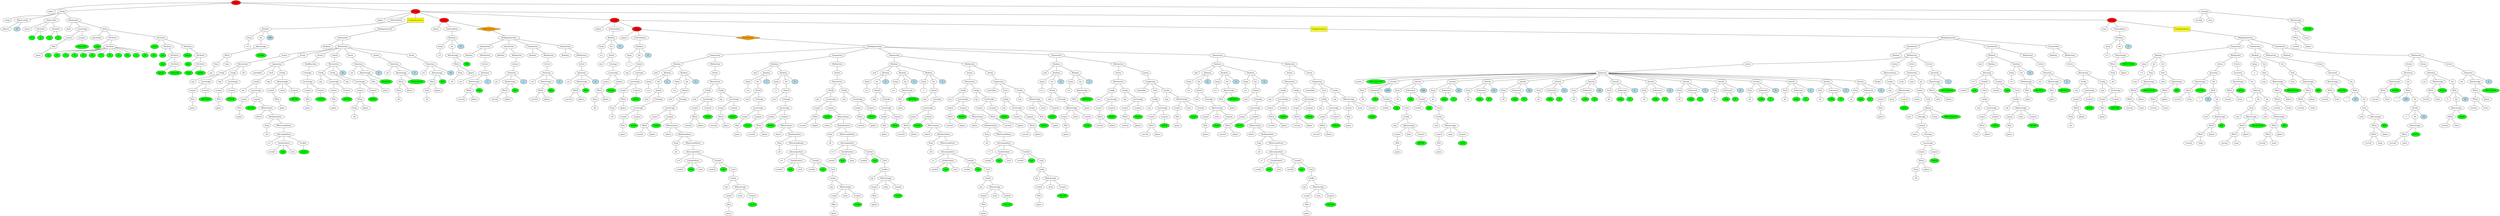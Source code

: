 graph tree{NODE0 [label="Stage" style=filled fillcolor="red"]
NODE0_1 [label="game"]
NODE0 -- NODE0_1
NODE0_2 [label="Setup" ]
NODE0_2_1 [label="setup"]
NODE0_2 -- NODE0_2_1
NODE0_2_2 [label="Playercreate" ]
NODE0_2_2_2 [label="players"]
NODE0_2_2 -- NODE0_2_2_2
NODE0_2_2_3 [label="4" style=filled fillcolor="lightblue"]
NODE0_2_2 -- NODE0_2_2_3
NODE0_2 -- NODE0_2_2
NODE0_2_4 [label="Teamcreate" ]
NODE0_2_4_1 [label="teams"]
NODE0_2_4 -- NODE0_2_4_1
NODE0_2_4_2 [label="Attribute" ]
NODE0_2_4_2_1 [fillcolor="green" style=filled label="0"]
NODE0_2_4_2 -- NODE0_2_4_2_1
NODE0_2_4_2_3 [fillcolor="green" style=filled label="2"]
NODE0_2_4_2 -- NODE0_2_4_2_3
NODE0_2_4 -- NODE0_2_4_2
NODE0_2_4_3 [label="Attribute" ]
NODE0_2_4_3_1 [fillcolor="green" style=filled label="1"]
NODE0_2_4_3 -- NODE0_2_4_3_1
NODE0_2_4_3_3 [fillcolor="green" style=filled label="3"]
NODE0_2_4_3 -- NODE0_2_4_3_3
NODE0_2_4 -- NODE0_2_4_3
NODE0_2 -- NODE0_2_4
NODE0_2_6 [label="Deckcreate" ]
NODE0_2_6_2 [label="deck"]
NODE0_2_6 -- NODE0_2_6_2
NODE0_2_6_3 [label="Locstorage" ]
NODE0_2_6_3_1 [label="Locpre" ]
NODE0_2_6_3_1_0 [label="Who" ]
NODE0_2_6_3_1_0_0 [label="game"]
NODE0_2_6_3_1_0 -- NODE0_2_6_3_1_0_0
NODE0_2_6_3_1 -- NODE0_2_6_3_1_0
NODE0_2_6_3 -- NODE0_2_6_3_1
NODE0_2_6_3_3 [label="Locpost" ]
NODE0_2_6_3_3_0 [fillcolor="green" style=filled label="DISCARD"]
NODE0_2_6_3_3 -- NODE0_2_6_3_3_0
NODE0_2_6_3 -- NODE0_2_6_3_3
NODE0_2_6 -- NODE0_2_6_3
NODE0_2_6_4 [label="Deck" ]
NODE0_2_6_4_1 [label="permdeck"]
NODE0_2_6_4 -- NODE0_2_6_4_1
NODE0_2_6_4_2 [label="Attribute" ]
NODE0_2_6_4_2_1 [fillcolor="green" style=filled label="rank"]
NODE0_2_6_4_2 -- NODE0_2_6_4_2_1
NODE0_2_6_4_2_2 [label="Attribute" ]
NODE0_2_6_4_2_2_1 [fillcolor="green" style=filled label="A"]
NODE0_2_6_4_2_2 -- NODE0_2_6_4_2_2_1
NODE0_2_6_4_2_2_3 [fillcolor="green" style=filled label="2"]
NODE0_2_6_4_2_2 -- NODE0_2_6_4_2_2_3
NODE0_2_6_4_2_2_5 [fillcolor="green" style=filled label="3"]
NODE0_2_6_4_2_2 -- NODE0_2_6_4_2_2_5
NODE0_2_6_4_2_2_7 [fillcolor="green" style=filled label="4"]
NODE0_2_6_4_2_2 -- NODE0_2_6_4_2_2_7
NODE0_2_6_4_2_2_9 [fillcolor="green" style=filled label="5"]
NODE0_2_6_4_2_2 -- NODE0_2_6_4_2_2_9
NODE0_2_6_4_2_2_11 [fillcolor="green" style=filled label="6"]
NODE0_2_6_4_2_2 -- NODE0_2_6_4_2_2_11
NODE0_2_6_4_2_2_13 [fillcolor="green" style=filled label="7"]
NODE0_2_6_4_2_2 -- NODE0_2_6_4_2_2_13
NODE0_2_6_4_2_2_15 [fillcolor="green" style=filled label="8"]
NODE0_2_6_4_2_2 -- NODE0_2_6_4_2_2_15
NODE0_2_6_4_2_2_17 [fillcolor="green" style=filled label="9"]
NODE0_2_6_4_2_2 -- NODE0_2_6_4_2_2_17
NODE0_2_6_4_2_2_19 [fillcolor="green" style=filled label="10"]
NODE0_2_6_4_2_2 -- NODE0_2_6_4_2_2_19
NODE0_2_6_4_2_2_21 [fillcolor="green" style=filled label="J"]
NODE0_2_6_4_2_2 -- NODE0_2_6_4_2_2_21
NODE0_2_6_4_2_2_23 [fillcolor="green" style=filled label="Q"]
NODE0_2_6_4_2_2 -- NODE0_2_6_4_2_2_23
NODE0_2_6_4_2_2_25 [fillcolor="green" style=filled label="K"]
NODE0_2_6_4_2_2 -- NODE0_2_6_4_2_2_25
NODE0_2_6_4_2 -- NODE0_2_6_4_2_2
NODE0_2_6_4 -- NODE0_2_6_4_2
NODE0_2_6_4_3 [label="Attribute" ]
NODE0_2_6_4_3_1 [fillcolor="green" style=filled label="color"]
NODE0_2_6_4_3 -- NODE0_2_6_4_3_1
NODE0_2_6_4_3_2 [label="Attribute" ]
NODE0_2_6_4_3_2_1 [fillcolor="green" style=filled label="red"]
NODE0_2_6_4_3_2 -- NODE0_2_6_4_3_2_1
NODE0_2_6_4_3_2_2 [label="Attribute" ]
NODE0_2_6_4_3_2_2_1 [fillcolor="green" style=filled label="suit"]
NODE0_2_6_4_3_2_2 -- NODE0_2_6_4_3_2_2_1
NODE0_2_6_4_3_2_2_2 [label="Attribute" ]
NODE0_2_6_4_3_2_2_2_1 [fillcolor="green" style=filled label="hearts"]
NODE0_2_6_4_3_2_2_2 -- NODE0_2_6_4_3_2_2_2_1
NODE0_2_6_4_3_2_2_2_3 [fillcolor="green" style=filled label="diamonds"]
NODE0_2_6_4_3_2_2_2 -- NODE0_2_6_4_3_2_2_2_3
NODE0_2_6_4_3_2_2 -- NODE0_2_6_4_3_2_2_2
NODE0_2_6_4_3_2 -- NODE0_2_6_4_3_2_2
NODE0_2_6_4_3 -- NODE0_2_6_4_3_2
NODE0_2_6_4_3_3 [label="Attribute" ]
NODE0_2_6_4_3_3_1 [fillcolor="green" style=filled label="black"]
NODE0_2_6_4_3_3 -- NODE0_2_6_4_3_3_1
NODE0_2_6_4_3_3_2 [label="Attribute" ]
NODE0_2_6_4_3_3_2_1 [fillcolor="green" style=filled label="suit"]
NODE0_2_6_4_3_3_2 -- NODE0_2_6_4_3_3_2_1
NODE0_2_6_4_3_3_2_2 [label="Attribute" ]
NODE0_2_6_4_3_3_2_2_1 [fillcolor="green" style=filled label="clubs"]
NODE0_2_6_4_3_3_2_2 -- NODE0_2_6_4_3_3_2_2_1
NODE0_2_6_4_3_3_2_2_3 [fillcolor="green" style=filled label="spades"]
NODE0_2_6_4_3_3_2_2 -- NODE0_2_6_4_3_3_2_2_3
NODE0_2_6_4_3_3_2 -- NODE0_2_6_4_3_3_2_2
NODE0_2_6_4_3_3 -- NODE0_2_6_4_3_3_2
NODE0_2_6_4_3 -- NODE0_2_6_4_3_3
NODE0_2_6_4 -- NODE0_2_6_4_3
NODE0_2_6 -- NODE0_2_6_4
NODE0_2 -- NODE0_2_6
NODE0 -- NODE0_2
NODE0_3 [label="Stage"  style=filled fillcolor="red"]
NODE0_3_2 [label="player"]
NODE0_3 -- NODE0_3_2
NODE0_3_3 [label="Endcondition" ]
NODE0_3_3_2 [label="Boolean" ]
NODE0_3_3_2_1 [label="Intop" ]
NODE0_3_3_2_1_0 [label=">="]
NODE0_3_3_2_1 -- NODE0_3_3_2_1_0
NODE0_3_3_2 -- NODE0_3_3_2_1
NODE0_3_3_2_2 [label="Int" ]
NODE0_3_3_2_2_0 [label="Rawstorage" ]
NODE0_3_3_2_2_0_1 [label="Who2" ]
NODE0_3_3_2_2_0_1_1 [label="Posq" ]
NODE0_3_3_2_2_0_1_1_0 [label="any"]
NODE0_3_3_2_2_0_1_1 -- NODE0_3_3_2_2_0_1_1_0
NODE0_3_3_2_2_0_1 -- NODE0_3_3_2_2_0_1_1
NODE0_3_3_2_2_0_1_2 [label="team"]
NODE0_3_3_2_2_0_1 -- NODE0_3_3_2_2_0_1_2
NODE0_3_3_2_2_0 -- NODE0_3_3_2_2_0_1
NODE0_3_3_2_2_0_3 [fillcolor="green" style=filled label="SCORE"]
NODE0_3_3_2_2_0 -- NODE0_3_3_2_2_0_3
NODE0_3_3_2_2 -- NODE0_3_3_2_2_0
NODE0_3_3_2 -- NODE0_3_3_2_2
NODE0_3_3_2_3 [label="500" style=filled fillcolor="lightblue"]
NODE0_3_3_2 -- NODE0_3_3_2_3
NODE0_3_3 -- NODE0_3_3_2
NODE0_3 -- NODE0_3_3
NODE0_3_4 [label="Computermoves"  style=filled shape=box fillcolor="yellow"]
NODE0_3_4_2 [label="Multigameaction" ]
NODE0_3_4_2_0 [label="Gameaction" ]
NODE0_3_4_2_0_1 [label="Boolean" ]
NODE0_3_4_2_0 -- NODE0_3_4_2_0_1
NODE0_3_4_2_0_2 [label="Multiaction" ]
NODE0_3_4_2_0_2_0 [label="Action" ]
NODE0_3_4_2_0_2_0_1 [label="Moveaction" ]
NODE0_3_4_2_0_2_0_1_1 [label="Cardp" ]
NODE0_3_4_2_0_2_0_1_1_1 [label="top"]
NODE0_3_4_2_0_2_0_1_1 -- NODE0_3_4_2_0_2_0_1_1_1
NODE0_3_4_2_0_2_0_1_1_2 [label="Locstorage" ]
NODE0_3_4_2_0_2_0_1_1_2_1 [label="Locpre" ]
NODE0_3_4_2_0_2_0_1_1_2_1_0 [label="Who" ]
NODE0_3_4_2_0_2_0_1_1_2_1_0_0 [label="game"]
NODE0_3_4_2_0_2_0_1_1_2_1_0 -- NODE0_3_4_2_0_2_0_1_1_2_1_0_0
NODE0_3_4_2_0_2_0_1_1_2_1 -- NODE0_3_4_2_0_2_0_1_1_2_1_0
NODE0_3_4_2_0_2_0_1_1_2 -- NODE0_3_4_2_0_2_0_1_1_2_1
NODE0_3_4_2_0_2_0_1_1_2_3 [label="Locpost" ]
NODE0_3_4_2_0_2_0_1_1_2_3_0 [fillcolor="green" style=filled label="DISCARD"]
NODE0_3_4_2_0_2_0_1_1_2_3 -- NODE0_3_4_2_0_2_0_1_1_2_3_0
NODE0_3_4_2_0_2_0_1_1_2 -- NODE0_3_4_2_0_2_0_1_1_2_3
NODE0_3_4_2_0_2_0_1_1 -- NODE0_3_4_2_0_2_0_1_1_2
NODE0_3_4_2_0_2_0_1 -- NODE0_3_4_2_0_2_0_1_1
NODE0_3_4_2_0_2_0_1_2 [label="Cardp" ]
NODE0_3_4_2_0_2_0_1_2_1 [label="top"]
NODE0_3_4_2_0_2_0_1_2 -- NODE0_3_4_2_0_2_0_1_2_1
NODE0_3_4_2_0_2_0_1_2_2 [label="Locstorage" ]
NODE0_3_4_2_0_2_0_1_2_2_1 [label="Locpre" ]
NODE0_3_4_2_0_2_0_1_2_2_1_0 [label="Who" ]
NODE0_3_4_2_0_2_0_1_2_2_1_0_0 [label="game"]
NODE0_3_4_2_0_2_0_1_2_2_1_0 -- NODE0_3_4_2_0_2_0_1_2_2_1_0_0
NODE0_3_4_2_0_2_0_1_2_2_1 -- NODE0_3_4_2_0_2_0_1_2_2_1_0
NODE0_3_4_2_0_2_0_1_2_2 -- NODE0_3_4_2_0_2_0_1_2_2_1
NODE0_3_4_2_0_2_0_1_2_2_3 [label="Locpost" ]
NODE0_3_4_2_0_2_0_1_2_2_3_0 [fillcolor="green" style=filled label="STOCK"]
NODE0_3_4_2_0_2_0_1_2_2_3 -- NODE0_3_4_2_0_2_0_1_2_2_3_0
NODE0_3_4_2_0_2_0_1_2_2 -- NODE0_3_4_2_0_2_0_1_2_2_3
NODE0_3_4_2_0_2_0_1_2 -- NODE0_3_4_2_0_2_0_1_2_2
NODE0_3_4_2_0_2_0_1 -- NODE0_3_4_2_0_2_0_1_2
NODE0_3_4_2_0_2_0_1_3 [label="all"]
NODE0_3_4_2_0_2_0_1 -- NODE0_3_4_2_0_2_0_1_3
NODE0_3_4_2_0_2_0 -- NODE0_3_4_2_0_2_0_1
NODE0_3_4_2_0_2 -- NODE0_3_4_2_0_2_0
NODE0_3_4_2_0_2_1 [label="Action" ]
NODE0_3_4_2_0_2_1_1 [label="Copyaction" ]
NODE0_3_4_2_0_2_1_1_0 [label="remember"]
NODE0_3_4_2_0_2_1_1 -- NODE0_3_4_2_0_2_1_1_0
NODE0_3_4_2_0_2_1_1_1 [label="Card" ]
NODE0_3_4_2_0_2_1_1_1_0 [label="Cardp" ]
NODE0_3_4_2_0_2_1_1_1_0_1 [label="top"]
NODE0_3_4_2_0_2_1_1_1_0 -- NODE0_3_4_2_0_2_1_1_1_0_1
NODE0_3_4_2_0_2_1_1_1_0_2 [label="Locstorage" ]
NODE0_3_4_2_0_2_1_1_1_0_2_1 [label="Locpre" ]
NODE0_3_4_2_0_2_1_1_1_0_2_1_0 [label="Who" ]
NODE0_3_4_2_0_2_1_1_1_0_2_1_0_0 [label="game"]
NODE0_3_4_2_0_2_1_1_1_0_2_1_0 -- NODE0_3_4_2_0_2_1_1_1_0_2_1_0_0
NODE0_3_4_2_0_2_1_1_1_0_2_1 -- NODE0_3_4_2_0_2_1_1_1_0_2_1_0
NODE0_3_4_2_0_2_1_1_1_0_2 -- NODE0_3_4_2_0_2_1_1_1_0_2_1
NODE0_3_4_2_0_2_1_1_1_0_2_3 [label="Locpost" ]
NODE0_3_4_2_0_2_1_1_1_0_2_3_0 [fillcolor="green" style=filled label="STOCK"]
NODE0_3_4_2_0_2_1_1_1_0_2_3 -- NODE0_3_4_2_0_2_1_1_1_0_2_3_0
NODE0_3_4_2_0_2_1_1_1_0_2_3_1 [label="Whereclause" ]
NODE0_3_4_2_0_2_1_1_1_0_2_3_1_0 [label="where"]
NODE0_3_4_2_0_2_1_1_1_0_2_3_1 -- NODE0_3_4_2_0_2_1_1_1_0_2_3_1_0
NODE0_3_4_2_0_2_1_1_1_0_2_3_1_1 [label="Booleanwhere" ]
NODE0_3_4_2_0_2_1_1_1_0_2_3_1_1_1 [label="Posq" ]
NODE0_3_4_2_0_2_1_1_1_0_2_3_1_1_1_0 [label="all"]
NODE0_3_4_2_0_2_1_1_1_0_2_3_1_1_1 -- NODE0_3_4_2_0_2_1_1_1_0_2_3_1_1_1_0
NODE0_3_4_2_0_2_1_1_1_0_2_3_1_1 -- NODE0_3_4_2_0_2_1_1_1_0_2_3_1_1_1
NODE0_3_4_2_0_2_1_1_1_0_2_3_1_1_2 [label="Whereconditions" ]
NODE0_3_4_2_0_2_1_1_1_0_2_3_1_1_2_1 [label="Attrcompwhere" ]
NODE0_3_4_2_0_2_1_1_1_0_2_3_1_1_2_1_0 [label="=="]
NODE0_3_4_2_0_2_1_1_1_0_2_3_1_1_2_1 -- NODE0_3_4_2_0_2_1_1_1_0_2_3_1_1_2_1_0
NODE0_3_4_2_0_2_1_1_1_0_2_3_1_1_2_1_1 [label="Cardattwhere" ]
NODE0_3_4_2_0_2_1_1_1_0_2_3_1_1_2_1_1_1 [label="cardatt"]
NODE0_3_4_2_0_2_1_1_1_0_2_3_1_1_2_1_1 -- NODE0_3_4_2_0_2_1_1_1_0_2_3_1_1_2_1_1_1
NODE0_3_4_2_0_2_1_1_1_0_2_3_1_1_2_1_1_2 [fillcolor="green" style=filled label="suit"]
NODE0_3_4_2_0_2_1_1_1_0_2_3_1_1_2_1_1 -- NODE0_3_4_2_0_2_1_1_1_0_2_3_1_1_2_1_1_2
NODE0_3_4_2_0_2_1_1_1_0_2_3_1_1_2_1_1_3 [label="each"]
NODE0_3_4_2_0_2_1_1_1_0_2_3_1_1_2_1_1 -- NODE0_3_4_2_0_2_1_1_1_0_2_3_1_1_2_1_1_3
NODE0_3_4_2_0_2_1_1_1_0_2_3_1_1_2_1 -- NODE0_3_4_2_0_2_1_1_1_0_2_3_1_1_2_1_1
NODE0_3_4_2_0_2_1_1_1_0_2_3_1_1_2_1_2 [label="Cardatt" ]
NODE0_3_4_2_0_2_1_1_1_0_2_3_1_1_2_1_2_0 [fillcolor="green" style=filled label="spades"]
NODE0_3_4_2_0_2_1_1_1_0_2_3_1_1_2_1_2 -- NODE0_3_4_2_0_2_1_1_1_0_2_3_1_1_2_1_2_0
NODE0_3_4_2_0_2_1_1_1_0_2_3_1_1_2_1 -- NODE0_3_4_2_0_2_1_1_1_0_2_3_1_1_2_1_2
NODE0_3_4_2_0_2_1_1_1_0_2_3_1_1_2 -- NODE0_3_4_2_0_2_1_1_1_0_2_3_1_1_2_1
NODE0_3_4_2_0_2_1_1_1_0_2_3_1_1 -- NODE0_3_4_2_0_2_1_1_1_0_2_3_1_1_2
NODE0_3_4_2_0_2_1_1_1_0_2_3_1 -- NODE0_3_4_2_0_2_1_1_1_0_2_3_1_1
NODE0_3_4_2_0_2_1_1_1_0_2_3 -- NODE0_3_4_2_0_2_1_1_1_0_2_3_1
NODE0_3_4_2_0_2_1_1_1_0_2 -- NODE0_3_4_2_0_2_1_1_1_0_2_3
NODE0_3_4_2_0_2_1_1_1_0 -- NODE0_3_4_2_0_2_1_1_1_0_2
NODE0_3_4_2_0_2_1_1_1 -- NODE0_3_4_2_0_2_1_1_1_0
NODE0_3_4_2_0_2_1_1 -- NODE0_3_4_2_0_2_1_1_1
NODE0_3_4_2_0_2_1_1_2 [label="Cardm" ]
NODE0_3_4_2_0_2_1_1_2_1 [label="top"]
NODE0_3_4_2_0_2_1_1_2 -- NODE0_3_4_2_0_2_1_1_2_1
NODE0_3_4_2_0_2_1_1_2_2 [label="Memstorage" ]
NODE0_3_4_2_0_2_1_1_2_2_1 [label="Locpre" ]
NODE0_3_4_2_0_2_1_1_2_2_1_0 [label="Who" ]
NODE0_3_4_2_0_2_1_1_2_2_1_0_0 [label="game"]
NODE0_3_4_2_0_2_1_1_2_2_1_0 -- NODE0_3_4_2_0_2_1_1_2_2_1_0_0
NODE0_3_4_2_0_2_1_1_2_2_1 -- NODE0_3_4_2_0_2_1_1_2_2_1_0
NODE0_3_4_2_0_2_1_1_2_2 -- NODE0_3_4_2_0_2_1_1_2_2_1
NODE0_3_4_2_0_2_1_1_2_2_2 [label="mem"]
NODE0_3_4_2_0_2_1_1_2_2 -- NODE0_3_4_2_0_2_1_1_2_2_2
NODE0_3_4_2_0_2_1_1_2_2_3 [label="Locpost" ]
NODE0_3_4_2_0_2_1_1_2_2_3_0 [fillcolor="green" style=filled label="TRUMP"]
NODE0_3_4_2_0_2_1_1_2_2_3 -- NODE0_3_4_2_0_2_1_1_2_2_3_0
NODE0_3_4_2_0_2_1_1_2_2 -- NODE0_3_4_2_0_2_1_1_2_2_3
NODE0_3_4_2_0_2_1_1_2 -- NODE0_3_4_2_0_2_1_1_2_2
NODE0_3_4_2_0_2_1_1 -- NODE0_3_4_2_0_2_1_1_2
NODE0_3_4_2_0_2_1 -- NODE0_3_4_2_0_2_1_1
NODE0_3_4_2_0_2 -- NODE0_3_4_2_0_2_1
NODE0_3_4_2_0_2_2 [label="Action" ]
NODE0_3_4_2_0_2_2_1 [label="Shuffleaction" ]
NODE0_3_4_2_0_2_2_1_1 [label="Cstorage" ]
NODE0_3_4_2_0_2_2_1_1_0 [label="Locstorage" ]
NODE0_3_4_2_0_2_2_1_1_0_1 [label="Locpre" ]
NODE0_3_4_2_0_2_2_1_1_0_1_0 [label="Who" ]
NODE0_3_4_2_0_2_2_1_1_0_1_0_0 [label="game"]
NODE0_3_4_2_0_2_2_1_1_0_1_0 -- NODE0_3_4_2_0_2_2_1_1_0_1_0_0
NODE0_3_4_2_0_2_2_1_1_0_1 -- NODE0_3_4_2_0_2_2_1_1_0_1_0
NODE0_3_4_2_0_2_2_1_1_0 -- NODE0_3_4_2_0_2_2_1_1_0_1
NODE0_3_4_2_0_2_2_1_1_0_3 [label="Locpost" ]
NODE0_3_4_2_0_2_2_1_1_0_3_0 [fillcolor="green" style=filled label="STOCK"]
NODE0_3_4_2_0_2_2_1_1_0_3 -- NODE0_3_4_2_0_2_2_1_1_0_3_0
NODE0_3_4_2_0_2_2_1_1_0 -- NODE0_3_4_2_0_2_2_1_1_0_3
NODE0_3_4_2_0_2_2_1_1 -- NODE0_3_4_2_0_2_2_1_1_0
NODE0_3_4_2_0_2_2_1 -- NODE0_3_4_2_0_2_2_1_1
NODE0_3_4_2_0_2_2 -- NODE0_3_4_2_0_2_2_1
NODE0_3_4_2_0_2 -- NODE0_3_4_2_0_2_2
NODE0_3_4_2_0_2_3 [label="Action" ]
NODE0_3_4_2_0_2_3_1 [label="Moveaction" ]
NODE0_3_4_2_0_2_3_1_1 [label="Cardp" ]
NODE0_3_4_2_0_2_3_1_1_1 [label="top"]
NODE0_3_4_2_0_2_3_1_1 -- NODE0_3_4_2_0_2_3_1_1_1
NODE0_3_4_2_0_2_3_1_1_2 [label="Locstorage" ]
NODE0_3_4_2_0_2_3_1_1_2_1 [label="Locpre" ]
NODE0_3_4_2_0_2_3_1_1_2_1_0 [label="Who" ]
NODE0_3_4_2_0_2_3_1_1_2_1_0_0 [label="game"]
NODE0_3_4_2_0_2_3_1_1_2_1_0 -- NODE0_3_4_2_0_2_3_1_1_2_1_0_0
NODE0_3_4_2_0_2_3_1_1_2_1 -- NODE0_3_4_2_0_2_3_1_1_2_1_0
NODE0_3_4_2_0_2_3_1_1_2 -- NODE0_3_4_2_0_2_3_1_1_2_1
NODE0_3_4_2_0_2_3_1_1_2_3 [label="Locpost" ]
NODE0_3_4_2_0_2_3_1_1_2_3_0 [fillcolor="green" style=filled label="STOCK"]
NODE0_3_4_2_0_2_3_1_1_2_3 -- NODE0_3_4_2_0_2_3_1_1_2_3_0
NODE0_3_4_2_0_2_3_1_1_2 -- NODE0_3_4_2_0_2_3_1_1_2_3
NODE0_3_4_2_0_2_3_1_1 -- NODE0_3_4_2_0_2_3_1_1_2
NODE0_3_4_2_0_2_3_1 -- NODE0_3_4_2_0_2_3_1_1
NODE0_3_4_2_0_2_3_1_2 [label="Cardp" ]
NODE0_3_4_2_0_2_3_1_2_1 [label="top"]
NODE0_3_4_2_0_2_3_1_2 -- NODE0_3_4_2_0_2_3_1_2_1
NODE0_3_4_2_0_2_3_1_2_2 [label="Locstorage" ]
NODE0_3_4_2_0_2_3_1_2_2_1 [label="Locpre" ]
NODE0_3_4_2_0_2_3_1_2_2_1_0 [label="Who2" ]
NODE0_3_4_2_0_2_3_1_2_2_1_0_1 [label="Posq" ]
NODE0_3_4_2_0_2_3_1_2_2_1_0_1_0 [label="all"]
NODE0_3_4_2_0_2_3_1_2_2_1_0_1 -- NODE0_3_4_2_0_2_3_1_2_2_1_0_1_0
NODE0_3_4_2_0_2_3_1_2_2_1_0 -- NODE0_3_4_2_0_2_3_1_2_2_1_0_1
NODE0_3_4_2_0_2_3_1_2_2_1_0_2 [label="player"]
NODE0_3_4_2_0_2_3_1_2_2_1_0 -- NODE0_3_4_2_0_2_3_1_2_2_1_0_2
NODE0_3_4_2_0_2_3_1_2_2_1 -- NODE0_3_4_2_0_2_3_1_2_2_1_0
NODE0_3_4_2_0_2_3_1_2_2 -- NODE0_3_4_2_0_2_3_1_2_2_1
NODE0_3_4_2_0_2_3_1_2_2_3 [label="Locpost" ]
NODE0_3_4_2_0_2_3_1_2_2_3_0 [fillcolor="green" style=filled label="HAND"]
NODE0_3_4_2_0_2_3_1_2_2_3 -- NODE0_3_4_2_0_2_3_1_2_2_3_0
NODE0_3_4_2_0_2_3_1_2_2 -- NODE0_3_4_2_0_2_3_1_2_2_3
NODE0_3_4_2_0_2_3_1_2 -- NODE0_3_4_2_0_2_3_1_2_2
NODE0_3_4_2_0_2_3_1 -- NODE0_3_4_2_0_2_3_1_2
NODE0_3_4_2_0_2_3_1_3 [label="13" style=filled fillcolor="lightblue"]
NODE0_3_4_2_0_2_3_1 -- NODE0_3_4_2_0_2_3_1_3
NODE0_3_4_2_0_2_3 -- NODE0_3_4_2_0_2_3_1
NODE0_3_4_2_0_2 -- NODE0_3_4_2_0_2_3
NODE0_3_4_2_0_2_4 [label="Action" ]
NODE0_3_4_2_0_2_4_1 [label="Setaction" ]
NODE0_3_4_2_0_2_4_1_0 [label="set"]
NODE0_3_4_2_0_2_4_1 -- NODE0_3_4_2_0_2_4_1_0
NODE0_3_4_2_0_2_4_1_1 [label="Rawstorage" ]
NODE0_3_4_2_0_2_4_1_1_1 [label="Who" ]
NODE0_3_4_2_0_2_4_1_1_1_0 [label="game"]
NODE0_3_4_2_0_2_4_1_1_1 -- NODE0_3_4_2_0_2_4_1_1_1_0
NODE0_3_4_2_0_2_4_1_1 -- NODE0_3_4_2_0_2_4_1_1_1
NODE0_3_4_2_0_2_4_1_1_3 [fillcolor="green" style=filled label="BROKEN"]
NODE0_3_4_2_0_2_4_1_1 -- NODE0_3_4_2_0_2_4_1_1_3
NODE0_3_4_2_0_2_4_1 -- NODE0_3_4_2_0_2_4_1_1
NODE0_3_4_2_0_2_4_1_2 [label="0" style=filled fillcolor="lightblue"]
NODE0_3_4_2_0_2_4_1 -- NODE0_3_4_2_0_2_4_1_2
NODE0_3_4_2_0_2_4 -- NODE0_3_4_2_0_2_4_1
NODE0_3_4_2_0_2 -- NODE0_3_4_2_0_2_4
NODE0_3_4_2_0_2_5 [label="Action" ]
NODE0_3_4_2_0_2_5_1 [label="Setaction" ]
NODE0_3_4_2_0_2_5_1_0 [label="set"]
NODE0_3_4_2_0_2_5_1 -- NODE0_3_4_2_0_2_5_1_0
NODE0_3_4_2_0_2_5_1_1 [label="Rawstorage" ]
NODE0_3_4_2_0_2_5_1_1_1 [label="Who2" ]
NODE0_3_4_2_0_2_5_1_1_1_1 [label="Posq" ]
NODE0_3_4_2_0_2_5_1_1_1_1_0 [label="all"]
NODE0_3_4_2_0_2_5_1_1_1_1 -- NODE0_3_4_2_0_2_5_1_1_1_1_0
NODE0_3_4_2_0_2_5_1_1_1 -- NODE0_3_4_2_0_2_5_1_1_1_1
NODE0_3_4_2_0_2_5_1_1_1_2 [label="player"]
NODE0_3_4_2_0_2_5_1_1_1 -- NODE0_3_4_2_0_2_5_1_1_1_2
NODE0_3_4_2_0_2_5_1_1 -- NODE0_3_4_2_0_2_5_1_1_1
NODE0_3_4_2_0_2_5_1_1_3 [fillcolor="green" style=filled label="TRICKSWON"]
NODE0_3_4_2_0_2_5_1_1 -- NODE0_3_4_2_0_2_5_1_1_3
NODE0_3_4_2_0_2_5_1 -- NODE0_3_4_2_0_2_5_1_1
NODE0_3_4_2_0_2_5_1_2 [label="0" style=filled fillcolor="lightblue"]
NODE0_3_4_2_0_2_5_1 -- NODE0_3_4_2_0_2_5_1_2
NODE0_3_4_2_0_2_5 -- NODE0_3_4_2_0_2_5_1
NODE0_3_4_2_0_2 -- NODE0_3_4_2_0_2_5
NODE0_3_4_2_0_2_6 [label="Action" ]
NODE0_3_4_2_0_2_6_1 [label="Setaction" ]
NODE0_3_4_2_0_2_6_1_0 [label="set"]
NODE0_3_4_2_0_2_6_1 -- NODE0_3_4_2_0_2_6_1_0
NODE0_3_4_2_0_2_6_1_1 [label="Rawstorage" ]
NODE0_3_4_2_0_2_6_1_1_1 [label="Who2" ]
NODE0_3_4_2_0_2_6_1_1_1_1 [label="Posq" ]
NODE0_3_4_2_0_2_6_1_1_1_1_0 [label="all"]
NODE0_3_4_2_0_2_6_1_1_1_1 -- NODE0_3_4_2_0_2_6_1_1_1_1_0
NODE0_3_4_2_0_2_6_1_1_1 -- NODE0_3_4_2_0_2_6_1_1_1_1
NODE0_3_4_2_0_2_6_1_1_1_2 [label="player"]
NODE0_3_4_2_0_2_6_1_1_1 -- NODE0_3_4_2_0_2_6_1_1_1_2
NODE0_3_4_2_0_2_6_1_1 -- NODE0_3_4_2_0_2_6_1_1_1
NODE0_3_4_2_0_2_6_1_1_3 [fillcolor="green" style=filled label="BID"]
NODE0_3_4_2_0_2_6_1_1 -- NODE0_3_4_2_0_2_6_1_1_3
NODE0_3_4_2_0_2_6_1 -- NODE0_3_4_2_0_2_6_1_1
NODE0_3_4_2_0_2_6_1_2 [label="14" style=filled fillcolor="lightblue"]
NODE0_3_4_2_0_2_6_1 -- NODE0_3_4_2_0_2_6_1_2
NODE0_3_4_2_0_2_6 -- NODE0_3_4_2_0_2_6_1
NODE0_3_4_2_0_2 -- NODE0_3_4_2_0_2_6
NODE0_3_4_2_0 -- NODE0_3_4_2_0_2
NODE0_3_4_2 -- NODE0_3_4_2_0
NODE0_3_4 -- NODE0_3_4_2
NODE0_3 -- NODE0_3_4
NODE0_3_5 [label="Stage"  style=filled fillcolor="red"]
NODE0_3_5_2 [label="player"]
NODE0_3_5 -- NODE0_3_5_2
NODE0_3_5_3 [label="Endcondition" ]
NODE0_3_5_3_2 [label="Boolean" ]
NODE0_3_5_3_2_1 [label="Intop" ]
NODE0_3_5_3_2_1_0 [label="<="]
NODE0_3_5_3_2_1 -- NODE0_3_5_3_2_1_0
NODE0_3_5_3_2 -- NODE0_3_5_3_2_1
NODE0_3_5_3_2_2 [label="Int" ]
NODE0_3_5_3_2_2_0 [label="Rawstorage" ]
NODE0_3_5_3_2_2_0_1 [label="Who2" ]
NODE0_3_5_3_2_2_0_1_1 [label="Posq" ]
NODE0_3_5_3_2_2_0_1_1_0 [label="all"]
NODE0_3_5_3_2_2_0_1_1 -- NODE0_3_5_3_2_2_0_1_1_0
NODE0_3_5_3_2_2_0_1 -- NODE0_3_5_3_2_2_0_1_1
NODE0_3_5_3_2_2_0_1_2 [label="player"]
NODE0_3_5_3_2_2_0_1 -- NODE0_3_5_3_2_2_0_1_2
NODE0_3_5_3_2_2_0 -- NODE0_3_5_3_2_2_0_1
NODE0_3_5_3_2_2_0_3 [fillcolor="green" style=filled label="BID"]
NODE0_3_5_3_2_2_0 -- NODE0_3_5_3_2_2_0_3
NODE0_3_5_3_2_2 -- NODE0_3_5_3_2_2_0
NODE0_3_5_3_2 -- NODE0_3_5_3_2_2
NODE0_3_5_3_2_3 [label="13" style=filled fillcolor="lightblue"]
NODE0_3_5_3_2 -- NODE0_3_5_3_2_3
NODE0_3_5_3 -- NODE0_3_5_3_2
NODE0_3_5 -- NODE0_3_5_3
NODE0_3_5_4 [label="Playermoves"  style=filled shape=diamond fillcolor="orange"]
NODE0_3_5_4_2 [label="Multigameaction" ]
NODE0_3_5_4_2_0 [label="Gameaction" ]
NODE0_3_5_4_2_0_1 [label="Boolean" ]
NODE0_3_5_4_2_0 -- NODE0_3_5_4_2_0_1
NODE0_3_5_4_2_0_2 [label="Multiaction" ]
NODE0_3_5_4_2_0_2_0 [label="Action" ]
NODE0_3_5_4_2_0_2_0_1 [label="Setaction" ]
NODE0_3_5_4_2_0_2_0_1_0 [label="set"]
NODE0_3_5_4_2_0_2_0_1 -- NODE0_3_5_4_2_0_2_0_1_0
NODE0_3_5_4_2_0_2_0_1_1 [label="Rawstorage" ]
NODE0_3_5_4_2_0_2_0_1_1_1 [label="Who2" ]
NODE0_3_5_4_2_0_2_0_1_1_1_1 [label="current"]
NODE0_3_5_4_2_0_2_0_1_1_1 -- NODE0_3_5_4_2_0_2_0_1_1_1_1
NODE0_3_5_4_2_0_2_0_1_1_1_2 [label="player"]
NODE0_3_5_4_2_0_2_0_1_1_1 -- NODE0_3_5_4_2_0_2_0_1_1_1_2
NODE0_3_5_4_2_0_2_0_1_1 -- NODE0_3_5_4_2_0_2_0_1_1_1
NODE0_3_5_4_2_0_2_0_1_1_3 [fillcolor="green" style=filled label="BID"]
NODE0_3_5_4_2_0_2_0_1_1 -- NODE0_3_5_4_2_0_2_0_1_1_3
NODE0_3_5_4_2_0_2_0_1 -- NODE0_3_5_4_2_0_2_0_1_1
NODE0_3_5_4_2_0_2_0_1_2 [label="1" style=filled fillcolor="lightblue"]
NODE0_3_5_4_2_0_2_0_1 -- NODE0_3_5_4_2_0_2_0_1_2
NODE0_3_5_4_2_0_2_0 -- NODE0_3_5_4_2_0_2_0_1
NODE0_3_5_4_2_0_2 -- NODE0_3_5_4_2_0_2_0
NODE0_3_5_4_2_0 -- NODE0_3_5_4_2_0_2
NODE0_3_5_4_2 -- NODE0_3_5_4_2_0
NODE0_3_5_4_2_1 [label="Gameaction" ]
NODE0_3_5_4_2_1_1 [label="Boolean" ]
NODE0_3_5_4_2_1 -- NODE0_3_5_4_2_1_1
NODE0_3_5_4_2_1_2 [label="Multiaction" ]
NODE0_3_5_4_2_1_2_0 [label="Action" ]
NODE0_3_5_4_2_1_2_0_1 [label="Setaction" ]
NODE0_3_5_4_2_1_2_0_1_0 [label="set"]
NODE0_3_5_4_2_1_2_0_1 -- NODE0_3_5_4_2_1_2_0_1_0
NODE0_3_5_4_2_1_2_0_1_1 [label="Rawstorage" ]
NODE0_3_5_4_2_1_2_0_1_1_1 [label="Who2" ]
NODE0_3_5_4_2_1_2_0_1_1_1_1 [label="current"]
NODE0_3_5_4_2_1_2_0_1_1_1 -- NODE0_3_5_4_2_1_2_0_1_1_1_1
NODE0_3_5_4_2_1_2_0_1_1_1_2 [label="player"]
NODE0_3_5_4_2_1_2_0_1_1_1 -- NODE0_3_5_4_2_1_2_0_1_1_1_2
NODE0_3_5_4_2_1_2_0_1_1 -- NODE0_3_5_4_2_1_2_0_1_1_1
NODE0_3_5_4_2_1_2_0_1_1_3 [fillcolor="green" style=filled label="BID"]
NODE0_3_5_4_2_1_2_0_1_1 -- NODE0_3_5_4_2_1_2_0_1_1_3
NODE0_3_5_4_2_1_2_0_1 -- NODE0_3_5_4_2_1_2_0_1_1
NODE0_3_5_4_2_1_2_0_1_2 [label="2" style=filled fillcolor="lightblue"]
NODE0_3_5_4_2_1_2_0_1 -- NODE0_3_5_4_2_1_2_0_1_2
NODE0_3_5_4_2_1_2_0 -- NODE0_3_5_4_2_1_2_0_1
NODE0_3_5_4_2_1_2 -- NODE0_3_5_4_2_1_2_0
NODE0_3_5_4_2_1 -- NODE0_3_5_4_2_1_2
NODE0_3_5_4_2 -- NODE0_3_5_4_2_1
NODE0_3_5_4_2_2 [label="Gameaction" ]
NODE0_3_5_4_2_2_1 [label="Boolean" ]
NODE0_3_5_4_2_2 -- NODE0_3_5_4_2_2_1
NODE0_3_5_4_2_2_2 [label="Multiaction" ]
NODE0_3_5_4_2_2_2_0 [label="Action" ]
NODE0_3_5_4_2_2_2_0_1 [label="Setaction" ]
NODE0_3_5_4_2_2_2_0_1_0 [label="set"]
NODE0_3_5_4_2_2_2_0_1 -- NODE0_3_5_4_2_2_2_0_1_0
NODE0_3_5_4_2_2_2_0_1_1 [label="Rawstorage" ]
NODE0_3_5_4_2_2_2_0_1_1_1 [label="Who2" ]
NODE0_3_5_4_2_2_2_0_1_1_1_1 [label="current"]
NODE0_3_5_4_2_2_2_0_1_1_1 -- NODE0_3_5_4_2_2_2_0_1_1_1_1
NODE0_3_5_4_2_2_2_0_1_1_1_2 [label="player"]
NODE0_3_5_4_2_2_2_0_1_1_1 -- NODE0_3_5_4_2_2_2_0_1_1_1_2
NODE0_3_5_4_2_2_2_0_1_1 -- NODE0_3_5_4_2_2_2_0_1_1_1
NODE0_3_5_4_2_2_2_0_1_1_3 [fillcolor="green" style=filled label="BID"]
NODE0_3_5_4_2_2_2_0_1_1 -- NODE0_3_5_4_2_2_2_0_1_1_3
NODE0_3_5_4_2_2_2_0_1 -- NODE0_3_5_4_2_2_2_0_1_1
NODE0_3_5_4_2_2_2_0_1_2 [label="3" style=filled fillcolor="lightblue"]
NODE0_3_5_4_2_2_2_0_1 -- NODE0_3_5_4_2_2_2_0_1_2
NODE0_3_5_4_2_2_2_0 -- NODE0_3_5_4_2_2_2_0_1
NODE0_3_5_4_2_2_2 -- NODE0_3_5_4_2_2_2_0
NODE0_3_5_4_2_2 -- NODE0_3_5_4_2_2_2
NODE0_3_5_4_2 -- NODE0_3_5_4_2_2
NODE0_3_5_4_2_3 [label="Gameaction" ]
NODE0_3_5_4_2_3_1 [label="Boolean" ]
NODE0_3_5_4_2_3 -- NODE0_3_5_4_2_3_1
NODE0_3_5_4_2_3_2 [label="Multiaction" ]
NODE0_3_5_4_2_3_2_0 [label="Action" ]
NODE0_3_5_4_2_3_2_0_1 [label="Setaction" ]
NODE0_3_5_4_2_3_2_0_1_0 [label="set"]
NODE0_3_5_4_2_3_2_0_1 -- NODE0_3_5_4_2_3_2_0_1_0
NODE0_3_5_4_2_3_2_0_1_1 [label="Rawstorage" ]
NODE0_3_5_4_2_3_2_0_1_1_1 [label="Who2" ]
NODE0_3_5_4_2_3_2_0_1_1_1_1 [label="current"]
NODE0_3_5_4_2_3_2_0_1_1_1 -- NODE0_3_5_4_2_3_2_0_1_1_1_1
NODE0_3_5_4_2_3_2_0_1_1_1_2 [label="player"]
NODE0_3_5_4_2_3_2_0_1_1_1 -- NODE0_3_5_4_2_3_2_0_1_1_1_2
NODE0_3_5_4_2_3_2_0_1_1 -- NODE0_3_5_4_2_3_2_0_1_1_1
NODE0_3_5_4_2_3_2_0_1_1_3 [fillcolor="green" style=filled label="BID"]
NODE0_3_5_4_2_3_2_0_1_1 -- NODE0_3_5_4_2_3_2_0_1_1_3
NODE0_3_5_4_2_3_2_0_1 -- NODE0_3_5_4_2_3_2_0_1_1
NODE0_3_5_4_2_3_2_0_1_2 [label="4" style=filled fillcolor="lightblue"]
NODE0_3_5_4_2_3_2_0_1 -- NODE0_3_5_4_2_3_2_0_1_2
NODE0_3_5_4_2_3_2_0 -- NODE0_3_5_4_2_3_2_0_1
NODE0_3_5_4_2_3_2 -- NODE0_3_5_4_2_3_2_0
NODE0_3_5_4_2_3 -- NODE0_3_5_4_2_3_2
NODE0_3_5_4_2 -- NODE0_3_5_4_2_3
NODE0_3_5_4 -- NODE0_3_5_4_2
NODE0_3_5 -- NODE0_3_5_4
NODE0_3 -- NODE0_3_5
NODE0_3_6 [label="Stage"  style=filled fillcolor="red"]
NODE0_3_6_2 [label="player"]
NODE0_3_6 -- NODE0_3_6_2
NODE0_3_6_3 [label="Endcondition" ]
NODE0_3_6_3_2 [label="Boolean" ]
NODE0_3_6_3_2_1 [label="Intop" ]
NODE0_3_6_3_2_1_0 [label="=="]
NODE0_3_6_3_2_1 -- NODE0_3_6_3_2_1_0
NODE0_3_6_3_2 -- NODE0_3_6_3_2_1
NODE0_3_6_3_2_2 [label="Int" ]
NODE0_3_6_3_2_2_0 [label="Sizeof" ]
NODE0_3_6_3_2_2_0_1 [label="size"]
NODE0_3_6_3_2_2_0 -- NODE0_3_6_3_2_2_0_1
NODE0_3_6_3_2_2_0_2 [label="Cstorage" ]
NODE0_3_6_3_2_2_0_2_0 [label="Locstorage" ]
NODE0_3_6_3_2_2_0_2_0_1 [label="Locpre" ]
NODE0_3_6_3_2_2_0_2_0_1_0 [label="Who2" ]
NODE0_3_6_3_2_2_0_2_0_1_0_1 [label="Posq" ]
NODE0_3_6_3_2_2_0_2_0_1_0_1_0 [label="all"]
NODE0_3_6_3_2_2_0_2_0_1_0_1 -- NODE0_3_6_3_2_2_0_2_0_1_0_1_0
NODE0_3_6_3_2_2_0_2_0_1_0 -- NODE0_3_6_3_2_2_0_2_0_1_0_1
NODE0_3_6_3_2_2_0_2_0_1_0_2 [label="player"]
NODE0_3_6_3_2_2_0_2_0_1_0 -- NODE0_3_6_3_2_2_0_2_0_1_0_2
NODE0_3_6_3_2_2_0_2_0_1 -- NODE0_3_6_3_2_2_0_2_0_1_0
NODE0_3_6_3_2_2_0_2_0 -- NODE0_3_6_3_2_2_0_2_0_1
NODE0_3_6_3_2_2_0_2_0_3 [label="Locpost" ]
NODE0_3_6_3_2_2_0_2_0_3_0 [fillcolor="green" style=filled label="HAND"]
NODE0_3_6_3_2_2_0_2_0_3 -- NODE0_3_6_3_2_2_0_2_0_3_0
NODE0_3_6_3_2_2_0_2_0 -- NODE0_3_6_3_2_2_0_2_0_3
NODE0_3_6_3_2_2_0_2 -- NODE0_3_6_3_2_2_0_2_0
NODE0_3_6_3_2_2_0 -- NODE0_3_6_3_2_2_0_2
NODE0_3_6_3_2_2 -- NODE0_3_6_3_2_2_0
NODE0_3_6_3_2 -- NODE0_3_6_3_2_2
NODE0_3_6_3_2_3 [label="0" style=filled fillcolor="lightblue"]
NODE0_3_6_3_2 -- NODE0_3_6_3_2_3
NODE0_3_6_3 -- NODE0_3_6_3_2
NODE0_3_6 -- NODE0_3_6_3
NODE0_3_6_4 [label="Stage"  style=filled fillcolor="red"]
NODE0_3_6_4_2 [label="player"]
NODE0_3_6_4 -- NODE0_3_6_4_2
NODE0_3_6_4_3 [label="Endcondition" ]
NODE0_3_6_4_3_2 [label="Boolean" ]
NODE0_3_6_4_3_2_1 [label="Intop" ]
NODE0_3_6_4_3_2_1_0 [label=">"]
NODE0_3_6_4_3_2_1 -- NODE0_3_6_4_3_2_1_0
NODE0_3_6_4_3_2 -- NODE0_3_6_4_3_2_1
NODE0_3_6_4_3_2_2 [label="Int" ]
NODE0_3_6_4_3_2_2_0 [label="Sizeof" ]
NODE0_3_6_4_3_2_2_0_1 [label="size"]
NODE0_3_6_4_3_2_2_0 -- NODE0_3_6_4_3_2_2_0_1
NODE0_3_6_4_3_2_2_0_2 [label="Cstorage" ]
NODE0_3_6_4_3_2_2_0_2_0 [label="Locstorage" ]
NODE0_3_6_4_3_2_2_0_2_0_1 [label="Locpre" ]
NODE0_3_6_4_3_2_2_0_2_0_1_0 [label="Who2" ]
NODE0_3_6_4_3_2_2_0_2_0_1_0_1 [label="Posq" ]
NODE0_3_6_4_3_2_2_0_2_0_1_0_1_0 [label="all"]
NODE0_3_6_4_3_2_2_0_2_0_1_0_1 -- NODE0_3_6_4_3_2_2_0_2_0_1_0_1_0
NODE0_3_6_4_3_2_2_0_2_0_1_0 -- NODE0_3_6_4_3_2_2_0_2_0_1_0_1
NODE0_3_6_4_3_2_2_0_2_0_1_0_2 [label="player"]
NODE0_3_6_4_3_2_2_0_2_0_1_0 -- NODE0_3_6_4_3_2_2_0_2_0_1_0_2
NODE0_3_6_4_3_2_2_0_2_0_1 -- NODE0_3_6_4_3_2_2_0_2_0_1_0
NODE0_3_6_4_3_2_2_0_2_0 -- NODE0_3_6_4_3_2_2_0_2_0_1
NODE0_3_6_4_3_2_2_0_2_0_3 [label="Locpost" ]
NODE0_3_6_4_3_2_2_0_2_0_3_0 [fillcolor="green" style=filled label="TRICK"]
NODE0_3_6_4_3_2_2_0_2_0_3 -- NODE0_3_6_4_3_2_2_0_2_0_3_0
NODE0_3_6_4_3_2_2_0_2_0 -- NODE0_3_6_4_3_2_2_0_2_0_3
NODE0_3_6_4_3_2_2_0_2 -- NODE0_3_6_4_3_2_2_0_2_0
NODE0_3_6_4_3_2_2_0 -- NODE0_3_6_4_3_2_2_0_2
NODE0_3_6_4_3_2_2 -- NODE0_3_6_4_3_2_2_0
NODE0_3_6_4_3_2 -- NODE0_3_6_4_3_2_2
NODE0_3_6_4_3_2_3 [label="0" style=filled fillcolor="lightblue"]
NODE0_3_6_4_3_2 -- NODE0_3_6_4_3_2_3
NODE0_3_6_4_3 -- NODE0_3_6_4_3_2
NODE0_3_6_4 -- NODE0_3_6_4_3
NODE0_3_6_4_4 [label="Playermoves"  style=filled shape=diamond fillcolor="orange"]
NODE0_3_6_4_4_2 [label="Multigameaction" ]
NODE0_3_6_4_4_2_0 [label="Gameaction" ]
NODE0_3_6_4_4_2_0_1 [label="Boolean" ]
NODE0_3_6_4_4_2_0_1_1 [label="and"]
NODE0_3_6_4_4_2_0_1 -- NODE0_3_6_4_4_2_0_1_1
NODE0_3_6_4_4_2_0_1_2 [label="Boolean" ]
NODE0_3_6_4_4_2_0_1_2_1 [label="Intop" ]
NODE0_3_6_4_4_2_0_1_2_1_0 [label="=="]
NODE0_3_6_4_4_2_0_1_2_1 -- NODE0_3_6_4_4_2_0_1_2_1_0
NODE0_3_6_4_4_2_0_1_2 -- NODE0_3_6_4_4_2_0_1_2_1
NODE0_3_6_4_4_2_0_1_2_2 [label="Int" ]
NODE0_3_6_4_4_2_0_1_2_2_0 [label="Sizeof" ]
NODE0_3_6_4_4_2_0_1_2_2_0_1 [label="size"]
NODE0_3_6_4_4_2_0_1_2_2_0 -- NODE0_3_6_4_4_2_0_1_2_2_0_1
NODE0_3_6_4_4_2_0_1_2_2_0_2 [label="Cstorage" ]
NODE0_3_6_4_4_2_0_1_2_2_0_2_0 [label="Locstorage" ]
NODE0_3_6_4_4_2_0_1_2_2_0_2_0_1 [label="Locpre" ]
NODE0_3_6_4_4_2_0_1_2_2_0_2_0_1_0 [label="Who" ]
NODE0_3_6_4_4_2_0_1_2_2_0_2_0_1_0_0 [label="game"]
NODE0_3_6_4_4_2_0_1_2_2_0_2_0_1_0 -- NODE0_3_6_4_4_2_0_1_2_2_0_2_0_1_0_0
NODE0_3_6_4_4_2_0_1_2_2_0_2_0_1 -- NODE0_3_6_4_4_2_0_1_2_2_0_2_0_1_0
NODE0_3_6_4_4_2_0_1_2_2_0_2_0 -- NODE0_3_6_4_4_2_0_1_2_2_0_2_0_1
NODE0_3_6_4_4_2_0_1_2_2_0_2_0_3 [label="Locpost" ]
NODE0_3_6_4_4_2_0_1_2_2_0_2_0_3_0 [fillcolor="green" style=filled label="LEAD"]
NODE0_3_6_4_4_2_0_1_2_2_0_2_0_3 -- NODE0_3_6_4_4_2_0_1_2_2_0_2_0_3_0
NODE0_3_6_4_4_2_0_1_2_2_0_2_0 -- NODE0_3_6_4_4_2_0_1_2_2_0_2_0_3
NODE0_3_6_4_4_2_0_1_2_2_0_2 -- NODE0_3_6_4_4_2_0_1_2_2_0_2_0
NODE0_3_6_4_4_2_0_1_2_2_0 -- NODE0_3_6_4_4_2_0_1_2_2_0_2
NODE0_3_6_4_4_2_0_1_2_2 -- NODE0_3_6_4_4_2_0_1_2_2_0
NODE0_3_6_4_4_2_0_1_2 -- NODE0_3_6_4_4_2_0_1_2_2
NODE0_3_6_4_4_2_0_1_2_3 [label="1" style=filled fillcolor="lightblue"]
NODE0_3_6_4_4_2_0_1_2 -- NODE0_3_6_4_4_2_0_1_2_3
NODE0_3_6_4_4_2_0_1 -- NODE0_3_6_4_4_2_0_1_2
NODE0_3_6_4_4_2_0_1_3 [label="Boolean" ]
NODE0_3_6_4_4_2_0_1_3_1 [label="Intop" ]
NODE0_3_6_4_4_2_0_1_3_1_0 [label="=="]
NODE0_3_6_4_4_2_0_1_3_1 -- NODE0_3_6_4_4_2_0_1_3_1_0
NODE0_3_6_4_4_2_0_1_3 -- NODE0_3_6_4_4_2_0_1_3_1
NODE0_3_6_4_4_2_0_1_3_2 [label="Int" ]
NODE0_3_6_4_4_2_0_1_3_2_0 [label="Sizeof" ]
NODE0_3_6_4_4_2_0_1_3_2_0_1 [label="size"]
NODE0_3_6_4_4_2_0_1_3_2_0 -- NODE0_3_6_4_4_2_0_1_3_2_0_1
NODE0_3_6_4_4_2_0_1_3_2_0_2 [label="Cstorage" ]
NODE0_3_6_4_4_2_0_1_3_2_0_2_0 [label="Locstorage" ]
NODE0_3_6_4_4_2_0_1_3_2_0_2_0_1 [label="Locpre" ]
NODE0_3_6_4_4_2_0_1_3_2_0_2_0_1_0 [label="Who2" ]
NODE0_3_6_4_4_2_0_1_3_2_0_2_0_1_0_1 [label="current"]
NODE0_3_6_4_4_2_0_1_3_2_0_2_0_1_0 -- NODE0_3_6_4_4_2_0_1_3_2_0_2_0_1_0_1
NODE0_3_6_4_4_2_0_1_3_2_0_2_0_1_0_2 [label="player"]
NODE0_3_6_4_4_2_0_1_3_2_0_2_0_1_0 -- NODE0_3_6_4_4_2_0_1_3_2_0_2_0_1_0_2
NODE0_3_6_4_4_2_0_1_3_2_0_2_0_1 -- NODE0_3_6_4_4_2_0_1_3_2_0_2_0_1_0
NODE0_3_6_4_4_2_0_1_3_2_0_2_0 -- NODE0_3_6_4_4_2_0_1_3_2_0_2_0_1
NODE0_3_6_4_4_2_0_1_3_2_0_2_0_3 [label="Locpost" ]
NODE0_3_6_4_4_2_0_1_3_2_0_2_0_3_0 [fillcolor="green" style=filled label="HAND"]
NODE0_3_6_4_4_2_0_1_3_2_0_2_0_3 -- NODE0_3_6_4_4_2_0_1_3_2_0_2_0_3_0
NODE0_3_6_4_4_2_0_1_3_2_0_2_0_3_1 [label="Whereclause" ]
NODE0_3_6_4_4_2_0_1_3_2_0_2_0_3_1_0 [label="where"]
NODE0_3_6_4_4_2_0_1_3_2_0_2_0_3_1 -- NODE0_3_6_4_4_2_0_1_3_2_0_2_0_3_1_0
NODE0_3_6_4_4_2_0_1_3_2_0_2_0_3_1_1 [label="Booleanwhere" ]
NODE0_3_6_4_4_2_0_1_3_2_0_2_0_3_1_1_1 [label="Posq" ]
NODE0_3_6_4_4_2_0_1_3_2_0_2_0_3_1_1_1_0 [label="all"]
NODE0_3_6_4_4_2_0_1_3_2_0_2_0_3_1_1_1 -- NODE0_3_6_4_4_2_0_1_3_2_0_2_0_3_1_1_1_0
NODE0_3_6_4_4_2_0_1_3_2_0_2_0_3_1_1 -- NODE0_3_6_4_4_2_0_1_3_2_0_2_0_3_1_1_1
NODE0_3_6_4_4_2_0_1_3_2_0_2_0_3_1_1_2 [label="Whereconditions" ]
NODE0_3_6_4_4_2_0_1_3_2_0_2_0_3_1_1_2_1 [label="Attrcompwhere" ]
NODE0_3_6_4_4_2_0_1_3_2_0_2_0_3_1_1_2_1_0 [label="=="]
NODE0_3_6_4_4_2_0_1_3_2_0_2_0_3_1_1_2_1 -- NODE0_3_6_4_4_2_0_1_3_2_0_2_0_3_1_1_2_1_0
NODE0_3_6_4_4_2_0_1_3_2_0_2_0_3_1_1_2_1_1 [label="Cardattwhere" ]
NODE0_3_6_4_4_2_0_1_3_2_0_2_0_3_1_1_2_1_1_1 [label="cardatt"]
NODE0_3_6_4_4_2_0_1_3_2_0_2_0_3_1_1_2_1_1 -- NODE0_3_6_4_4_2_0_1_3_2_0_2_0_3_1_1_2_1_1_1
NODE0_3_6_4_4_2_0_1_3_2_0_2_0_3_1_1_2_1_1_2 [fillcolor="green" style=filled label="suit"]
NODE0_3_6_4_4_2_0_1_3_2_0_2_0_3_1_1_2_1_1 -- NODE0_3_6_4_4_2_0_1_3_2_0_2_0_3_1_1_2_1_1_2
NODE0_3_6_4_4_2_0_1_3_2_0_2_0_3_1_1_2_1_1_3 [label="each"]
NODE0_3_6_4_4_2_0_1_3_2_0_2_0_3_1_1_2_1_1 -- NODE0_3_6_4_4_2_0_1_3_2_0_2_0_3_1_1_2_1_1_3
NODE0_3_6_4_4_2_0_1_3_2_0_2_0_3_1_1_2_1 -- NODE0_3_6_4_4_2_0_1_3_2_0_2_0_3_1_1_2_1_1
NODE0_3_6_4_4_2_0_1_3_2_0_2_0_3_1_1_2_1_2 [label="Cardatt" ]
NODE0_3_6_4_4_2_0_1_3_2_0_2_0_3_1_1_2_1_2_1 [label="cardatt"]
NODE0_3_6_4_4_2_0_1_3_2_0_2_0_3_1_1_2_1_2 -- NODE0_3_6_4_4_2_0_1_3_2_0_2_0_3_1_1_2_1_2_1
NODE0_3_6_4_4_2_0_1_3_2_0_2_0_3_1_1_2_1_2_2 [fillcolor="green" style=filled label="suit"]
NODE0_3_6_4_4_2_0_1_3_2_0_2_0_3_1_1_2_1_2 -- NODE0_3_6_4_4_2_0_1_3_2_0_2_0_3_1_1_2_1_2_2
NODE0_3_6_4_4_2_0_1_3_2_0_2_0_3_1_1_2_1_2_3 [label="Card" ]
NODE0_3_6_4_4_2_0_1_3_2_0_2_0_3_1_1_2_1_2_3_0 [label="Cardm" ]
NODE0_3_6_4_4_2_0_1_3_2_0_2_0_3_1_1_2_1_2_3_0_1 [label="top"]
NODE0_3_6_4_4_2_0_1_3_2_0_2_0_3_1_1_2_1_2_3_0 -- NODE0_3_6_4_4_2_0_1_3_2_0_2_0_3_1_1_2_1_2_3_0_1
NODE0_3_6_4_4_2_0_1_3_2_0_2_0_3_1_1_2_1_2_3_0_2 [label="Memstorage" ]
NODE0_3_6_4_4_2_0_1_3_2_0_2_0_3_1_1_2_1_2_3_0_2_1 [label="Locpre" ]
NODE0_3_6_4_4_2_0_1_3_2_0_2_0_3_1_1_2_1_2_3_0_2_1_0 [label="Who" ]
NODE0_3_6_4_4_2_0_1_3_2_0_2_0_3_1_1_2_1_2_3_0_2_1_0_0 [label="game"]
NODE0_3_6_4_4_2_0_1_3_2_0_2_0_3_1_1_2_1_2_3_0_2_1_0 -- NODE0_3_6_4_4_2_0_1_3_2_0_2_0_3_1_1_2_1_2_3_0_2_1_0_0
NODE0_3_6_4_4_2_0_1_3_2_0_2_0_3_1_1_2_1_2_3_0_2_1 -- NODE0_3_6_4_4_2_0_1_3_2_0_2_0_3_1_1_2_1_2_3_0_2_1_0
NODE0_3_6_4_4_2_0_1_3_2_0_2_0_3_1_1_2_1_2_3_0_2 -- NODE0_3_6_4_4_2_0_1_3_2_0_2_0_3_1_1_2_1_2_3_0_2_1
NODE0_3_6_4_4_2_0_1_3_2_0_2_0_3_1_1_2_1_2_3_0_2_2 [label="mem"]
NODE0_3_6_4_4_2_0_1_3_2_0_2_0_3_1_1_2_1_2_3_0_2 -- NODE0_3_6_4_4_2_0_1_3_2_0_2_0_3_1_1_2_1_2_3_0_2_2
NODE0_3_6_4_4_2_0_1_3_2_0_2_0_3_1_1_2_1_2_3_0_2_3 [label="Locpost" ]
NODE0_3_6_4_4_2_0_1_3_2_0_2_0_3_1_1_2_1_2_3_0_2_3_0 [fillcolor="green" style=filled label="LEAD"]
NODE0_3_6_4_4_2_0_1_3_2_0_2_0_3_1_1_2_1_2_3_0_2_3 -- NODE0_3_6_4_4_2_0_1_3_2_0_2_0_3_1_1_2_1_2_3_0_2_3_0
NODE0_3_6_4_4_2_0_1_3_2_0_2_0_3_1_1_2_1_2_3_0_2 -- NODE0_3_6_4_4_2_0_1_3_2_0_2_0_3_1_1_2_1_2_3_0_2_3
NODE0_3_6_4_4_2_0_1_3_2_0_2_0_3_1_1_2_1_2_3_0 -- NODE0_3_6_4_4_2_0_1_3_2_0_2_0_3_1_1_2_1_2_3_0_2
NODE0_3_6_4_4_2_0_1_3_2_0_2_0_3_1_1_2_1_2_3 -- NODE0_3_6_4_4_2_0_1_3_2_0_2_0_3_1_1_2_1_2_3_0
NODE0_3_6_4_4_2_0_1_3_2_0_2_0_3_1_1_2_1_2 -- NODE0_3_6_4_4_2_0_1_3_2_0_2_0_3_1_1_2_1_2_3
NODE0_3_6_4_4_2_0_1_3_2_0_2_0_3_1_1_2_1 -- NODE0_3_6_4_4_2_0_1_3_2_0_2_0_3_1_1_2_1_2
NODE0_3_6_4_4_2_0_1_3_2_0_2_0_3_1_1_2 -- NODE0_3_6_4_4_2_0_1_3_2_0_2_0_3_1_1_2_1
NODE0_3_6_4_4_2_0_1_3_2_0_2_0_3_1_1 -- NODE0_3_6_4_4_2_0_1_3_2_0_2_0_3_1_1_2
NODE0_3_6_4_4_2_0_1_3_2_0_2_0_3_1 -- NODE0_3_6_4_4_2_0_1_3_2_0_2_0_3_1_1
NODE0_3_6_4_4_2_0_1_3_2_0_2_0_3 -- NODE0_3_6_4_4_2_0_1_3_2_0_2_0_3_1
NODE0_3_6_4_4_2_0_1_3_2_0_2_0 -- NODE0_3_6_4_4_2_0_1_3_2_0_2_0_3
NODE0_3_6_4_4_2_0_1_3_2_0_2 -- NODE0_3_6_4_4_2_0_1_3_2_0_2_0
NODE0_3_6_4_4_2_0_1_3_2_0 -- NODE0_3_6_4_4_2_0_1_3_2_0_2
NODE0_3_6_4_4_2_0_1_3_2 -- NODE0_3_6_4_4_2_0_1_3_2_0
NODE0_3_6_4_4_2_0_1_3 -- NODE0_3_6_4_4_2_0_1_3_2
NODE0_3_6_4_4_2_0_1_3_3 [label="0" style=filled fillcolor="lightblue"]
NODE0_3_6_4_4_2_0_1_3 -- NODE0_3_6_4_4_2_0_1_3_3
NODE0_3_6_4_4_2_0_1 -- NODE0_3_6_4_4_2_0_1_3
NODE0_3_6_4_4_2_0 -- NODE0_3_6_4_4_2_0_1
NODE0_3_6_4_4_2_0_2 [label="Multiaction" ]
NODE0_3_6_4_4_2_0_2_0 [label="Action" ]
NODE0_3_6_4_4_2_0_2_0_1 [label="Moveaction" ]
NODE0_3_6_4_4_2_0_2_0_1_1 [label="Cardp" ]
NODE0_3_6_4_4_2_0_2_0_1_1_1 [label="any"]
NODE0_3_6_4_4_2_0_2_0_1_1 -- NODE0_3_6_4_4_2_0_2_0_1_1_1
NODE0_3_6_4_4_2_0_2_0_1_1_2 [label="Locstorage" ]
NODE0_3_6_4_4_2_0_2_0_1_1_2_1 [label="Locpre" ]
NODE0_3_6_4_4_2_0_2_0_1_1_2_1_0 [label="Who2" ]
NODE0_3_6_4_4_2_0_2_0_1_1_2_1_0_1 [label="current"]
NODE0_3_6_4_4_2_0_2_0_1_1_2_1_0 -- NODE0_3_6_4_4_2_0_2_0_1_1_2_1_0_1
NODE0_3_6_4_4_2_0_2_0_1_1_2_1_0_2 [label="player"]
NODE0_3_6_4_4_2_0_2_0_1_1_2_1_0 -- NODE0_3_6_4_4_2_0_2_0_1_1_2_1_0_2
NODE0_3_6_4_4_2_0_2_0_1_1_2_1 -- NODE0_3_6_4_4_2_0_2_0_1_1_2_1_0
NODE0_3_6_4_4_2_0_2_0_1_1_2 -- NODE0_3_6_4_4_2_0_2_0_1_1_2_1
NODE0_3_6_4_4_2_0_2_0_1_1_2_3 [label="Locpost" ]
NODE0_3_6_4_4_2_0_2_0_1_1_2_3_0 [fillcolor="green" style=filled label="HAND"]
NODE0_3_6_4_4_2_0_2_0_1_1_2_3 -- NODE0_3_6_4_4_2_0_2_0_1_1_2_3_0
NODE0_3_6_4_4_2_0_2_0_1_1_2 -- NODE0_3_6_4_4_2_0_2_0_1_1_2_3
NODE0_3_6_4_4_2_0_2_0_1_1 -- NODE0_3_6_4_4_2_0_2_0_1_1_2
NODE0_3_6_4_4_2_0_2_0_1 -- NODE0_3_6_4_4_2_0_2_0_1_1
NODE0_3_6_4_4_2_0_2_0_1_2 [label="Cardp" ]
NODE0_3_6_4_4_2_0_2_0_1_2_1 [label="top"]
NODE0_3_6_4_4_2_0_2_0_1_2 -- NODE0_3_6_4_4_2_0_2_0_1_2_1
NODE0_3_6_4_4_2_0_2_0_1_2_2 [label="Locstorage" ]
NODE0_3_6_4_4_2_0_2_0_1_2_2_1 [label="Locpre" ]
NODE0_3_6_4_4_2_0_2_0_1_2_2_1_0 [label="Who2" ]
NODE0_3_6_4_4_2_0_2_0_1_2_2_1_0_1 [label="current"]
NODE0_3_6_4_4_2_0_2_0_1_2_2_1_0 -- NODE0_3_6_4_4_2_0_2_0_1_2_2_1_0_1
NODE0_3_6_4_4_2_0_2_0_1_2_2_1_0_2 [label="player"]
NODE0_3_6_4_4_2_0_2_0_1_2_2_1_0 -- NODE0_3_6_4_4_2_0_2_0_1_2_2_1_0_2
NODE0_3_6_4_4_2_0_2_0_1_2_2_1 -- NODE0_3_6_4_4_2_0_2_0_1_2_2_1_0
NODE0_3_6_4_4_2_0_2_0_1_2_2 -- NODE0_3_6_4_4_2_0_2_0_1_2_2_1
NODE0_3_6_4_4_2_0_2_0_1_2_2_3 [label="Locpost" ]
NODE0_3_6_4_4_2_0_2_0_1_2_2_3_0 [fillcolor="green" style=filled label="TRICK"]
NODE0_3_6_4_4_2_0_2_0_1_2_2_3 -- NODE0_3_6_4_4_2_0_2_0_1_2_2_3_0
NODE0_3_6_4_4_2_0_2_0_1_2_2 -- NODE0_3_6_4_4_2_0_2_0_1_2_2_3
NODE0_3_6_4_4_2_0_2_0_1_2 -- NODE0_3_6_4_4_2_0_2_0_1_2_2
NODE0_3_6_4_4_2_0_2_0_1 -- NODE0_3_6_4_4_2_0_2_0_1_2
NODE0_3_6_4_4_2_0_2_0 -- NODE0_3_6_4_4_2_0_2_0_1
NODE0_3_6_4_4_2_0_2 -- NODE0_3_6_4_4_2_0_2_0
NODE0_3_6_4_4_2_0 -- NODE0_3_6_4_4_2_0_2
NODE0_3_6_4_4_2 -- NODE0_3_6_4_4_2_0
NODE0_3_6_4_4_2_1 [label="Gameaction" ]
NODE0_3_6_4_4_2_1_1 [label="Boolean" ]
NODE0_3_6_4_4_2_1_1_1 [label="and"]
NODE0_3_6_4_4_2_1_1 -- NODE0_3_6_4_4_2_1_1_1
NODE0_3_6_4_4_2_1_1_2 [label="Boolean" ]
NODE0_3_6_4_4_2_1_1_2_1 [label="Intop" ]
NODE0_3_6_4_4_2_1_1_2_1_0 [label="=="]
NODE0_3_6_4_4_2_1_1_2_1 -- NODE0_3_6_4_4_2_1_1_2_1_0
NODE0_3_6_4_4_2_1_1_2 -- NODE0_3_6_4_4_2_1_1_2_1
NODE0_3_6_4_4_2_1_1_2_2 [label="Int" ]
NODE0_3_6_4_4_2_1_1_2_2_0 [label="Sizeof" ]
NODE0_3_6_4_4_2_1_1_2_2_0_1 [label="size"]
NODE0_3_6_4_4_2_1_1_2_2_0 -- NODE0_3_6_4_4_2_1_1_2_2_0_1
NODE0_3_6_4_4_2_1_1_2_2_0_2 [label="Cstorage" ]
NODE0_3_6_4_4_2_1_1_2_2_0_2_0 [label="Locstorage" ]
NODE0_3_6_4_4_2_1_1_2_2_0_2_0_1 [label="Locpre" ]
NODE0_3_6_4_4_2_1_1_2_2_0_2_0_1_0 [label="Who" ]
NODE0_3_6_4_4_2_1_1_2_2_0_2_0_1_0_0 [label="game"]
NODE0_3_6_4_4_2_1_1_2_2_0_2_0_1_0 -- NODE0_3_6_4_4_2_1_1_2_2_0_2_0_1_0_0
NODE0_3_6_4_4_2_1_1_2_2_0_2_0_1 -- NODE0_3_6_4_4_2_1_1_2_2_0_2_0_1_0
NODE0_3_6_4_4_2_1_1_2_2_0_2_0 -- NODE0_3_6_4_4_2_1_1_2_2_0_2_0_1
NODE0_3_6_4_4_2_1_1_2_2_0_2_0_3 [label="Locpost" ]
NODE0_3_6_4_4_2_1_1_2_2_0_2_0_3_0 [fillcolor="green" style=filled label="LEAD"]
NODE0_3_6_4_4_2_1_1_2_2_0_2_0_3 -- NODE0_3_6_4_4_2_1_1_2_2_0_2_0_3_0
NODE0_3_6_4_4_2_1_1_2_2_0_2_0 -- NODE0_3_6_4_4_2_1_1_2_2_0_2_0_3
NODE0_3_6_4_4_2_1_1_2_2_0_2 -- NODE0_3_6_4_4_2_1_1_2_2_0_2_0
NODE0_3_6_4_4_2_1_1_2_2_0 -- NODE0_3_6_4_4_2_1_1_2_2_0_2
NODE0_3_6_4_4_2_1_1_2_2 -- NODE0_3_6_4_4_2_1_1_2_2_0
NODE0_3_6_4_4_2_1_1_2 -- NODE0_3_6_4_4_2_1_1_2_2
NODE0_3_6_4_4_2_1_1_2_3 [label="1" style=filled fillcolor="lightblue"]
NODE0_3_6_4_4_2_1_1_2 -- NODE0_3_6_4_4_2_1_1_2_3
NODE0_3_6_4_4_2_1_1 -- NODE0_3_6_4_4_2_1_1_2
NODE0_3_6_4_4_2_1_1_3 [label="Boolean" ]
NODE0_3_6_4_4_2_1_1_3_1 [label="Intop" ]
NODE0_3_6_4_4_2_1_1_3_1_0 [label="!="]
NODE0_3_6_4_4_2_1_1_3_1 -- NODE0_3_6_4_4_2_1_1_3_1_0
NODE0_3_6_4_4_2_1_1_3 -- NODE0_3_6_4_4_2_1_1_3_1
NODE0_3_6_4_4_2_1_1_3_2 [label="Int" ]
NODE0_3_6_4_4_2_1_1_3_2_0 [label="Sizeof" ]
NODE0_3_6_4_4_2_1_1_3_2_0_1 [label="size"]
NODE0_3_6_4_4_2_1_1_3_2_0 -- NODE0_3_6_4_4_2_1_1_3_2_0_1
NODE0_3_6_4_4_2_1_1_3_2_0_2 [label="Cstorage" ]
NODE0_3_6_4_4_2_1_1_3_2_0_2_0 [label="Locstorage" ]
NODE0_3_6_4_4_2_1_1_3_2_0_2_0_1 [label="Locpre" ]
NODE0_3_6_4_4_2_1_1_3_2_0_2_0_1_0 [label="Who2" ]
NODE0_3_6_4_4_2_1_1_3_2_0_2_0_1_0_1 [label="current"]
NODE0_3_6_4_4_2_1_1_3_2_0_2_0_1_0 -- NODE0_3_6_4_4_2_1_1_3_2_0_2_0_1_0_1
NODE0_3_6_4_4_2_1_1_3_2_0_2_0_1_0_2 [label="player"]
NODE0_3_6_4_4_2_1_1_3_2_0_2_0_1_0 -- NODE0_3_6_4_4_2_1_1_3_2_0_2_0_1_0_2
NODE0_3_6_4_4_2_1_1_3_2_0_2_0_1 -- NODE0_3_6_4_4_2_1_1_3_2_0_2_0_1_0
NODE0_3_6_4_4_2_1_1_3_2_0_2_0 -- NODE0_3_6_4_4_2_1_1_3_2_0_2_0_1
NODE0_3_6_4_4_2_1_1_3_2_0_2_0_3 [label="Locpost" ]
NODE0_3_6_4_4_2_1_1_3_2_0_2_0_3_0 [fillcolor="green" style=filled label="HAND"]
NODE0_3_6_4_4_2_1_1_3_2_0_2_0_3 -- NODE0_3_6_4_4_2_1_1_3_2_0_2_0_3_0
NODE0_3_6_4_4_2_1_1_3_2_0_2_0_3_1 [label="Whereclause" ]
NODE0_3_6_4_4_2_1_1_3_2_0_2_0_3_1_0 [label="where"]
NODE0_3_6_4_4_2_1_1_3_2_0_2_0_3_1 -- NODE0_3_6_4_4_2_1_1_3_2_0_2_0_3_1_0
NODE0_3_6_4_4_2_1_1_3_2_0_2_0_3_1_1 [label="Booleanwhere" ]
NODE0_3_6_4_4_2_1_1_3_2_0_2_0_3_1_1_1 [label="Posq" ]
NODE0_3_6_4_4_2_1_1_3_2_0_2_0_3_1_1_1_0 [label="all"]
NODE0_3_6_4_4_2_1_1_3_2_0_2_0_3_1_1_1 -- NODE0_3_6_4_4_2_1_1_3_2_0_2_0_3_1_1_1_0
NODE0_3_6_4_4_2_1_1_3_2_0_2_0_3_1_1 -- NODE0_3_6_4_4_2_1_1_3_2_0_2_0_3_1_1_1
NODE0_3_6_4_4_2_1_1_3_2_0_2_0_3_1_1_2 [label="Whereconditions" ]
NODE0_3_6_4_4_2_1_1_3_2_0_2_0_3_1_1_2_1 [label="Attrcompwhere" ]
NODE0_3_6_4_4_2_1_1_3_2_0_2_0_3_1_1_2_1_0 [label="=="]
NODE0_3_6_4_4_2_1_1_3_2_0_2_0_3_1_1_2_1 -- NODE0_3_6_4_4_2_1_1_3_2_0_2_0_3_1_1_2_1_0
NODE0_3_6_4_4_2_1_1_3_2_0_2_0_3_1_1_2_1_1 [label="Cardattwhere" ]
NODE0_3_6_4_4_2_1_1_3_2_0_2_0_3_1_1_2_1_1_1 [label="cardatt"]
NODE0_3_6_4_4_2_1_1_3_2_0_2_0_3_1_1_2_1_1 -- NODE0_3_6_4_4_2_1_1_3_2_0_2_0_3_1_1_2_1_1_1
NODE0_3_6_4_4_2_1_1_3_2_0_2_0_3_1_1_2_1_1_2 [fillcolor="green" style=filled label="suit"]
NODE0_3_6_4_4_2_1_1_3_2_0_2_0_3_1_1_2_1_1 -- NODE0_3_6_4_4_2_1_1_3_2_0_2_0_3_1_1_2_1_1_2
NODE0_3_6_4_4_2_1_1_3_2_0_2_0_3_1_1_2_1_1_3 [label="each"]
NODE0_3_6_4_4_2_1_1_3_2_0_2_0_3_1_1_2_1_1 -- NODE0_3_6_4_4_2_1_1_3_2_0_2_0_3_1_1_2_1_1_3
NODE0_3_6_4_4_2_1_1_3_2_0_2_0_3_1_1_2_1 -- NODE0_3_6_4_4_2_1_1_3_2_0_2_0_3_1_1_2_1_1
NODE0_3_6_4_4_2_1_1_3_2_0_2_0_3_1_1_2_1_2 [label="Cardatt" ]
NODE0_3_6_4_4_2_1_1_3_2_0_2_0_3_1_1_2_1_2_1 [label="cardatt"]
NODE0_3_6_4_4_2_1_1_3_2_0_2_0_3_1_1_2_1_2 -- NODE0_3_6_4_4_2_1_1_3_2_0_2_0_3_1_1_2_1_2_1
NODE0_3_6_4_4_2_1_1_3_2_0_2_0_3_1_1_2_1_2_2 [fillcolor="green" style=filled label="suit"]
NODE0_3_6_4_4_2_1_1_3_2_0_2_0_3_1_1_2_1_2 -- NODE0_3_6_4_4_2_1_1_3_2_0_2_0_3_1_1_2_1_2_2
NODE0_3_6_4_4_2_1_1_3_2_0_2_0_3_1_1_2_1_2_3 [label="Card" ]
NODE0_3_6_4_4_2_1_1_3_2_0_2_0_3_1_1_2_1_2_3_0 [label="Cardm" ]
NODE0_3_6_4_4_2_1_1_3_2_0_2_0_3_1_1_2_1_2_3_0_1 [label="top"]
NODE0_3_6_4_4_2_1_1_3_2_0_2_0_3_1_1_2_1_2_3_0 -- NODE0_3_6_4_4_2_1_1_3_2_0_2_0_3_1_1_2_1_2_3_0_1
NODE0_3_6_4_4_2_1_1_3_2_0_2_0_3_1_1_2_1_2_3_0_2 [label="Memstorage" ]
NODE0_3_6_4_4_2_1_1_3_2_0_2_0_3_1_1_2_1_2_3_0_2_1 [label="Locpre" ]
NODE0_3_6_4_4_2_1_1_3_2_0_2_0_3_1_1_2_1_2_3_0_2_1_0 [label="Who" ]
NODE0_3_6_4_4_2_1_1_3_2_0_2_0_3_1_1_2_1_2_3_0_2_1_0_0 [label="game"]
NODE0_3_6_4_4_2_1_1_3_2_0_2_0_3_1_1_2_1_2_3_0_2_1_0 -- NODE0_3_6_4_4_2_1_1_3_2_0_2_0_3_1_1_2_1_2_3_0_2_1_0_0
NODE0_3_6_4_4_2_1_1_3_2_0_2_0_3_1_1_2_1_2_3_0_2_1 -- NODE0_3_6_4_4_2_1_1_3_2_0_2_0_3_1_1_2_1_2_3_0_2_1_0
NODE0_3_6_4_4_2_1_1_3_2_0_2_0_3_1_1_2_1_2_3_0_2 -- NODE0_3_6_4_4_2_1_1_3_2_0_2_0_3_1_1_2_1_2_3_0_2_1
NODE0_3_6_4_4_2_1_1_3_2_0_2_0_3_1_1_2_1_2_3_0_2_2 [label="mem"]
NODE0_3_6_4_4_2_1_1_3_2_0_2_0_3_1_1_2_1_2_3_0_2 -- NODE0_3_6_4_4_2_1_1_3_2_0_2_0_3_1_1_2_1_2_3_0_2_2
NODE0_3_6_4_4_2_1_1_3_2_0_2_0_3_1_1_2_1_2_3_0_2_3 [label="Locpost" ]
NODE0_3_6_4_4_2_1_1_3_2_0_2_0_3_1_1_2_1_2_3_0_2_3_0 [fillcolor="green" style=filled label="LEAD"]
NODE0_3_6_4_4_2_1_1_3_2_0_2_0_3_1_1_2_1_2_3_0_2_3 -- NODE0_3_6_4_4_2_1_1_3_2_0_2_0_3_1_1_2_1_2_3_0_2_3_0
NODE0_3_6_4_4_2_1_1_3_2_0_2_0_3_1_1_2_1_2_3_0_2 -- NODE0_3_6_4_4_2_1_1_3_2_0_2_0_3_1_1_2_1_2_3_0_2_3
NODE0_3_6_4_4_2_1_1_3_2_0_2_0_3_1_1_2_1_2_3_0 -- NODE0_3_6_4_4_2_1_1_3_2_0_2_0_3_1_1_2_1_2_3_0_2
NODE0_3_6_4_4_2_1_1_3_2_0_2_0_3_1_1_2_1_2_3 -- NODE0_3_6_4_4_2_1_1_3_2_0_2_0_3_1_1_2_1_2_3_0
NODE0_3_6_4_4_2_1_1_3_2_0_2_0_3_1_1_2_1_2 -- NODE0_3_6_4_4_2_1_1_3_2_0_2_0_3_1_1_2_1_2_3
NODE0_3_6_4_4_2_1_1_3_2_0_2_0_3_1_1_2_1 -- NODE0_3_6_4_4_2_1_1_3_2_0_2_0_3_1_1_2_1_2
NODE0_3_6_4_4_2_1_1_3_2_0_2_0_3_1_1_2 -- NODE0_3_6_4_4_2_1_1_3_2_0_2_0_3_1_1_2_1
NODE0_3_6_4_4_2_1_1_3_2_0_2_0_3_1_1 -- NODE0_3_6_4_4_2_1_1_3_2_0_2_0_3_1_1_2
NODE0_3_6_4_4_2_1_1_3_2_0_2_0_3_1 -- NODE0_3_6_4_4_2_1_1_3_2_0_2_0_3_1_1
NODE0_3_6_4_4_2_1_1_3_2_0_2_0_3 -- NODE0_3_6_4_4_2_1_1_3_2_0_2_0_3_1
NODE0_3_6_4_4_2_1_1_3_2_0_2_0 -- NODE0_3_6_4_4_2_1_1_3_2_0_2_0_3
NODE0_3_6_4_4_2_1_1_3_2_0_2 -- NODE0_3_6_4_4_2_1_1_3_2_0_2_0
NODE0_3_6_4_4_2_1_1_3_2_0 -- NODE0_3_6_4_4_2_1_1_3_2_0_2
NODE0_3_6_4_4_2_1_1_3_2 -- NODE0_3_6_4_4_2_1_1_3_2_0
NODE0_3_6_4_4_2_1_1_3 -- NODE0_3_6_4_4_2_1_1_3_2
NODE0_3_6_4_4_2_1_1_3_3 [label="0" style=filled fillcolor="lightblue"]
NODE0_3_6_4_4_2_1_1_3 -- NODE0_3_6_4_4_2_1_1_3_3
NODE0_3_6_4_4_2_1_1 -- NODE0_3_6_4_4_2_1_1_3
NODE0_3_6_4_4_2_1 -- NODE0_3_6_4_4_2_1_1
NODE0_3_6_4_4_2_1_2 [label="Multiaction" ]
NODE0_3_6_4_4_2_1_2_0 [label="Action" ]
NODE0_3_6_4_4_2_1_2_0_1 [label="Moveaction" ]
NODE0_3_6_4_4_2_1_2_0_1_1 [label="Cardp" ]
NODE0_3_6_4_4_2_1_2_0_1_1_1 [label="any"]
NODE0_3_6_4_4_2_1_2_0_1_1 -- NODE0_3_6_4_4_2_1_2_0_1_1_1
NODE0_3_6_4_4_2_1_2_0_1_1_2 [label="Locstorage" ]
NODE0_3_6_4_4_2_1_2_0_1_1_2_1 [label="Locpre" ]
NODE0_3_6_4_4_2_1_2_0_1_1_2_1_0 [label="Who2" ]
NODE0_3_6_4_4_2_1_2_0_1_1_2_1_0_1 [label="current"]
NODE0_3_6_4_4_2_1_2_0_1_1_2_1_0 -- NODE0_3_6_4_4_2_1_2_0_1_1_2_1_0_1
NODE0_3_6_4_4_2_1_2_0_1_1_2_1_0_2 [label="player"]
NODE0_3_6_4_4_2_1_2_0_1_1_2_1_0 -- NODE0_3_6_4_4_2_1_2_0_1_1_2_1_0_2
NODE0_3_6_4_4_2_1_2_0_1_1_2_1 -- NODE0_3_6_4_4_2_1_2_0_1_1_2_1_0
NODE0_3_6_4_4_2_1_2_0_1_1_2 -- NODE0_3_6_4_4_2_1_2_0_1_1_2_1
NODE0_3_6_4_4_2_1_2_0_1_1_2_3 [label="Locpost" ]
NODE0_3_6_4_4_2_1_2_0_1_1_2_3_0 [fillcolor="green" style=filled label="HAND"]
NODE0_3_6_4_4_2_1_2_0_1_1_2_3 -- NODE0_3_6_4_4_2_1_2_0_1_1_2_3_0
NODE0_3_6_4_4_2_1_2_0_1_1_2_3_1 [label="Whereclause" ]
NODE0_3_6_4_4_2_1_2_0_1_1_2_3_1_0 [label="where"]
NODE0_3_6_4_4_2_1_2_0_1_1_2_3_1 -- NODE0_3_6_4_4_2_1_2_0_1_1_2_3_1_0
NODE0_3_6_4_4_2_1_2_0_1_1_2_3_1_1 [label="Booleanwhere" ]
NODE0_3_6_4_4_2_1_2_0_1_1_2_3_1_1_1 [label="Posq" ]
NODE0_3_6_4_4_2_1_2_0_1_1_2_3_1_1_1_0 [label="all"]
NODE0_3_6_4_4_2_1_2_0_1_1_2_3_1_1_1 -- NODE0_3_6_4_4_2_1_2_0_1_1_2_3_1_1_1_0
NODE0_3_6_4_4_2_1_2_0_1_1_2_3_1_1 -- NODE0_3_6_4_4_2_1_2_0_1_1_2_3_1_1_1
NODE0_3_6_4_4_2_1_2_0_1_1_2_3_1_1_2 [label="Whereconditions" ]
NODE0_3_6_4_4_2_1_2_0_1_1_2_3_1_1_2_1 [label="Attrcompwhere" ]
NODE0_3_6_4_4_2_1_2_0_1_1_2_3_1_1_2_1_0 [label="=="]
NODE0_3_6_4_4_2_1_2_0_1_1_2_3_1_1_2_1 -- NODE0_3_6_4_4_2_1_2_0_1_1_2_3_1_1_2_1_0
NODE0_3_6_4_4_2_1_2_0_1_1_2_3_1_1_2_1_1 [label="Cardattwhere" ]
NODE0_3_6_4_4_2_1_2_0_1_1_2_3_1_1_2_1_1_1 [label="cardatt"]
NODE0_3_6_4_4_2_1_2_0_1_1_2_3_1_1_2_1_1 -- NODE0_3_6_4_4_2_1_2_0_1_1_2_3_1_1_2_1_1_1
NODE0_3_6_4_4_2_1_2_0_1_1_2_3_1_1_2_1_1_2 [fillcolor="green" style=filled label="suit"]
NODE0_3_6_4_4_2_1_2_0_1_1_2_3_1_1_2_1_1 -- NODE0_3_6_4_4_2_1_2_0_1_1_2_3_1_1_2_1_1_2
NODE0_3_6_4_4_2_1_2_0_1_1_2_3_1_1_2_1_1_3 [label="each"]
NODE0_3_6_4_4_2_1_2_0_1_1_2_3_1_1_2_1_1 -- NODE0_3_6_4_4_2_1_2_0_1_1_2_3_1_1_2_1_1_3
NODE0_3_6_4_4_2_1_2_0_1_1_2_3_1_1_2_1 -- NODE0_3_6_4_4_2_1_2_0_1_1_2_3_1_1_2_1_1
NODE0_3_6_4_4_2_1_2_0_1_1_2_3_1_1_2_1_2 [label="Cardatt" ]
NODE0_3_6_4_4_2_1_2_0_1_1_2_3_1_1_2_1_2_1 [label="cardatt"]
NODE0_3_6_4_4_2_1_2_0_1_1_2_3_1_1_2_1_2 -- NODE0_3_6_4_4_2_1_2_0_1_1_2_3_1_1_2_1_2_1
NODE0_3_6_4_4_2_1_2_0_1_1_2_3_1_1_2_1_2_2 [fillcolor="green" style=filled label="suit"]
NODE0_3_6_4_4_2_1_2_0_1_1_2_3_1_1_2_1_2 -- NODE0_3_6_4_4_2_1_2_0_1_1_2_3_1_1_2_1_2_2
NODE0_3_6_4_4_2_1_2_0_1_1_2_3_1_1_2_1_2_3 [label="Card" ]
NODE0_3_6_4_4_2_1_2_0_1_1_2_3_1_1_2_1_2_3_0 [label="Cardm" ]
NODE0_3_6_4_4_2_1_2_0_1_1_2_3_1_1_2_1_2_3_0_1 [label="top"]
NODE0_3_6_4_4_2_1_2_0_1_1_2_3_1_1_2_1_2_3_0 -- NODE0_3_6_4_4_2_1_2_0_1_1_2_3_1_1_2_1_2_3_0_1
NODE0_3_6_4_4_2_1_2_0_1_1_2_3_1_1_2_1_2_3_0_2 [label="Memstorage" ]
NODE0_3_6_4_4_2_1_2_0_1_1_2_3_1_1_2_1_2_3_0_2_1 [label="Locpre" ]
NODE0_3_6_4_4_2_1_2_0_1_1_2_3_1_1_2_1_2_3_0_2_1_0 [label="Who" ]
NODE0_3_6_4_4_2_1_2_0_1_1_2_3_1_1_2_1_2_3_0_2_1_0_0 [label="game"]
NODE0_3_6_4_4_2_1_2_0_1_1_2_3_1_1_2_1_2_3_0_2_1_0 -- NODE0_3_6_4_4_2_1_2_0_1_1_2_3_1_1_2_1_2_3_0_2_1_0_0
NODE0_3_6_4_4_2_1_2_0_1_1_2_3_1_1_2_1_2_3_0_2_1 -- NODE0_3_6_4_4_2_1_2_0_1_1_2_3_1_1_2_1_2_3_0_2_1_0
NODE0_3_6_4_4_2_1_2_0_1_1_2_3_1_1_2_1_2_3_0_2 -- NODE0_3_6_4_4_2_1_2_0_1_1_2_3_1_1_2_1_2_3_0_2_1
NODE0_3_6_4_4_2_1_2_0_1_1_2_3_1_1_2_1_2_3_0_2_2 [label="mem"]
NODE0_3_6_4_4_2_1_2_0_1_1_2_3_1_1_2_1_2_3_0_2 -- NODE0_3_6_4_4_2_1_2_0_1_1_2_3_1_1_2_1_2_3_0_2_2
NODE0_3_6_4_4_2_1_2_0_1_1_2_3_1_1_2_1_2_3_0_2_3 [label="Locpost" ]
NODE0_3_6_4_4_2_1_2_0_1_1_2_3_1_1_2_1_2_3_0_2_3_0 [fillcolor="green" style=filled label="LEAD"]
NODE0_3_6_4_4_2_1_2_0_1_1_2_3_1_1_2_1_2_3_0_2_3 -- NODE0_3_6_4_4_2_1_2_0_1_1_2_3_1_1_2_1_2_3_0_2_3_0
NODE0_3_6_4_4_2_1_2_0_1_1_2_3_1_1_2_1_2_3_0_2 -- NODE0_3_6_4_4_2_1_2_0_1_1_2_3_1_1_2_1_2_3_0_2_3
NODE0_3_6_4_4_2_1_2_0_1_1_2_3_1_1_2_1_2_3_0 -- NODE0_3_6_4_4_2_1_2_0_1_1_2_3_1_1_2_1_2_3_0_2
NODE0_3_6_4_4_2_1_2_0_1_1_2_3_1_1_2_1_2_3 -- NODE0_3_6_4_4_2_1_2_0_1_1_2_3_1_1_2_1_2_3_0
NODE0_3_6_4_4_2_1_2_0_1_1_2_3_1_1_2_1_2 -- NODE0_3_6_4_4_2_1_2_0_1_1_2_3_1_1_2_1_2_3
NODE0_3_6_4_4_2_1_2_0_1_1_2_3_1_1_2_1 -- NODE0_3_6_4_4_2_1_2_0_1_1_2_3_1_1_2_1_2
NODE0_3_6_4_4_2_1_2_0_1_1_2_3_1_1_2 -- NODE0_3_6_4_4_2_1_2_0_1_1_2_3_1_1_2_1
NODE0_3_6_4_4_2_1_2_0_1_1_2_3_1_1 -- NODE0_3_6_4_4_2_1_2_0_1_1_2_3_1_1_2
NODE0_3_6_4_4_2_1_2_0_1_1_2_3_1 -- NODE0_3_6_4_4_2_1_2_0_1_1_2_3_1_1
NODE0_3_6_4_4_2_1_2_0_1_1_2_3 -- NODE0_3_6_4_4_2_1_2_0_1_1_2_3_1
NODE0_3_6_4_4_2_1_2_0_1_1_2 -- NODE0_3_6_4_4_2_1_2_0_1_1_2_3
NODE0_3_6_4_4_2_1_2_0_1_1 -- NODE0_3_6_4_4_2_1_2_0_1_1_2
NODE0_3_6_4_4_2_1_2_0_1 -- NODE0_3_6_4_4_2_1_2_0_1_1
NODE0_3_6_4_4_2_1_2_0_1_2 [label="Cardp" ]
NODE0_3_6_4_4_2_1_2_0_1_2_1 [label="top"]
NODE0_3_6_4_4_2_1_2_0_1_2 -- NODE0_3_6_4_4_2_1_2_0_1_2_1
NODE0_3_6_4_4_2_1_2_0_1_2_2 [label="Locstorage" ]
NODE0_3_6_4_4_2_1_2_0_1_2_2_1 [label="Locpre" ]
NODE0_3_6_4_4_2_1_2_0_1_2_2_1_0 [label="Who2" ]
NODE0_3_6_4_4_2_1_2_0_1_2_2_1_0_1 [label="current"]
NODE0_3_6_4_4_2_1_2_0_1_2_2_1_0 -- NODE0_3_6_4_4_2_1_2_0_1_2_2_1_0_1
NODE0_3_6_4_4_2_1_2_0_1_2_2_1_0_2 [label="player"]
NODE0_3_6_4_4_2_1_2_0_1_2_2_1_0 -- NODE0_3_6_4_4_2_1_2_0_1_2_2_1_0_2
NODE0_3_6_4_4_2_1_2_0_1_2_2_1 -- NODE0_3_6_4_4_2_1_2_0_1_2_2_1_0
NODE0_3_6_4_4_2_1_2_0_1_2_2 -- NODE0_3_6_4_4_2_1_2_0_1_2_2_1
NODE0_3_6_4_4_2_1_2_0_1_2_2_3 [label="Locpost" ]
NODE0_3_6_4_4_2_1_2_0_1_2_2_3_0 [fillcolor="green" style=filled label="TRICK"]
NODE0_3_6_4_4_2_1_2_0_1_2_2_3 -- NODE0_3_6_4_4_2_1_2_0_1_2_2_3_0
NODE0_3_6_4_4_2_1_2_0_1_2_2 -- NODE0_3_6_4_4_2_1_2_0_1_2_2_3
NODE0_3_6_4_4_2_1_2_0_1_2 -- NODE0_3_6_4_4_2_1_2_0_1_2_2
NODE0_3_6_4_4_2_1_2_0_1 -- NODE0_3_6_4_4_2_1_2_0_1_2
NODE0_3_6_4_4_2_1_2_0 -- NODE0_3_6_4_4_2_1_2_0_1
NODE0_3_6_4_4_2_1_2 -- NODE0_3_6_4_4_2_1_2_0
NODE0_3_6_4_4_2_1 -- NODE0_3_6_4_4_2_1_2
NODE0_3_6_4_4_2 -- NODE0_3_6_4_4_2_1
NODE0_3_6_4_4_2_2 [label="Gameaction" ]
NODE0_3_6_4_4_2_2_1 [label="Boolean" ]
NODE0_3_6_4_4_2_2_1_1 [label="and"]
NODE0_3_6_4_4_2_2_1 -- NODE0_3_6_4_4_2_2_1_1
NODE0_3_6_4_4_2_2_1_2 [label="Boolean" ]
NODE0_3_6_4_4_2_2_1_2_1 [label="Intop" ]
NODE0_3_6_4_4_2_2_1_2_1_0 [label="=="]
NODE0_3_6_4_4_2_2_1_2_1 -- NODE0_3_6_4_4_2_2_1_2_1_0
NODE0_3_6_4_4_2_2_1_2 -- NODE0_3_6_4_4_2_2_1_2_1
NODE0_3_6_4_4_2_2_1_2_2 [label="Int" ]
NODE0_3_6_4_4_2_2_1_2_2_0 [label="Sizeof" ]
NODE0_3_6_4_4_2_2_1_2_2_0_1 [label="size"]
NODE0_3_6_4_4_2_2_1_2_2_0 -- NODE0_3_6_4_4_2_2_1_2_2_0_1
NODE0_3_6_4_4_2_2_1_2_2_0_2 [label="Cstorage" ]
NODE0_3_6_4_4_2_2_1_2_2_0_2_0 [label="Locstorage" ]
NODE0_3_6_4_4_2_2_1_2_2_0_2_0_1 [label="Locpre" ]
NODE0_3_6_4_4_2_2_1_2_2_0_2_0_1_0 [label="Who" ]
NODE0_3_6_4_4_2_2_1_2_2_0_2_0_1_0_0 [label="game"]
NODE0_3_6_4_4_2_2_1_2_2_0_2_0_1_0 -- NODE0_3_6_4_4_2_2_1_2_2_0_2_0_1_0_0
NODE0_3_6_4_4_2_2_1_2_2_0_2_0_1 -- NODE0_3_6_4_4_2_2_1_2_2_0_2_0_1_0
NODE0_3_6_4_4_2_2_1_2_2_0_2_0 -- NODE0_3_6_4_4_2_2_1_2_2_0_2_0_1
NODE0_3_6_4_4_2_2_1_2_2_0_2_0_3 [label="Locpost" ]
NODE0_3_6_4_4_2_2_1_2_2_0_2_0_3_0 [fillcolor="green" style=filled label="LEAD"]
NODE0_3_6_4_4_2_2_1_2_2_0_2_0_3 -- NODE0_3_6_4_4_2_2_1_2_2_0_2_0_3_0
NODE0_3_6_4_4_2_2_1_2_2_0_2_0 -- NODE0_3_6_4_4_2_2_1_2_2_0_2_0_3
NODE0_3_6_4_4_2_2_1_2_2_0_2 -- NODE0_3_6_4_4_2_2_1_2_2_0_2_0
NODE0_3_6_4_4_2_2_1_2_2_0 -- NODE0_3_6_4_4_2_2_1_2_2_0_2
NODE0_3_6_4_4_2_2_1_2_2 -- NODE0_3_6_4_4_2_2_1_2_2_0
NODE0_3_6_4_4_2_2_1_2 -- NODE0_3_6_4_4_2_2_1_2_2
NODE0_3_6_4_4_2_2_1_2_3 [label="0" style=filled fillcolor="lightblue"]
NODE0_3_6_4_4_2_2_1_2 -- NODE0_3_6_4_4_2_2_1_2_3
NODE0_3_6_4_4_2_2_1 -- NODE0_3_6_4_4_2_2_1_2
NODE0_3_6_4_4_2_2_1_3 [label="Boolean" ]
NODE0_3_6_4_4_2_2_1_3_1 [label="Intop" ]
NODE0_3_6_4_4_2_2_1_3_1_0 [label="=="]
NODE0_3_6_4_4_2_2_1_3_1 -- NODE0_3_6_4_4_2_2_1_3_1_0
NODE0_3_6_4_4_2_2_1_3 -- NODE0_3_6_4_4_2_2_1_3_1
NODE0_3_6_4_4_2_2_1_3_2 [label="Int" ]
NODE0_3_6_4_4_2_2_1_3_2_0 [label="Rawstorage" ]
NODE0_3_6_4_4_2_2_1_3_2_0_1 [label="Who" ]
NODE0_3_6_4_4_2_2_1_3_2_0_1_0 [label="game"]
NODE0_3_6_4_4_2_2_1_3_2_0_1 -- NODE0_3_6_4_4_2_2_1_3_2_0_1_0
NODE0_3_6_4_4_2_2_1_3_2_0 -- NODE0_3_6_4_4_2_2_1_3_2_0_1
NODE0_3_6_4_4_2_2_1_3_2_0_3 [fillcolor="green" style=filled label="BROKEN"]
NODE0_3_6_4_4_2_2_1_3_2_0 -- NODE0_3_6_4_4_2_2_1_3_2_0_3
NODE0_3_6_4_4_2_2_1_3_2 -- NODE0_3_6_4_4_2_2_1_3_2_0
NODE0_3_6_4_4_2_2_1_3 -- NODE0_3_6_4_4_2_2_1_3_2
NODE0_3_6_4_4_2_2_1_3_3 [label="0" style=filled fillcolor="lightblue"]
NODE0_3_6_4_4_2_2_1_3 -- NODE0_3_6_4_4_2_2_1_3_3
NODE0_3_6_4_4_2_2_1 -- NODE0_3_6_4_4_2_2_1_3
NODE0_3_6_4_4_2_2_1_4 [label="Boolean" ]
NODE0_3_6_4_4_2_2_1_4_1 [label="Intop" ]
NODE0_3_6_4_4_2_2_1_4_1_0 [label=">"]
NODE0_3_6_4_4_2_2_1_4_1 -- NODE0_3_6_4_4_2_2_1_4_1_0
NODE0_3_6_4_4_2_2_1_4 -- NODE0_3_6_4_4_2_2_1_4_1
NODE0_3_6_4_4_2_2_1_4_2 [label="Int" ]
NODE0_3_6_4_4_2_2_1_4_2_0 [label="Sizeof" ]
NODE0_3_6_4_4_2_2_1_4_2_0_1 [label="size"]
NODE0_3_6_4_4_2_2_1_4_2_0 -- NODE0_3_6_4_4_2_2_1_4_2_0_1
NODE0_3_6_4_4_2_2_1_4_2_0_2 [label="Cstorage" ]
NODE0_3_6_4_4_2_2_1_4_2_0_2_0 [label="Locstorage" ]
NODE0_3_6_4_4_2_2_1_4_2_0_2_0_1 [label="Locpre" ]
NODE0_3_6_4_4_2_2_1_4_2_0_2_0_1_0 [label="Who2" ]
NODE0_3_6_4_4_2_2_1_4_2_0_2_0_1_0_1 [label="current"]
NODE0_3_6_4_4_2_2_1_4_2_0_2_0_1_0 -- NODE0_3_6_4_4_2_2_1_4_2_0_2_0_1_0_1
NODE0_3_6_4_4_2_2_1_4_2_0_2_0_1_0_2 [label="player"]
NODE0_3_6_4_4_2_2_1_4_2_0_2_0_1_0 -- NODE0_3_6_4_4_2_2_1_4_2_0_2_0_1_0_2
NODE0_3_6_4_4_2_2_1_4_2_0_2_0_1 -- NODE0_3_6_4_4_2_2_1_4_2_0_2_0_1_0
NODE0_3_6_4_4_2_2_1_4_2_0_2_0 -- NODE0_3_6_4_4_2_2_1_4_2_0_2_0_1
NODE0_3_6_4_4_2_2_1_4_2_0_2_0_3 [label="Locpost" ]
NODE0_3_6_4_4_2_2_1_4_2_0_2_0_3_0 [fillcolor="green" style=filled label="HAND"]
NODE0_3_6_4_4_2_2_1_4_2_0_2_0_3 -- NODE0_3_6_4_4_2_2_1_4_2_0_2_0_3_0
NODE0_3_6_4_4_2_2_1_4_2_0_2_0_3_1 [label="Whereclause" ]
NODE0_3_6_4_4_2_2_1_4_2_0_2_0_3_1_0 [label="where"]
NODE0_3_6_4_4_2_2_1_4_2_0_2_0_3_1 -- NODE0_3_6_4_4_2_2_1_4_2_0_2_0_3_1_0
NODE0_3_6_4_4_2_2_1_4_2_0_2_0_3_1_1 [label="Booleanwhere" ]
NODE0_3_6_4_4_2_2_1_4_2_0_2_0_3_1_1_1 [label="Posq" ]
NODE0_3_6_4_4_2_2_1_4_2_0_2_0_3_1_1_1_0 [label="all"]
NODE0_3_6_4_4_2_2_1_4_2_0_2_0_3_1_1_1 -- NODE0_3_6_4_4_2_2_1_4_2_0_2_0_3_1_1_1_0
NODE0_3_6_4_4_2_2_1_4_2_0_2_0_3_1_1 -- NODE0_3_6_4_4_2_2_1_4_2_0_2_0_3_1_1_1
NODE0_3_6_4_4_2_2_1_4_2_0_2_0_3_1_1_2 [label="Whereconditions" ]
NODE0_3_6_4_4_2_2_1_4_2_0_2_0_3_1_1_2_1 [label="Attrcompwhere" ]
NODE0_3_6_4_4_2_2_1_4_2_0_2_0_3_1_1_2_1_0 [label="!="]
NODE0_3_6_4_4_2_2_1_4_2_0_2_0_3_1_1_2_1 -- NODE0_3_6_4_4_2_2_1_4_2_0_2_0_3_1_1_2_1_0
NODE0_3_6_4_4_2_2_1_4_2_0_2_0_3_1_1_2_1_1 [label="Cardattwhere" ]
NODE0_3_6_4_4_2_2_1_4_2_0_2_0_3_1_1_2_1_1_1 [label="cardatt"]
NODE0_3_6_4_4_2_2_1_4_2_0_2_0_3_1_1_2_1_1 -- NODE0_3_6_4_4_2_2_1_4_2_0_2_0_3_1_1_2_1_1_1
NODE0_3_6_4_4_2_2_1_4_2_0_2_0_3_1_1_2_1_1_2 [fillcolor="green" style=filled label="suit"]
NODE0_3_6_4_4_2_2_1_4_2_0_2_0_3_1_1_2_1_1 -- NODE0_3_6_4_4_2_2_1_4_2_0_2_0_3_1_1_2_1_1_2
NODE0_3_6_4_4_2_2_1_4_2_0_2_0_3_1_1_2_1_1_3 [label="each"]
NODE0_3_6_4_4_2_2_1_4_2_0_2_0_3_1_1_2_1_1 -- NODE0_3_6_4_4_2_2_1_4_2_0_2_0_3_1_1_2_1_1_3
NODE0_3_6_4_4_2_2_1_4_2_0_2_0_3_1_1_2_1 -- NODE0_3_6_4_4_2_2_1_4_2_0_2_0_3_1_1_2_1_1
NODE0_3_6_4_4_2_2_1_4_2_0_2_0_3_1_1_2_1_2 [label="Cardatt" ]
NODE0_3_6_4_4_2_2_1_4_2_0_2_0_3_1_1_2_1_2_1 [label="cardatt"]
NODE0_3_6_4_4_2_2_1_4_2_0_2_0_3_1_1_2_1_2 -- NODE0_3_6_4_4_2_2_1_4_2_0_2_0_3_1_1_2_1_2_1
NODE0_3_6_4_4_2_2_1_4_2_0_2_0_3_1_1_2_1_2_2 [fillcolor="green" style=filled label="suit"]
NODE0_3_6_4_4_2_2_1_4_2_0_2_0_3_1_1_2_1_2 -- NODE0_3_6_4_4_2_2_1_4_2_0_2_0_3_1_1_2_1_2_2
NODE0_3_6_4_4_2_2_1_4_2_0_2_0_3_1_1_2_1_2_3 [label="Card" ]
NODE0_3_6_4_4_2_2_1_4_2_0_2_0_3_1_1_2_1_2_3_0 [label="Cardm" ]
NODE0_3_6_4_4_2_2_1_4_2_0_2_0_3_1_1_2_1_2_3_0_1 [label="top"]
NODE0_3_6_4_4_2_2_1_4_2_0_2_0_3_1_1_2_1_2_3_0 -- NODE0_3_6_4_4_2_2_1_4_2_0_2_0_3_1_1_2_1_2_3_0_1
NODE0_3_6_4_4_2_2_1_4_2_0_2_0_3_1_1_2_1_2_3_0_2 [label="Memstorage" ]
NODE0_3_6_4_4_2_2_1_4_2_0_2_0_3_1_1_2_1_2_3_0_2_1 [label="Locpre" ]
NODE0_3_6_4_4_2_2_1_4_2_0_2_0_3_1_1_2_1_2_3_0_2_1_0 [label="Who" ]
NODE0_3_6_4_4_2_2_1_4_2_0_2_0_3_1_1_2_1_2_3_0_2_1_0_0 [label="game"]
NODE0_3_6_4_4_2_2_1_4_2_0_2_0_3_1_1_2_1_2_3_0_2_1_0 -- NODE0_3_6_4_4_2_2_1_4_2_0_2_0_3_1_1_2_1_2_3_0_2_1_0_0
NODE0_3_6_4_4_2_2_1_4_2_0_2_0_3_1_1_2_1_2_3_0_2_1 -- NODE0_3_6_4_4_2_2_1_4_2_0_2_0_3_1_1_2_1_2_3_0_2_1_0
NODE0_3_6_4_4_2_2_1_4_2_0_2_0_3_1_1_2_1_2_3_0_2 -- NODE0_3_6_4_4_2_2_1_4_2_0_2_0_3_1_1_2_1_2_3_0_2_1
NODE0_3_6_4_4_2_2_1_4_2_0_2_0_3_1_1_2_1_2_3_0_2_2 [label="mem"]
NODE0_3_6_4_4_2_2_1_4_2_0_2_0_3_1_1_2_1_2_3_0_2 -- NODE0_3_6_4_4_2_2_1_4_2_0_2_0_3_1_1_2_1_2_3_0_2_2
NODE0_3_6_4_4_2_2_1_4_2_0_2_0_3_1_1_2_1_2_3_0_2_3 [label="Locpost" ]
NODE0_3_6_4_4_2_2_1_4_2_0_2_0_3_1_1_2_1_2_3_0_2_3_0 [fillcolor="green" style=filled label="TRUMP"]
NODE0_3_6_4_4_2_2_1_4_2_0_2_0_3_1_1_2_1_2_3_0_2_3 -- NODE0_3_6_4_4_2_2_1_4_2_0_2_0_3_1_1_2_1_2_3_0_2_3_0
NODE0_3_6_4_4_2_2_1_4_2_0_2_0_3_1_1_2_1_2_3_0_2 -- NODE0_3_6_4_4_2_2_1_4_2_0_2_0_3_1_1_2_1_2_3_0_2_3
NODE0_3_6_4_4_2_2_1_4_2_0_2_0_3_1_1_2_1_2_3_0 -- NODE0_3_6_4_4_2_2_1_4_2_0_2_0_3_1_1_2_1_2_3_0_2
NODE0_3_6_4_4_2_2_1_4_2_0_2_0_3_1_1_2_1_2_3 -- NODE0_3_6_4_4_2_2_1_4_2_0_2_0_3_1_1_2_1_2_3_0
NODE0_3_6_4_4_2_2_1_4_2_0_2_0_3_1_1_2_1_2 -- NODE0_3_6_4_4_2_2_1_4_2_0_2_0_3_1_1_2_1_2_3
NODE0_3_6_4_4_2_2_1_4_2_0_2_0_3_1_1_2_1 -- NODE0_3_6_4_4_2_2_1_4_2_0_2_0_3_1_1_2_1_2
NODE0_3_6_4_4_2_2_1_4_2_0_2_0_3_1_1_2 -- NODE0_3_6_4_4_2_2_1_4_2_0_2_0_3_1_1_2_1
NODE0_3_6_4_4_2_2_1_4_2_0_2_0_3_1_1 -- NODE0_3_6_4_4_2_2_1_4_2_0_2_0_3_1_1_2
NODE0_3_6_4_4_2_2_1_4_2_0_2_0_3_1 -- NODE0_3_6_4_4_2_2_1_4_2_0_2_0_3_1_1
NODE0_3_6_4_4_2_2_1_4_2_0_2_0_3 -- NODE0_3_6_4_4_2_2_1_4_2_0_2_0_3_1
NODE0_3_6_4_4_2_2_1_4_2_0_2_0 -- NODE0_3_6_4_4_2_2_1_4_2_0_2_0_3
NODE0_3_6_4_4_2_2_1_4_2_0_2 -- NODE0_3_6_4_4_2_2_1_4_2_0_2_0
NODE0_3_6_4_4_2_2_1_4_2_0 -- NODE0_3_6_4_4_2_2_1_4_2_0_2
NODE0_3_6_4_4_2_2_1_4_2 -- NODE0_3_6_4_4_2_2_1_4_2_0
NODE0_3_6_4_4_2_2_1_4 -- NODE0_3_6_4_4_2_2_1_4_2
NODE0_3_6_4_4_2_2_1_4_3 [label="0" style=filled fillcolor="lightblue"]
NODE0_3_6_4_4_2_2_1_4 -- NODE0_3_6_4_4_2_2_1_4_3
NODE0_3_6_4_4_2_2_1 -- NODE0_3_6_4_4_2_2_1_4
NODE0_3_6_4_4_2_2 -- NODE0_3_6_4_4_2_2_1
NODE0_3_6_4_4_2_2_2 [label="Multiaction" ]
NODE0_3_6_4_4_2_2_2_0 [label="Action" ]
NODE0_3_6_4_4_2_2_2_0_1 [label="Moveaction" ]
NODE0_3_6_4_4_2_2_2_0_1_1 [label="Cardp" ]
NODE0_3_6_4_4_2_2_2_0_1_1_1 [label="any"]
NODE0_3_6_4_4_2_2_2_0_1_1 -- NODE0_3_6_4_4_2_2_2_0_1_1_1
NODE0_3_6_4_4_2_2_2_0_1_1_2 [label="Locstorage" ]
NODE0_3_6_4_4_2_2_2_0_1_1_2_1 [label="Locpre" ]
NODE0_3_6_4_4_2_2_2_0_1_1_2_1_0 [label="Who2" ]
NODE0_3_6_4_4_2_2_2_0_1_1_2_1_0_1 [label="current"]
NODE0_3_6_4_4_2_2_2_0_1_1_2_1_0 -- NODE0_3_6_4_4_2_2_2_0_1_1_2_1_0_1
NODE0_3_6_4_4_2_2_2_0_1_1_2_1_0_2 [label="player"]
NODE0_3_6_4_4_2_2_2_0_1_1_2_1_0 -- NODE0_3_6_4_4_2_2_2_0_1_1_2_1_0_2
NODE0_3_6_4_4_2_2_2_0_1_1_2_1 -- NODE0_3_6_4_4_2_2_2_0_1_1_2_1_0
NODE0_3_6_4_4_2_2_2_0_1_1_2 -- NODE0_3_6_4_4_2_2_2_0_1_1_2_1
NODE0_3_6_4_4_2_2_2_0_1_1_2_3 [label="Locpost" ]
NODE0_3_6_4_4_2_2_2_0_1_1_2_3_0 [fillcolor="green" style=filled label="HAND"]
NODE0_3_6_4_4_2_2_2_0_1_1_2_3 -- NODE0_3_6_4_4_2_2_2_0_1_1_2_3_0
NODE0_3_6_4_4_2_2_2_0_1_1_2_3_1 [label="Whereclause" ]
NODE0_3_6_4_4_2_2_2_0_1_1_2_3_1_0 [label="where"]
NODE0_3_6_4_4_2_2_2_0_1_1_2_3_1 -- NODE0_3_6_4_4_2_2_2_0_1_1_2_3_1_0
NODE0_3_6_4_4_2_2_2_0_1_1_2_3_1_1 [label="Booleanwhere" ]
NODE0_3_6_4_4_2_2_2_0_1_1_2_3_1_1_1 [label="Posq" ]
NODE0_3_6_4_4_2_2_2_0_1_1_2_3_1_1_1_0 [label="all"]
NODE0_3_6_4_4_2_2_2_0_1_1_2_3_1_1_1 -- NODE0_3_6_4_4_2_2_2_0_1_1_2_3_1_1_1_0
NODE0_3_6_4_4_2_2_2_0_1_1_2_3_1_1 -- NODE0_3_6_4_4_2_2_2_0_1_1_2_3_1_1_1
NODE0_3_6_4_4_2_2_2_0_1_1_2_3_1_1_2 [label="Whereconditions" ]
NODE0_3_6_4_4_2_2_2_0_1_1_2_3_1_1_2_1 [label="Attrcompwhere" ]
NODE0_3_6_4_4_2_2_2_0_1_1_2_3_1_1_2_1_0 [label="!="]
NODE0_3_6_4_4_2_2_2_0_1_1_2_3_1_1_2_1 -- NODE0_3_6_4_4_2_2_2_0_1_1_2_3_1_1_2_1_0
NODE0_3_6_4_4_2_2_2_0_1_1_2_3_1_1_2_1_1 [label="Cardattwhere" ]
NODE0_3_6_4_4_2_2_2_0_1_1_2_3_1_1_2_1_1_1 [label="cardatt"]
NODE0_3_6_4_4_2_2_2_0_1_1_2_3_1_1_2_1_1 -- NODE0_3_6_4_4_2_2_2_0_1_1_2_3_1_1_2_1_1_1
NODE0_3_6_4_4_2_2_2_0_1_1_2_3_1_1_2_1_1_2 [fillcolor="green" style=filled label="suit"]
NODE0_3_6_4_4_2_2_2_0_1_1_2_3_1_1_2_1_1 -- NODE0_3_6_4_4_2_2_2_0_1_1_2_3_1_1_2_1_1_2
NODE0_3_6_4_4_2_2_2_0_1_1_2_3_1_1_2_1_1_3 [label="each"]
NODE0_3_6_4_4_2_2_2_0_1_1_2_3_1_1_2_1_1 -- NODE0_3_6_4_4_2_2_2_0_1_1_2_3_1_1_2_1_1_3
NODE0_3_6_4_4_2_2_2_0_1_1_2_3_1_1_2_1 -- NODE0_3_6_4_4_2_2_2_0_1_1_2_3_1_1_2_1_1
NODE0_3_6_4_4_2_2_2_0_1_1_2_3_1_1_2_1_2 [label="Cardatt" ]
NODE0_3_6_4_4_2_2_2_0_1_1_2_3_1_1_2_1_2_1 [label="cardatt"]
NODE0_3_6_4_4_2_2_2_0_1_1_2_3_1_1_2_1_2 -- NODE0_3_6_4_4_2_2_2_0_1_1_2_3_1_1_2_1_2_1
NODE0_3_6_4_4_2_2_2_0_1_1_2_3_1_1_2_1_2_2 [fillcolor="green" style=filled label="suit"]
NODE0_3_6_4_4_2_2_2_0_1_1_2_3_1_1_2_1_2 -- NODE0_3_6_4_4_2_2_2_0_1_1_2_3_1_1_2_1_2_2
NODE0_3_6_4_4_2_2_2_0_1_1_2_3_1_1_2_1_2_3 [label="Card" ]
NODE0_3_6_4_4_2_2_2_0_1_1_2_3_1_1_2_1_2_3_0 [label="Cardm" ]
NODE0_3_6_4_4_2_2_2_0_1_1_2_3_1_1_2_1_2_3_0_1 [label="top"]
NODE0_3_6_4_4_2_2_2_0_1_1_2_3_1_1_2_1_2_3_0 -- NODE0_3_6_4_4_2_2_2_0_1_1_2_3_1_1_2_1_2_3_0_1
NODE0_3_6_4_4_2_2_2_0_1_1_2_3_1_1_2_1_2_3_0_2 [label="Memstorage" ]
NODE0_3_6_4_4_2_2_2_0_1_1_2_3_1_1_2_1_2_3_0_2_1 [label="Locpre" ]
NODE0_3_6_4_4_2_2_2_0_1_1_2_3_1_1_2_1_2_3_0_2_1_0 [label="Who" ]
NODE0_3_6_4_4_2_2_2_0_1_1_2_3_1_1_2_1_2_3_0_2_1_0_0 [label="game"]
NODE0_3_6_4_4_2_2_2_0_1_1_2_3_1_1_2_1_2_3_0_2_1_0 -- NODE0_3_6_4_4_2_2_2_0_1_1_2_3_1_1_2_1_2_3_0_2_1_0_0
NODE0_3_6_4_4_2_2_2_0_1_1_2_3_1_1_2_1_2_3_0_2_1 -- NODE0_3_6_4_4_2_2_2_0_1_1_2_3_1_1_2_1_2_3_0_2_1_0
NODE0_3_6_4_4_2_2_2_0_1_1_2_3_1_1_2_1_2_3_0_2 -- NODE0_3_6_4_4_2_2_2_0_1_1_2_3_1_1_2_1_2_3_0_2_1
NODE0_3_6_4_4_2_2_2_0_1_1_2_3_1_1_2_1_2_3_0_2_2 [label="mem"]
NODE0_3_6_4_4_2_2_2_0_1_1_2_3_1_1_2_1_2_3_0_2 -- NODE0_3_6_4_4_2_2_2_0_1_1_2_3_1_1_2_1_2_3_0_2_2
NODE0_3_6_4_4_2_2_2_0_1_1_2_3_1_1_2_1_2_3_0_2_3 [label="Locpost" ]
NODE0_3_6_4_4_2_2_2_0_1_1_2_3_1_1_2_1_2_3_0_2_3_0 [fillcolor="green" style=filled label="TRUMP"]
NODE0_3_6_4_4_2_2_2_0_1_1_2_3_1_1_2_1_2_3_0_2_3 -- NODE0_3_6_4_4_2_2_2_0_1_1_2_3_1_1_2_1_2_3_0_2_3_0
NODE0_3_6_4_4_2_2_2_0_1_1_2_3_1_1_2_1_2_3_0_2 -- NODE0_3_6_4_4_2_2_2_0_1_1_2_3_1_1_2_1_2_3_0_2_3
NODE0_3_6_4_4_2_2_2_0_1_1_2_3_1_1_2_1_2_3_0 -- NODE0_3_6_4_4_2_2_2_0_1_1_2_3_1_1_2_1_2_3_0_2
NODE0_3_6_4_4_2_2_2_0_1_1_2_3_1_1_2_1_2_3 -- NODE0_3_6_4_4_2_2_2_0_1_1_2_3_1_1_2_1_2_3_0
NODE0_3_6_4_4_2_2_2_0_1_1_2_3_1_1_2_1_2 -- NODE0_3_6_4_4_2_2_2_0_1_1_2_3_1_1_2_1_2_3
NODE0_3_6_4_4_2_2_2_0_1_1_2_3_1_1_2_1 -- NODE0_3_6_4_4_2_2_2_0_1_1_2_3_1_1_2_1_2
NODE0_3_6_4_4_2_2_2_0_1_1_2_3_1_1_2 -- NODE0_3_6_4_4_2_2_2_0_1_1_2_3_1_1_2_1
NODE0_3_6_4_4_2_2_2_0_1_1_2_3_1_1 -- NODE0_3_6_4_4_2_2_2_0_1_1_2_3_1_1_2
NODE0_3_6_4_4_2_2_2_0_1_1_2_3_1 -- NODE0_3_6_4_4_2_2_2_0_1_1_2_3_1_1
NODE0_3_6_4_4_2_2_2_0_1_1_2_3 -- NODE0_3_6_4_4_2_2_2_0_1_1_2_3_1
NODE0_3_6_4_4_2_2_2_0_1_1_2 -- NODE0_3_6_4_4_2_2_2_0_1_1_2_3
NODE0_3_6_4_4_2_2_2_0_1_1 -- NODE0_3_6_4_4_2_2_2_0_1_1_2
NODE0_3_6_4_4_2_2_2_0_1 -- NODE0_3_6_4_4_2_2_2_0_1_1
NODE0_3_6_4_4_2_2_2_0_1_2 [label="Cardp" ]
NODE0_3_6_4_4_2_2_2_0_1_2_1 [label="top"]
NODE0_3_6_4_4_2_2_2_0_1_2 -- NODE0_3_6_4_4_2_2_2_0_1_2_1
NODE0_3_6_4_4_2_2_2_0_1_2_2 [label="Locstorage" ]
NODE0_3_6_4_4_2_2_2_0_1_2_2_1 [label="Locpre" ]
NODE0_3_6_4_4_2_2_2_0_1_2_2_1_0 [label="Who2" ]
NODE0_3_6_4_4_2_2_2_0_1_2_2_1_0_1 [label="current"]
NODE0_3_6_4_4_2_2_2_0_1_2_2_1_0 -- NODE0_3_6_4_4_2_2_2_0_1_2_2_1_0_1
NODE0_3_6_4_4_2_2_2_0_1_2_2_1_0_2 [label="player"]
NODE0_3_6_4_4_2_2_2_0_1_2_2_1_0 -- NODE0_3_6_4_4_2_2_2_0_1_2_2_1_0_2
NODE0_3_6_4_4_2_2_2_0_1_2_2_1 -- NODE0_3_6_4_4_2_2_2_0_1_2_2_1_0
NODE0_3_6_4_4_2_2_2_0_1_2_2 -- NODE0_3_6_4_4_2_2_2_0_1_2_2_1
NODE0_3_6_4_4_2_2_2_0_1_2_2_3 [label="Locpost" ]
NODE0_3_6_4_4_2_2_2_0_1_2_2_3_0 [fillcolor="green" style=filled label="TRICK"]
NODE0_3_6_4_4_2_2_2_0_1_2_2_3 -- NODE0_3_6_4_4_2_2_2_0_1_2_2_3_0
NODE0_3_6_4_4_2_2_2_0_1_2_2 -- NODE0_3_6_4_4_2_2_2_0_1_2_2_3
NODE0_3_6_4_4_2_2_2_0_1_2 -- NODE0_3_6_4_4_2_2_2_0_1_2_2
NODE0_3_6_4_4_2_2_2_0_1 -- NODE0_3_6_4_4_2_2_2_0_1_2
NODE0_3_6_4_4_2_2_2_0 -- NODE0_3_6_4_4_2_2_2_0_1
NODE0_3_6_4_4_2_2_2 -- NODE0_3_6_4_4_2_2_2_0
NODE0_3_6_4_4_2_2_2_1 [label="Action" ]
NODE0_3_6_4_4_2_2_2_1_1 [label="Copyaction" ]
NODE0_3_6_4_4_2_2_2_1_1_0 [label="remember"]
NODE0_3_6_4_4_2_2_2_1_1 -- NODE0_3_6_4_4_2_2_2_1_1_0
NODE0_3_6_4_4_2_2_2_1_1_1 [label="Card" ]
NODE0_3_6_4_4_2_2_2_1_1_1_0 [label="Cardp" ]
NODE0_3_6_4_4_2_2_2_1_1_1_0_1 [label="top"]
NODE0_3_6_4_4_2_2_2_1_1_1_0 -- NODE0_3_6_4_4_2_2_2_1_1_1_0_1
NODE0_3_6_4_4_2_2_2_1_1_1_0_2 [label="Locstorage" ]
NODE0_3_6_4_4_2_2_2_1_1_1_0_2_1 [label="Locpre" ]
NODE0_3_6_4_4_2_2_2_1_1_1_0_2_1_0 [label="Who2" ]
NODE0_3_6_4_4_2_2_2_1_1_1_0_2_1_0_1 [label="current"]
NODE0_3_6_4_4_2_2_2_1_1_1_0_2_1_0 -- NODE0_3_6_4_4_2_2_2_1_1_1_0_2_1_0_1
NODE0_3_6_4_4_2_2_2_1_1_1_0_2_1_0_2 [label="player"]
NODE0_3_6_4_4_2_2_2_1_1_1_0_2_1_0 -- NODE0_3_6_4_4_2_2_2_1_1_1_0_2_1_0_2
NODE0_3_6_4_4_2_2_2_1_1_1_0_2_1 -- NODE0_3_6_4_4_2_2_2_1_1_1_0_2_1_0
NODE0_3_6_4_4_2_2_2_1_1_1_0_2 -- NODE0_3_6_4_4_2_2_2_1_1_1_0_2_1
NODE0_3_6_4_4_2_2_2_1_1_1_0_2_3 [label="Locpost" ]
NODE0_3_6_4_4_2_2_2_1_1_1_0_2_3_0 [fillcolor="green" style=filled label="TRICK"]
NODE0_3_6_4_4_2_2_2_1_1_1_0_2_3 -- NODE0_3_6_4_4_2_2_2_1_1_1_0_2_3_0
NODE0_3_6_4_4_2_2_2_1_1_1_0_2 -- NODE0_3_6_4_4_2_2_2_1_1_1_0_2_3
NODE0_3_6_4_4_2_2_2_1_1_1_0 -- NODE0_3_6_4_4_2_2_2_1_1_1_0_2
NODE0_3_6_4_4_2_2_2_1_1_1 -- NODE0_3_6_4_4_2_2_2_1_1_1_0
NODE0_3_6_4_4_2_2_2_1_1 -- NODE0_3_6_4_4_2_2_2_1_1_1
NODE0_3_6_4_4_2_2_2_1_1_2 [label="Cardm" ]
NODE0_3_6_4_4_2_2_2_1_1_2_1 [label="top"]
NODE0_3_6_4_4_2_2_2_1_1_2 -- NODE0_3_6_4_4_2_2_2_1_1_2_1
NODE0_3_6_4_4_2_2_2_1_1_2_2 [label="Memstorage" ]
NODE0_3_6_4_4_2_2_2_1_1_2_2_1 [label="Locpre" ]
NODE0_3_6_4_4_2_2_2_1_1_2_2_1_0 [label="Who" ]
NODE0_3_6_4_4_2_2_2_1_1_2_2_1_0_0 [label="game"]
NODE0_3_6_4_4_2_2_2_1_1_2_2_1_0 -- NODE0_3_6_4_4_2_2_2_1_1_2_2_1_0_0
NODE0_3_6_4_4_2_2_2_1_1_2_2_1 -- NODE0_3_6_4_4_2_2_2_1_1_2_2_1_0
NODE0_3_6_4_4_2_2_2_1_1_2_2 -- NODE0_3_6_4_4_2_2_2_1_1_2_2_1
NODE0_3_6_4_4_2_2_2_1_1_2_2_2 [label="mem"]
NODE0_3_6_4_4_2_2_2_1_1_2_2 -- NODE0_3_6_4_4_2_2_2_1_1_2_2_2
NODE0_3_6_4_4_2_2_2_1_1_2_2_3 [label="Locpost" ]
NODE0_3_6_4_4_2_2_2_1_1_2_2_3_0 [fillcolor="green" style=filled label="LEAD"]
NODE0_3_6_4_4_2_2_2_1_1_2_2_3 -- NODE0_3_6_4_4_2_2_2_1_1_2_2_3_0
NODE0_3_6_4_4_2_2_2_1_1_2_2 -- NODE0_3_6_4_4_2_2_2_1_1_2_2_3
NODE0_3_6_4_4_2_2_2_1_1_2 -- NODE0_3_6_4_4_2_2_2_1_1_2_2
NODE0_3_6_4_4_2_2_2_1_1 -- NODE0_3_6_4_4_2_2_2_1_1_2
NODE0_3_6_4_4_2_2_2_1 -- NODE0_3_6_4_4_2_2_2_1_1
NODE0_3_6_4_4_2_2_2 -- NODE0_3_6_4_4_2_2_2_1
NODE0_3_6_4_4_2_2 -- NODE0_3_6_4_4_2_2_2
NODE0_3_6_4_4_2 -- NODE0_3_6_4_4_2_2
NODE0_3_6_4_4_2_3 [label="Gameaction" ]
NODE0_3_6_4_4_2_3_1 [label="Boolean" ]
NODE0_3_6_4_4_2_3_1_1 [label="and"]
NODE0_3_6_4_4_2_3_1 -- NODE0_3_6_4_4_2_3_1_1
NODE0_3_6_4_4_2_3_1_2 [label="Boolean" ]
NODE0_3_6_4_4_2_3_1_2_1 [label="Intop" ]
NODE0_3_6_4_4_2_3_1_2_1_0 [label="=="]
NODE0_3_6_4_4_2_3_1_2_1 -- NODE0_3_6_4_4_2_3_1_2_1_0
NODE0_3_6_4_4_2_3_1_2 -- NODE0_3_6_4_4_2_3_1_2_1
NODE0_3_6_4_4_2_3_1_2_2 [label="Int" ]
NODE0_3_6_4_4_2_3_1_2_2_0 [label="Sizeof" ]
NODE0_3_6_4_4_2_3_1_2_2_0_1 [label="size"]
NODE0_3_6_4_4_2_3_1_2_2_0 -- NODE0_3_6_4_4_2_3_1_2_2_0_1
NODE0_3_6_4_4_2_3_1_2_2_0_2 [label="Cstorage" ]
NODE0_3_6_4_4_2_3_1_2_2_0_2_0 [label="Memstorage" ]
NODE0_3_6_4_4_2_3_1_2_2_0_2_0_1 [label="Locpre" ]
NODE0_3_6_4_4_2_3_1_2_2_0_2_0_1_0 [label="Who" ]
NODE0_3_6_4_4_2_3_1_2_2_0_2_0_1_0_0 [label="game"]
NODE0_3_6_4_4_2_3_1_2_2_0_2_0_1_0 -- NODE0_3_6_4_4_2_3_1_2_2_0_2_0_1_0_0
NODE0_3_6_4_4_2_3_1_2_2_0_2_0_1 -- NODE0_3_6_4_4_2_3_1_2_2_0_2_0_1_0
NODE0_3_6_4_4_2_3_1_2_2_0_2_0 -- NODE0_3_6_4_4_2_3_1_2_2_0_2_0_1
NODE0_3_6_4_4_2_3_1_2_2_0_2_0_2 [label="mem"]
NODE0_3_6_4_4_2_3_1_2_2_0_2_0 -- NODE0_3_6_4_4_2_3_1_2_2_0_2_0_2
NODE0_3_6_4_4_2_3_1_2_2_0_2_0_3 [label="Locpost" ]
NODE0_3_6_4_4_2_3_1_2_2_0_2_0_3_0 [fillcolor="green" style=filled label="LEAD"]
NODE0_3_6_4_4_2_3_1_2_2_0_2_0_3 -- NODE0_3_6_4_4_2_3_1_2_2_0_2_0_3_0
NODE0_3_6_4_4_2_3_1_2_2_0_2_0 -- NODE0_3_6_4_4_2_3_1_2_2_0_2_0_3
NODE0_3_6_4_4_2_3_1_2_2_0_2 -- NODE0_3_6_4_4_2_3_1_2_2_0_2_0
NODE0_3_6_4_4_2_3_1_2_2_0 -- NODE0_3_6_4_4_2_3_1_2_2_0_2
NODE0_3_6_4_4_2_3_1_2_2 -- NODE0_3_6_4_4_2_3_1_2_2_0
NODE0_3_6_4_4_2_3_1_2 -- NODE0_3_6_4_4_2_3_1_2_2
NODE0_3_6_4_4_2_3_1_2_3 [label="0" style=filled fillcolor="lightblue"]
NODE0_3_6_4_4_2_3_1_2 -- NODE0_3_6_4_4_2_3_1_2_3
NODE0_3_6_4_4_2_3_1 -- NODE0_3_6_4_4_2_3_1_2
NODE0_3_6_4_4_2_3_1_3 [label="Boolean" ]
NODE0_3_6_4_4_2_3_1_3_1 [label="Intop" ]
NODE0_3_6_4_4_2_3_1_3_1_0 [label="=="]
NODE0_3_6_4_4_2_3_1_3_1 -- NODE0_3_6_4_4_2_3_1_3_1_0
NODE0_3_6_4_4_2_3_1_3 -- NODE0_3_6_4_4_2_3_1_3_1
NODE0_3_6_4_4_2_3_1_3_2 [label="Int" ]
NODE0_3_6_4_4_2_3_1_3_2_0 [label="Rawstorage" ]
NODE0_3_6_4_4_2_3_1_3_2_0_1 [label="Who" ]
NODE0_3_6_4_4_2_3_1_3_2_0_1_0 [label="game"]
NODE0_3_6_4_4_2_3_1_3_2_0_1 -- NODE0_3_6_4_4_2_3_1_3_2_0_1_0
NODE0_3_6_4_4_2_3_1_3_2_0 -- NODE0_3_6_4_4_2_3_1_3_2_0_1
NODE0_3_6_4_4_2_3_1_3_2_0_3 [fillcolor="green" style=filled label="BROKEN"]
NODE0_3_6_4_4_2_3_1_3_2_0 -- NODE0_3_6_4_4_2_3_1_3_2_0_3
NODE0_3_6_4_4_2_3_1_3_2 -- NODE0_3_6_4_4_2_3_1_3_2_0
NODE0_3_6_4_4_2_3_1_3 -- NODE0_3_6_4_4_2_3_1_3_2
NODE0_3_6_4_4_2_3_1_3_3 [label="1" style=filled fillcolor="lightblue"]
NODE0_3_6_4_4_2_3_1_3 -- NODE0_3_6_4_4_2_3_1_3_3
NODE0_3_6_4_4_2_3_1 -- NODE0_3_6_4_4_2_3_1_3
NODE0_3_6_4_4_2_3 -- NODE0_3_6_4_4_2_3_1
NODE0_3_6_4_4_2_3_2 [label="Multiaction" ]
NODE0_3_6_4_4_2_3_2_0 [label="Action" ]
NODE0_3_6_4_4_2_3_2_0_1 [label="Moveaction" ]
NODE0_3_6_4_4_2_3_2_0_1_1 [label="Cardp" ]
NODE0_3_6_4_4_2_3_2_0_1_1_1 [label="any"]
NODE0_3_6_4_4_2_3_2_0_1_1 -- NODE0_3_6_4_4_2_3_2_0_1_1_1
NODE0_3_6_4_4_2_3_2_0_1_1_2 [label="Locstorage" ]
NODE0_3_6_4_4_2_3_2_0_1_1_2_1 [label="Locpre" ]
NODE0_3_6_4_4_2_3_2_0_1_1_2_1_0 [label="Who2" ]
NODE0_3_6_4_4_2_3_2_0_1_1_2_1_0_1 [label="current"]
NODE0_3_6_4_4_2_3_2_0_1_1_2_1_0 -- NODE0_3_6_4_4_2_3_2_0_1_1_2_1_0_1
NODE0_3_6_4_4_2_3_2_0_1_1_2_1_0_2 [label="player"]
NODE0_3_6_4_4_2_3_2_0_1_1_2_1_0 -- NODE0_3_6_4_4_2_3_2_0_1_1_2_1_0_2
NODE0_3_6_4_4_2_3_2_0_1_1_2_1 -- NODE0_3_6_4_4_2_3_2_0_1_1_2_1_0
NODE0_3_6_4_4_2_3_2_0_1_1_2 -- NODE0_3_6_4_4_2_3_2_0_1_1_2_1
NODE0_3_6_4_4_2_3_2_0_1_1_2_3 [label="Locpost" ]
NODE0_3_6_4_4_2_3_2_0_1_1_2_3_0 [fillcolor="green" style=filled label="HAND"]
NODE0_3_6_4_4_2_3_2_0_1_1_2_3 -- NODE0_3_6_4_4_2_3_2_0_1_1_2_3_0
NODE0_3_6_4_4_2_3_2_0_1_1_2 -- NODE0_3_6_4_4_2_3_2_0_1_1_2_3
NODE0_3_6_4_4_2_3_2_0_1_1 -- NODE0_3_6_4_4_2_3_2_0_1_1_2
NODE0_3_6_4_4_2_3_2_0_1 -- NODE0_3_6_4_4_2_3_2_0_1_1
NODE0_3_6_4_4_2_3_2_0_1_2 [label="Cardp" ]
NODE0_3_6_4_4_2_3_2_0_1_2_1 [label="top"]
NODE0_3_6_4_4_2_3_2_0_1_2 -- NODE0_3_6_4_4_2_3_2_0_1_2_1
NODE0_3_6_4_4_2_3_2_0_1_2_2 [label="Locstorage" ]
NODE0_3_6_4_4_2_3_2_0_1_2_2_1 [label="Locpre" ]
NODE0_3_6_4_4_2_3_2_0_1_2_2_1_0 [label="Who2" ]
NODE0_3_6_4_4_2_3_2_0_1_2_2_1_0_1 [label="current"]
NODE0_3_6_4_4_2_3_2_0_1_2_2_1_0 -- NODE0_3_6_4_4_2_3_2_0_1_2_2_1_0_1
NODE0_3_6_4_4_2_3_2_0_1_2_2_1_0_2 [label="player"]
NODE0_3_6_4_4_2_3_2_0_1_2_2_1_0 -- NODE0_3_6_4_4_2_3_2_0_1_2_2_1_0_2
NODE0_3_6_4_4_2_3_2_0_1_2_2_1 -- NODE0_3_6_4_4_2_3_2_0_1_2_2_1_0
NODE0_3_6_4_4_2_3_2_0_1_2_2 -- NODE0_3_6_4_4_2_3_2_0_1_2_2_1
NODE0_3_6_4_4_2_3_2_0_1_2_2_3 [label="Locpost" ]
NODE0_3_6_4_4_2_3_2_0_1_2_2_3_0 [fillcolor="green" style=filled label="TRICK"]
NODE0_3_6_4_4_2_3_2_0_1_2_2_3 -- NODE0_3_6_4_4_2_3_2_0_1_2_2_3_0
NODE0_3_6_4_4_2_3_2_0_1_2_2 -- NODE0_3_6_4_4_2_3_2_0_1_2_2_3
NODE0_3_6_4_4_2_3_2_0_1_2 -- NODE0_3_6_4_4_2_3_2_0_1_2_2
NODE0_3_6_4_4_2_3_2_0_1 -- NODE0_3_6_4_4_2_3_2_0_1_2
NODE0_3_6_4_4_2_3_2_0 -- NODE0_3_6_4_4_2_3_2_0_1
NODE0_3_6_4_4_2_3_2 -- NODE0_3_6_4_4_2_3_2_0
NODE0_3_6_4_4_2_3_2_1 [label="Action" ]
NODE0_3_6_4_4_2_3_2_1_1 [label="Copyaction" ]
NODE0_3_6_4_4_2_3_2_1_1_0 [label="remember"]
NODE0_3_6_4_4_2_3_2_1_1 -- NODE0_3_6_4_4_2_3_2_1_1_0
NODE0_3_6_4_4_2_3_2_1_1_1 [label="Card" ]
NODE0_3_6_4_4_2_3_2_1_1_1_0 [label="Cardp" ]
NODE0_3_6_4_4_2_3_2_1_1_1_0_1 [label="top"]
NODE0_3_6_4_4_2_3_2_1_1_1_0 -- NODE0_3_6_4_4_2_3_2_1_1_1_0_1
NODE0_3_6_4_4_2_3_2_1_1_1_0_2 [label="Locstorage" ]
NODE0_3_6_4_4_2_3_2_1_1_1_0_2_1 [label="Locpre" ]
NODE0_3_6_4_4_2_3_2_1_1_1_0_2_1_0 [label="Who2" ]
NODE0_3_6_4_4_2_3_2_1_1_1_0_2_1_0_1 [label="current"]
NODE0_3_6_4_4_2_3_2_1_1_1_0_2_1_0 -- NODE0_3_6_4_4_2_3_2_1_1_1_0_2_1_0_1
NODE0_3_6_4_4_2_3_2_1_1_1_0_2_1_0_2 [label="player"]
NODE0_3_6_4_4_2_3_2_1_1_1_0_2_1_0 -- NODE0_3_6_4_4_2_3_2_1_1_1_0_2_1_0_2
NODE0_3_6_4_4_2_3_2_1_1_1_0_2_1 -- NODE0_3_6_4_4_2_3_2_1_1_1_0_2_1_0
NODE0_3_6_4_4_2_3_2_1_1_1_0_2 -- NODE0_3_6_4_4_2_3_2_1_1_1_0_2_1
NODE0_3_6_4_4_2_3_2_1_1_1_0_2_3 [label="Locpost" ]
NODE0_3_6_4_4_2_3_2_1_1_1_0_2_3_0 [fillcolor="green" style=filled label="TRICK"]
NODE0_3_6_4_4_2_3_2_1_1_1_0_2_3 -- NODE0_3_6_4_4_2_3_2_1_1_1_0_2_3_0
NODE0_3_6_4_4_2_3_2_1_1_1_0_2 -- NODE0_3_6_4_4_2_3_2_1_1_1_0_2_3
NODE0_3_6_4_4_2_3_2_1_1_1_0 -- NODE0_3_6_4_4_2_3_2_1_1_1_0_2
NODE0_3_6_4_4_2_3_2_1_1_1 -- NODE0_3_6_4_4_2_3_2_1_1_1_0
NODE0_3_6_4_4_2_3_2_1_1 -- NODE0_3_6_4_4_2_3_2_1_1_1
NODE0_3_6_4_4_2_3_2_1_1_2 [label="Cardm" ]
NODE0_3_6_4_4_2_3_2_1_1_2_1 [label="top"]
NODE0_3_6_4_4_2_3_2_1_1_2 -- NODE0_3_6_4_4_2_3_2_1_1_2_1
NODE0_3_6_4_4_2_3_2_1_1_2_2 [label="Memstorage" ]
NODE0_3_6_4_4_2_3_2_1_1_2_2_1 [label="Locpre" ]
NODE0_3_6_4_4_2_3_2_1_1_2_2_1_0 [label="Who" ]
NODE0_3_6_4_4_2_3_2_1_1_2_2_1_0_0 [label="game"]
NODE0_3_6_4_4_2_3_2_1_1_2_2_1_0 -- NODE0_3_6_4_4_2_3_2_1_1_2_2_1_0_0
NODE0_3_6_4_4_2_3_2_1_1_2_2_1 -- NODE0_3_6_4_4_2_3_2_1_1_2_2_1_0
NODE0_3_6_4_4_2_3_2_1_1_2_2 -- NODE0_3_6_4_4_2_3_2_1_1_2_2_1
NODE0_3_6_4_4_2_3_2_1_1_2_2_2 [label="mem"]
NODE0_3_6_4_4_2_3_2_1_1_2_2 -- NODE0_3_6_4_4_2_3_2_1_1_2_2_2
NODE0_3_6_4_4_2_3_2_1_1_2_2_3 [label="Locpost" ]
NODE0_3_6_4_4_2_3_2_1_1_2_2_3_0 [fillcolor="green" style=filled label="LEAD"]
NODE0_3_6_4_4_2_3_2_1_1_2_2_3 -- NODE0_3_6_4_4_2_3_2_1_1_2_2_3_0
NODE0_3_6_4_4_2_3_2_1_1_2_2 -- NODE0_3_6_4_4_2_3_2_1_1_2_2_3
NODE0_3_6_4_4_2_3_2_1_1_2 -- NODE0_3_6_4_4_2_3_2_1_1_2_2
NODE0_3_6_4_4_2_3_2_1_1 -- NODE0_3_6_4_4_2_3_2_1_1_2
NODE0_3_6_4_4_2_3_2_1 -- NODE0_3_6_4_4_2_3_2_1_1
NODE0_3_6_4_4_2_3_2 -- NODE0_3_6_4_4_2_3_2_1
NODE0_3_6_4_4_2_3 -- NODE0_3_6_4_4_2_3_2
NODE0_3_6_4_4_2 -- NODE0_3_6_4_4_2_3
NODE0_3_6_4_4_2_4 [label="Gameaction" ]
NODE0_3_6_4_4_2_4_1 [label="Boolean" ]
NODE0_3_6_4_4_2_4_1_1 [label="and"]
NODE0_3_6_4_4_2_4_1 -- NODE0_3_6_4_4_2_4_1_1
NODE0_3_6_4_4_2_4_1_2 [label="Boolean" ]
NODE0_3_6_4_4_2_4_1_2_1 [label="Intop" ]
NODE0_3_6_4_4_2_4_1_2_1_0 [label="=="]
NODE0_3_6_4_4_2_4_1_2_1 -- NODE0_3_6_4_4_2_4_1_2_1_0
NODE0_3_6_4_4_2_4_1_2 -- NODE0_3_6_4_4_2_4_1_2_1
NODE0_3_6_4_4_2_4_1_2_2 [label="Int" ]
NODE0_3_6_4_4_2_4_1_2_2_0 [label="Sizeof" ]
NODE0_3_6_4_4_2_4_1_2_2_0_1 [label="size"]
NODE0_3_6_4_4_2_4_1_2_2_0 -- NODE0_3_6_4_4_2_4_1_2_2_0_1
NODE0_3_6_4_4_2_4_1_2_2_0_2 [label="Cstorage" ]
NODE0_3_6_4_4_2_4_1_2_2_0_2_0 [label="Memstorage" ]
NODE0_3_6_4_4_2_4_1_2_2_0_2_0_1 [label="Locpre" ]
NODE0_3_6_4_4_2_4_1_2_2_0_2_0_1_0 [label="Who" ]
NODE0_3_6_4_4_2_4_1_2_2_0_2_0_1_0_0 [label="game"]
NODE0_3_6_4_4_2_4_1_2_2_0_2_0_1_0 -- NODE0_3_6_4_4_2_4_1_2_2_0_2_0_1_0_0
NODE0_3_6_4_4_2_4_1_2_2_0_2_0_1 -- NODE0_3_6_4_4_2_4_1_2_2_0_2_0_1_0
NODE0_3_6_4_4_2_4_1_2_2_0_2_0 -- NODE0_3_6_4_4_2_4_1_2_2_0_2_0_1
NODE0_3_6_4_4_2_4_1_2_2_0_2_0_2 [label="mem"]
NODE0_3_6_4_4_2_4_1_2_2_0_2_0 -- NODE0_3_6_4_4_2_4_1_2_2_0_2_0_2
NODE0_3_6_4_4_2_4_1_2_2_0_2_0_3 [label="Locpost" ]
NODE0_3_6_4_4_2_4_1_2_2_0_2_0_3_0 [fillcolor="green" style=filled label="LEAD"]
NODE0_3_6_4_4_2_4_1_2_2_0_2_0_3 -- NODE0_3_6_4_4_2_4_1_2_2_0_2_0_3_0
NODE0_3_6_4_4_2_4_1_2_2_0_2_0 -- NODE0_3_6_4_4_2_4_1_2_2_0_2_0_3
NODE0_3_6_4_4_2_4_1_2_2_0_2 -- NODE0_3_6_4_4_2_4_1_2_2_0_2_0
NODE0_3_6_4_4_2_4_1_2_2_0 -- NODE0_3_6_4_4_2_4_1_2_2_0_2
NODE0_3_6_4_4_2_4_1_2_2 -- NODE0_3_6_4_4_2_4_1_2_2_0
NODE0_3_6_4_4_2_4_1_2 -- NODE0_3_6_4_4_2_4_1_2_2
NODE0_3_6_4_4_2_4_1_2_3 [label="0" style=filled fillcolor="lightblue"]
NODE0_3_6_4_4_2_4_1_2 -- NODE0_3_6_4_4_2_4_1_2_3
NODE0_3_6_4_4_2_4_1 -- NODE0_3_6_4_4_2_4_1_2
NODE0_3_6_4_4_2_4_1_3 [label="Boolean" ]
NODE0_3_6_4_4_2_4_1_3_1 [label="Intop" ]
NODE0_3_6_4_4_2_4_1_3_1_0 [label="=="]
NODE0_3_6_4_4_2_4_1_3_1 -- NODE0_3_6_4_4_2_4_1_3_1_0
NODE0_3_6_4_4_2_4_1_3 -- NODE0_3_6_4_4_2_4_1_3_1
NODE0_3_6_4_4_2_4_1_3_2 [label="Int" ]
NODE0_3_6_4_4_2_4_1_3_2_0 [label="Rawstorage" ]
NODE0_3_6_4_4_2_4_1_3_2_0_1 [label="Who" ]
NODE0_3_6_4_4_2_4_1_3_2_0_1_0 [label="game"]
NODE0_3_6_4_4_2_4_1_3_2_0_1 -- NODE0_3_6_4_4_2_4_1_3_2_0_1_0
NODE0_3_6_4_4_2_4_1_3_2_0 -- NODE0_3_6_4_4_2_4_1_3_2_0_1
NODE0_3_6_4_4_2_4_1_3_2_0_3 [fillcolor="green" style=filled label="BROKEN"]
NODE0_3_6_4_4_2_4_1_3_2_0 -- NODE0_3_6_4_4_2_4_1_3_2_0_3
NODE0_3_6_4_4_2_4_1_3_2 -- NODE0_3_6_4_4_2_4_1_3_2_0
NODE0_3_6_4_4_2_4_1_3 -- NODE0_3_6_4_4_2_4_1_3_2
NODE0_3_6_4_4_2_4_1_3_3 [label="0" style=filled fillcolor="lightblue"]
NODE0_3_6_4_4_2_4_1_3 -- NODE0_3_6_4_4_2_4_1_3_3
NODE0_3_6_4_4_2_4_1 -- NODE0_3_6_4_4_2_4_1_3
NODE0_3_6_4_4_2_4_1_4 [label="Boolean" ]
NODE0_3_6_4_4_2_4_1_4_1 [label="Intop" ]
NODE0_3_6_4_4_2_4_1_4_1_0 [label="=="]
NODE0_3_6_4_4_2_4_1_4_1 -- NODE0_3_6_4_4_2_4_1_4_1_0
NODE0_3_6_4_4_2_4_1_4 -- NODE0_3_6_4_4_2_4_1_4_1
NODE0_3_6_4_4_2_4_1_4_2 [label="Int" ]
NODE0_3_6_4_4_2_4_1_4_2_0 [label="Sizeof" ]
NODE0_3_6_4_4_2_4_1_4_2_0_1 [label="size"]
NODE0_3_6_4_4_2_4_1_4_2_0 -- NODE0_3_6_4_4_2_4_1_4_2_0_1
NODE0_3_6_4_4_2_4_1_4_2_0_2 [label="Cstorage" ]
NODE0_3_6_4_4_2_4_1_4_2_0_2_0 [label="Locstorage" ]
NODE0_3_6_4_4_2_4_1_4_2_0_2_0_1 [label="Locpre" ]
NODE0_3_6_4_4_2_4_1_4_2_0_2_0_1_0 [label="Who2" ]
NODE0_3_6_4_4_2_4_1_4_2_0_2_0_1_0_1 [label="current"]
NODE0_3_6_4_4_2_4_1_4_2_0_2_0_1_0 -- NODE0_3_6_4_4_2_4_1_4_2_0_2_0_1_0_1
NODE0_3_6_4_4_2_4_1_4_2_0_2_0_1_0_2 [label="player"]
NODE0_3_6_4_4_2_4_1_4_2_0_2_0_1_0 -- NODE0_3_6_4_4_2_4_1_4_2_0_2_0_1_0_2
NODE0_3_6_4_4_2_4_1_4_2_0_2_0_1 -- NODE0_3_6_4_4_2_4_1_4_2_0_2_0_1_0
NODE0_3_6_4_4_2_4_1_4_2_0_2_0 -- NODE0_3_6_4_4_2_4_1_4_2_0_2_0_1
NODE0_3_6_4_4_2_4_1_4_2_0_2_0_3 [label="Locpost" ]
NODE0_3_6_4_4_2_4_1_4_2_0_2_0_3_0 [fillcolor="green" style=filled label="HAND"]
NODE0_3_6_4_4_2_4_1_4_2_0_2_0_3 -- NODE0_3_6_4_4_2_4_1_4_2_0_2_0_3_0
NODE0_3_6_4_4_2_4_1_4_2_0_2_0_3_1 [label="Whereclause" ]
NODE0_3_6_4_4_2_4_1_4_2_0_2_0_3_1_0 [label="where"]
NODE0_3_6_4_4_2_4_1_4_2_0_2_0_3_1 -- NODE0_3_6_4_4_2_4_1_4_2_0_2_0_3_1_0
NODE0_3_6_4_4_2_4_1_4_2_0_2_0_3_1_1 [label="Booleanwhere" ]
NODE0_3_6_4_4_2_4_1_4_2_0_2_0_3_1_1_1 [label="Posq" ]
NODE0_3_6_4_4_2_4_1_4_2_0_2_0_3_1_1_1_0 [label="all"]
NODE0_3_6_4_4_2_4_1_4_2_0_2_0_3_1_1_1 -- NODE0_3_6_4_4_2_4_1_4_2_0_2_0_3_1_1_1_0
NODE0_3_6_4_4_2_4_1_4_2_0_2_0_3_1_1 -- NODE0_3_6_4_4_2_4_1_4_2_0_2_0_3_1_1_1
NODE0_3_6_4_4_2_4_1_4_2_0_2_0_3_1_1_2 [label="Whereconditions" ]
NODE0_3_6_4_4_2_4_1_4_2_0_2_0_3_1_1_2_1 [label="Attrcompwhere" ]
NODE0_3_6_4_4_2_4_1_4_2_0_2_0_3_1_1_2_1_0 [label="!="]
NODE0_3_6_4_4_2_4_1_4_2_0_2_0_3_1_1_2_1 -- NODE0_3_6_4_4_2_4_1_4_2_0_2_0_3_1_1_2_1_0
NODE0_3_6_4_4_2_4_1_4_2_0_2_0_3_1_1_2_1_1 [label="Cardattwhere" ]
NODE0_3_6_4_4_2_4_1_4_2_0_2_0_3_1_1_2_1_1_1 [label="cardatt"]
NODE0_3_6_4_4_2_4_1_4_2_0_2_0_3_1_1_2_1_1 -- NODE0_3_6_4_4_2_4_1_4_2_0_2_0_3_1_1_2_1_1_1
NODE0_3_6_4_4_2_4_1_4_2_0_2_0_3_1_1_2_1_1_2 [fillcolor="green" style=filled label="suit"]
NODE0_3_6_4_4_2_4_1_4_2_0_2_0_3_1_1_2_1_1 -- NODE0_3_6_4_4_2_4_1_4_2_0_2_0_3_1_1_2_1_1_2
NODE0_3_6_4_4_2_4_1_4_2_0_2_0_3_1_1_2_1_1_3 [label="each"]
NODE0_3_6_4_4_2_4_1_4_2_0_2_0_3_1_1_2_1_1 -- NODE0_3_6_4_4_2_4_1_4_2_0_2_0_3_1_1_2_1_1_3
NODE0_3_6_4_4_2_4_1_4_2_0_2_0_3_1_1_2_1 -- NODE0_3_6_4_4_2_4_1_4_2_0_2_0_3_1_1_2_1_1
NODE0_3_6_4_4_2_4_1_4_2_0_2_0_3_1_1_2_1_2 [label="Cardatt" ]
NODE0_3_6_4_4_2_4_1_4_2_0_2_0_3_1_1_2_1_2_1 [label="cardatt"]
NODE0_3_6_4_4_2_4_1_4_2_0_2_0_3_1_1_2_1_2 -- NODE0_3_6_4_4_2_4_1_4_2_0_2_0_3_1_1_2_1_2_1
NODE0_3_6_4_4_2_4_1_4_2_0_2_0_3_1_1_2_1_2_2 [fillcolor="green" style=filled label="suit"]
NODE0_3_6_4_4_2_4_1_4_2_0_2_0_3_1_1_2_1_2 -- NODE0_3_6_4_4_2_4_1_4_2_0_2_0_3_1_1_2_1_2_2
NODE0_3_6_4_4_2_4_1_4_2_0_2_0_3_1_1_2_1_2_3 [label="Card" ]
NODE0_3_6_4_4_2_4_1_4_2_0_2_0_3_1_1_2_1_2_3_0 [label="Cardm" ]
NODE0_3_6_4_4_2_4_1_4_2_0_2_0_3_1_1_2_1_2_3_0_1 [label="top"]
NODE0_3_6_4_4_2_4_1_4_2_0_2_0_3_1_1_2_1_2_3_0 -- NODE0_3_6_4_4_2_4_1_4_2_0_2_0_3_1_1_2_1_2_3_0_1
NODE0_3_6_4_4_2_4_1_4_2_0_2_0_3_1_1_2_1_2_3_0_2 [label="Memstorage" ]
NODE0_3_6_4_4_2_4_1_4_2_0_2_0_3_1_1_2_1_2_3_0_2_1 [label="Locpre" ]
NODE0_3_6_4_4_2_4_1_4_2_0_2_0_3_1_1_2_1_2_3_0_2_1_0 [label="Who" ]
NODE0_3_6_4_4_2_4_1_4_2_0_2_0_3_1_1_2_1_2_3_0_2_1_0_0 [label="game"]
NODE0_3_6_4_4_2_4_1_4_2_0_2_0_3_1_1_2_1_2_3_0_2_1_0 -- NODE0_3_6_4_4_2_4_1_4_2_0_2_0_3_1_1_2_1_2_3_0_2_1_0_0
NODE0_3_6_4_4_2_4_1_4_2_0_2_0_3_1_1_2_1_2_3_0_2_1 -- NODE0_3_6_4_4_2_4_1_4_2_0_2_0_3_1_1_2_1_2_3_0_2_1_0
NODE0_3_6_4_4_2_4_1_4_2_0_2_0_3_1_1_2_1_2_3_0_2 -- NODE0_3_6_4_4_2_4_1_4_2_0_2_0_3_1_1_2_1_2_3_0_2_1
NODE0_3_6_4_4_2_4_1_4_2_0_2_0_3_1_1_2_1_2_3_0_2_2 [label="mem"]
NODE0_3_6_4_4_2_4_1_4_2_0_2_0_3_1_1_2_1_2_3_0_2 -- NODE0_3_6_4_4_2_4_1_4_2_0_2_0_3_1_1_2_1_2_3_0_2_2
NODE0_3_6_4_4_2_4_1_4_2_0_2_0_3_1_1_2_1_2_3_0_2_3 [label="Locpost" ]
NODE0_3_6_4_4_2_4_1_4_2_0_2_0_3_1_1_2_1_2_3_0_2_3_0 [fillcolor="green" style=filled label="TRUMP"]
NODE0_3_6_4_4_2_4_1_4_2_0_2_0_3_1_1_2_1_2_3_0_2_3 -- NODE0_3_6_4_4_2_4_1_4_2_0_2_0_3_1_1_2_1_2_3_0_2_3_0
NODE0_3_6_4_4_2_4_1_4_2_0_2_0_3_1_1_2_1_2_3_0_2 -- NODE0_3_6_4_4_2_4_1_4_2_0_2_0_3_1_1_2_1_2_3_0_2_3
NODE0_3_6_4_4_2_4_1_4_2_0_2_0_3_1_1_2_1_2_3_0 -- NODE0_3_6_4_4_2_4_1_4_2_0_2_0_3_1_1_2_1_2_3_0_2
NODE0_3_6_4_4_2_4_1_4_2_0_2_0_3_1_1_2_1_2_3 -- NODE0_3_6_4_4_2_4_1_4_2_0_2_0_3_1_1_2_1_2_3_0
NODE0_3_6_4_4_2_4_1_4_2_0_2_0_3_1_1_2_1_2 -- NODE0_3_6_4_4_2_4_1_4_2_0_2_0_3_1_1_2_1_2_3
NODE0_3_6_4_4_2_4_1_4_2_0_2_0_3_1_1_2_1 -- NODE0_3_6_4_4_2_4_1_4_2_0_2_0_3_1_1_2_1_2
NODE0_3_6_4_4_2_4_1_4_2_0_2_0_3_1_1_2 -- NODE0_3_6_4_4_2_4_1_4_2_0_2_0_3_1_1_2_1
NODE0_3_6_4_4_2_4_1_4_2_0_2_0_3_1_1 -- NODE0_3_6_4_4_2_4_1_4_2_0_2_0_3_1_1_2
NODE0_3_6_4_4_2_4_1_4_2_0_2_0_3_1 -- NODE0_3_6_4_4_2_4_1_4_2_0_2_0_3_1_1
NODE0_3_6_4_4_2_4_1_4_2_0_2_0_3 -- NODE0_3_6_4_4_2_4_1_4_2_0_2_0_3_1
NODE0_3_6_4_4_2_4_1_4_2_0_2_0 -- NODE0_3_6_4_4_2_4_1_4_2_0_2_0_3
NODE0_3_6_4_4_2_4_1_4_2_0_2 -- NODE0_3_6_4_4_2_4_1_4_2_0_2_0
NODE0_3_6_4_4_2_4_1_4_2_0 -- NODE0_3_6_4_4_2_4_1_4_2_0_2
NODE0_3_6_4_4_2_4_1_4_2 -- NODE0_3_6_4_4_2_4_1_4_2_0
NODE0_3_6_4_4_2_4_1_4 -- NODE0_3_6_4_4_2_4_1_4_2
NODE0_3_6_4_4_2_4_1_4_3 [label="0" style=filled fillcolor="lightblue"]
NODE0_3_6_4_4_2_4_1_4 -- NODE0_3_6_4_4_2_4_1_4_3
NODE0_3_6_4_4_2_4_1 -- NODE0_3_6_4_4_2_4_1_4
NODE0_3_6_4_4_2_4 -- NODE0_3_6_4_4_2_4_1
NODE0_3_6_4_4_2_4_2 [label="Multiaction" ]
NODE0_3_6_4_4_2_4_2_0 [label="Action" ]
NODE0_3_6_4_4_2_4_2_0_1 [label="Moveaction" ]
NODE0_3_6_4_4_2_4_2_0_1_1 [label="Cardp" ]
NODE0_3_6_4_4_2_4_2_0_1_1_1 [label="any"]
NODE0_3_6_4_4_2_4_2_0_1_1 -- NODE0_3_6_4_4_2_4_2_0_1_1_1
NODE0_3_6_4_4_2_4_2_0_1_1_2 [label="Locstorage" ]
NODE0_3_6_4_4_2_4_2_0_1_1_2_1 [label="Locpre" ]
NODE0_3_6_4_4_2_4_2_0_1_1_2_1_0 [label="Who2" ]
NODE0_3_6_4_4_2_4_2_0_1_1_2_1_0_1 [label="current"]
NODE0_3_6_4_4_2_4_2_0_1_1_2_1_0 -- NODE0_3_6_4_4_2_4_2_0_1_1_2_1_0_1
NODE0_3_6_4_4_2_4_2_0_1_1_2_1_0_2 [label="player"]
NODE0_3_6_4_4_2_4_2_0_1_1_2_1_0 -- NODE0_3_6_4_4_2_4_2_0_1_1_2_1_0_2
NODE0_3_6_4_4_2_4_2_0_1_1_2_1 -- NODE0_3_6_4_4_2_4_2_0_1_1_2_1_0
NODE0_3_6_4_4_2_4_2_0_1_1_2 -- NODE0_3_6_4_4_2_4_2_0_1_1_2_1
NODE0_3_6_4_4_2_4_2_0_1_1_2_3 [label="Locpost" ]
NODE0_3_6_4_4_2_4_2_0_1_1_2_3_0 [fillcolor="green" style=filled label="HAND"]
NODE0_3_6_4_4_2_4_2_0_1_1_2_3 -- NODE0_3_6_4_4_2_4_2_0_1_1_2_3_0
NODE0_3_6_4_4_2_4_2_0_1_1_2 -- NODE0_3_6_4_4_2_4_2_0_1_1_2_3
NODE0_3_6_4_4_2_4_2_0_1_1 -- NODE0_3_6_4_4_2_4_2_0_1_1_2
NODE0_3_6_4_4_2_4_2_0_1 -- NODE0_3_6_4_4_2_4_2_0_1_1
NODE0_3_6_4_4_2_4_2_0_1_2 [label="Cardp" ]
NODE0_3_6_4_4_2_4_2_0_1_2_1 [label="top"]
NODE0_3_6_4_4_2_4_2_0_1_2 -- NODE0_3_6_4_4_2_4_2_0_1_2_1
NODE0_3_6_4_4_2_4_2_0_1_2_2 [label="Locstorage" ]
NODE0_3_6_4_4_2_4_2_0_1_2_2_1 [label="Locpre" ]
NODE0_3_6_4_4_2_4_2_0_1_2_2_1_0 [label="Who2" ]
NODE0_3_6_4_4_2_4_2_0_1_2_2_1_0_1 [label="current"]
NODE0_3_6_4_4_2_4_2_0_1_2_2_1_0 -- NODE0_3_6_4_4_2_4_2_0_1_2_2_1_0_1
NODE0_3_6_4_4_2_4_2_0_1_2_2_1_0_2 [label="player"]
NODE0_3_6_4_4_2_4_2_0_1_2_2_1_0 -- NODE0_3_6_4_4_2_4_2_0_1_2_2_1_0_2
NODE0_3_6_4_4_2_4_2_0_1_2_2_1 -- NODE0_3_6_4_4_2_4_2_0_1_2_2_1_0
NODE0_3_6_4_4_2_4_2_0_1_2_2 -- NODE0_3_6_4_4_2_4_2_0_1_2_2_1
NODE0_3_6_4_4_2_4_2_0_1_2_2_3 [label="Locpost" ]
NODE0_3_6_4_4_2_4_2_0_1_2_2_3_0 [fillcolor="green" style=filled label="TRICK"]
NODE0_3_6_4_4_2_4_2_0_1_2_2_3 -- NODE0_3_6_4_4_2_4_2_0_1_2_2_3_0
NODE0_3_6_4_4_2_4_2_0_1_2_2 -- NODE0_3_6_4_4_2_4_2_0_1_2_2_3
NODE0_3_6_4_4_2_4_2_0_1_2 -- NODE0_3_6_4_4_2_4_2_0_1_2_2
NODE0_3_6_4_4_2_4_2_0_1 -- NODE0_3_6_4_4_2_4_2_0_1_2
NODE0_3_6_4_4_2_4_2_0 -- NODE0_3_6_4_4_2_4_2_0_1
NODE0_3_6_4_4_2_4_2 -- NODE0_3_6_4_4_2_4_2_0
NODE0_3_6_4_4_2_4_2_1 [label="Action" ]
NODE0_3_6_4_4_2_4_2_1_1 [label="Copyaction" ]
NODE0_3_6_4_4_2_4_2_1_1_0 [label="remember"]
NODE0_3_6_4_4_2_4_2_1_1 -- NODE0_3_6_4_4_2_4_2_1_1_0
NODE0_3_6_4_4_2_4_2_1_1_1 [label="Card" ]
NODE0_3_6_4_4_2_4_2_1_1_1_0 [label="Cardp" ]
NODE0_3_6_4_4_2_4_2_1_1_1_0_1 [label="top"]
NODE0_3_6_4_4_2_4_2_1_1_1_0 -- NODE0_3_6_4_4_2_4_2_1_1_1_0_1
NODE0_3_6_4_4_2_4_2_1_1_1_0_2 [label="Locstorage" ]
NODE0_3_6_4_4_2_4_2_1_1_1_0_2_1 [label="Locpre" ]
NODE0_3_6_4_4_2_4_2_1_1_1_0_2_1_0 [label="Who2" ]
NODE0_3_6_4_4_2_4_2_1_1_1_0_2_1_0_1 [label="current"]
NODE0_3_6_4_4_2_4_2_1_1_1_0_2_1_0 -- NODE0_3_6_4_4_2_4_2_1_1_1_0_2_1_0_1
NODE0_3_6_4_4_2_4_2_1_1_1_0_2_1_0_2 [label="player"]
NODE0_3_6_4_4_2_4_2_1_1_1_0_2_1_0 -- NODE0_3_6_4_4_2_4_2_1_1_1_0_2_1_0_2
NODE0_3_6_4_4_2_4_2_1_1_1_0_2_1 -- NODE0_3_6_4_4_2_4_2_1_1_1_0_2_1_0
NODE0_3_6_4_4_2_4_2_1_1_1_0_2 -- NODE0_3_6_4_4_2_4_2_1_1_1_0_2_1
NODE0_3_6_4_4_2_4_2_1_1_1_0_2_3 [label="Locpost" ]
NODE0_3_6_4_4_2_4_2_1_1_1_0_2_3_0 [fillcolor="green" style=filled label="TRICK"]
NODE0_3_6_4_4_2_4_2_1_1_1_0_2_3 -- NODE0_3_6_4_4_2_4_2_1_1_1_0_2_3_0
NODE0_3_6_4_4_2_4_2_1_1_1_0_2 -- NODE0_3_6_4_4_2_4_2_1_1_1_0_2_3
NODE0_3_6_4_4_2_4_2_1_1_1_0 -- NODE0_3_6_4_4_2_4_2_1_1_1_0_2
NODE0_3_6_4_4_2_4_2_1_1_1 -- NODE0_3_6_4_4_2_4_2_1_1_1_0
NODE0_3_6_4_4_2_4_2_1_1 -- NODE0_3_6_4_4_2_4_2_1_1_1
NODE0_3_6_4_4_2_4_2_1_1_2 [label="Cardm" ]
NODE0_3_6_4_4_2_4_2_1_1_2_1 [label="top"]
NODE0_3_6_4_4_2_4_2_1_1_2 -- NODE0_3_6_4_4_2_4_2_1_1_2_1
NODE0_3_6_4_4_2_4_2_1_1_2_2 [label="Memstorage" ]
NODE0_3_6_4_4_2_4_2_1_1_2_2_1 [label="Locpre" ]
NODE0_3_6_4_4_2_4_2_1_1_2_2_1_0 [label="Who" ]
NODE0_3_6_4_4_2_4_2_1_1_2_2_1_0_0 [label="game"]
NODE0_3_6_4_4_2_4_2_1_1_2_2_1_0 -- NODE0_3_6_4_4_2_4_2_1_1_2_2_1_0_0
NODE0_3_6_4_4_2_4_2_1_1_2_2_1 -- NODE0_3_6_4_4_2_4_2_1_1_2_2_1_0
NODE0_3_6_4_4_2_4_2_1_1_2_2 -- NODE0_3_6_4_4_2_4_2_1_1_2_2_1
NODE0_3_6_4_4_2_4_2_1_1_2_2_2 [label="mem"]
NODE0_3_6_4_4_2_4_2_1_1_2_2 -- NODE0_3_6_4_4_2_4_2_1_1_2_2_2
NODE0_3_6_4_4_2_4_2_1_1_2_2_3 [label="Locpost" ]
NODE0_3_6_4_4_2_4_2_1_1_2_2_3_0 [fillcolor="green" style=filled label="LEAD"]
NODE0_3_6_4_4_2_4_2_1_1_2_2_3 -- NODE0_3_6_4_4_2_4_2_1_1_2_2_3_0
NODE0_3_6_4_4_2_4_2_1_1_2_2 -- NODE0_3_6_4_4_2_4_2_1_1_2_2_3
NODE0_3_6_4_4_2_4_2_1_1_2 -- NODE0_3_6_4_4_2_4_2_1_1_2_2
NODE0_3_6_4_4_2_4_2_1_1 -- NODE0_3_6_4_4_2_4_2_1_1_2
NODE0_3_6_4_4_2_4_2_1 -- NODE0_3_6_4_4_2_4_2_1_1
NODE0_3_6_4_4_2_4_2 -- NODE0_3_6_4_4_2_4_2_1
NODE0_3_6_4_4_2_4 -- NODE0_3_6_4_4_2_4_2
NODE0_3_6_4_4_2 -- NODE0_3_6_4_4_2_4
NODE0_3_6_4_4 -- NODE0_3_6_4_4_2
NODE0_3_6_4 -- NODE0_3_6_4_4
NODE0_3_6 -- NODE0_3_6_4
NODE0_3_6_5 [label="Computermoves"  style=filled shape=box fillcolor="yellow"]
NODE0_3_6_5_2 [label="Multigameaction" ]
NODE0_3_6_5_2_0 [label="Gameaction" ]
NODE0_3_6_5_2_0_1 [label="Boolean" ]
NODE0_3_6_5_2_0 -- NODE0_3_6_5_2_0_1
NODE0_3_6_5_2_0_2 [label="Multiaction" ]
NODE0_3_6_5_2_0_2_0 [label="Action" ]
NODE0_3_6_5_2_0_2_0_1 [label="Initpoints" ]
NODE0_3_6_5_2_0_2_0_1_1 [label="points"]
NODE0_3_6_5_2_0_2_0_1 -- NODE0_3_6_5_2_0_2_0_1_1
NODE0_3_6_5_2_0_2_0_1_2 [fillcolor="green" style=filled label="PRECEDENCE"]
NODE0_3_6_5_2_0_2_0_1 -- NODE0_3_6_5_2_0_2_0_1_2
NODE0_3_6_5_2_0_2_0_1_4 [label="Awards" ]
NODE0_3_6_5_2_0_2_0_1_4_1 [label="Posq" ]
NODE0_3_6_5_2_0_2_0_1_4_1_0 [label="all"]
NODE0_3_6_5_2_0_2_0_1_4_1 -- NODE0_3_6_5_2_0_2_0_1_4_1_0
NODE0_3_6_5_2_0_2_0_1_4 -- NODE0_3_6_5_2_0_2_0_1_4_1
NODE0_3_6_5_2_0_2_0_1_4_2 [label="Subaward" ]
NODE0_3_6_5_2_0_2_0_1_4_2_1 [fillcolor="green" style=filled label="suit"]
NODE0_3_6_5_2_0_2_0_1_4_2 -- NODE0_3_6_5_2_0_2_0_1_4_2_1
NODE0_3_6_5_2_0_2_0_1_4_2_2 [label="Cardatt" ]
NODE0_3_6_5_2_0_2_0_1_4_2_2_1 [label="cardatt"]
NODE0_3_6_5_2_0_2_0_1_4_2_2 -- NODE0_3_6_5_2_0_2_0_1_4_2_2_1
NODE0_3_6_5_2_0_2_0_1_4_2_2_2 [fillcolor="green" style=filled label="suit"]
NODE0_3_6_5_2_0_2_0_1_4_2_2 -- NODE0_3_6_5_2_0_2_0_1_4_2_2_2
NODE0_3_6_5_2_0_2_0_1_4_2_2_3 [label="Card" ]
NODE0_3_6_5_2_0_2_0_1_4_2_2_3_0 [label="Cardm" ]
NODE0_3_6_5_2_0_2_0_1_4_2_2_3_0_1 [label="top"]
NODE0_3_6_5_2_0_2_0_1_4_2_2_3_0 -- NODE0_3_6_5_2_0_2_0_1_4_2_2_3_0_1
NODE0_3_6_5_2_0_2_0_1_4_2_2_3_0_2 [label="Memstorage" ]
NODE0_3_6_5_2_0_2_0_1_4_2_2_3_0_2_1 [label="Locpre" ]
NODE0_3_6_5_2_0_2_0_1_4_2_2_3_0_2_1_0 [label="Who" ]
NODE0_3_6_5_2_0_2_0_1_4_2_2_3_0_2_1_0_0 [label="game"]
NODE0_3_6_5_2_0_2_0_1_4_2_2_3_0_2_1_0 -- NODE0_3_6_5_2_0_2_0_1_4_2_2_3_0_2_1_0_0
NODE0_3_6_5_2_0_2_0_1_4_2_2_3_0_2_1 -- NODE0_3_6_5_2_0_2_0_1_4_2_2_3_0_2_1_0
NODE0_3_6_5_2_0_2_0_1_4_2_2_3_0_2 -- NODE0_3_6_5_2_0_2_0_1_4_2_2_3_0_2_1
NODE0_3_6_5_2_0_2_0_1_4_2_2_3_0_2_2 [label="mem"]
NODE0_3_6_5_2_0_2_0_1_4_2_2_3_0_2 -- NODE0_3_6_5_2_0_2_0_1_4_2_2_3_0_2_2
NODE0_3_6_5_2_0_2_0_1_4_2_2_3_0_2_3 [label="Locpost" ]
NODE0_3_6_5_2_0_2_0_1_4_2_2_3_0_2_3_0 [fillcolor="green" style=filled label="TRUMP"]
NODE0_3_6_5_2_0_2_0_1_4_2_2_3_0_2_3 -- NODE0_3_6_5_2_0_2_0_1_4_2_2_3_0_2_3_0
NODE0_3_6_5_2_0_2_0_1_4_2_2_3_0_2 -- NODE0_3_6_5_2_0_2_0_1_4_2_2_3_0_2_3
NODE0_3_6_5_2_0_2_0_1_4_2_2_3_0 -- NODE0_3_6_5_2_0_2_0_1_4_2_2_3_0_2
NODE0_3_6_5_2_0_2_0_1_4_2_2_3 -- NODE0_3_6_5_2_0_2_0_1_4_2_2_3_0
NODE0_3_6_5_2_0_2_0_1_4_2_2 -- NODE0_3_6_5_2_0_2_0_1_4_2_2_3
NODE0_3_6_5_2_0_2_0_1_4_2 -- NODE0_3_6_5_2_0_2_0_1_4_2_2
NODE0_3_6_5_2_0_2_0_1_4 -- NODE0_3_6_5_2_0_2_0_1_4_2
NODE0_3_6_5_2_0_2_0_1_4_3 [label="200" style=filled fillcolor="lightblue"]
NODE0_3_6_5_2_0_2_0_1_4 -- NODE0_3_6_5_2_0_2_0_1_4_3
NODE0_3_6_5_2_0_2_0_1 -- NODE0_3_6_5_2_0_2_0_1_4
NODE0_3_6_5_2_0_2_0_1_5 [label="Awards" ]
NODE0_3_6_5_2_0_2_0_1_5_1 [label="Posq" ]
NODE0_3_6_5_2_0_2_0_1_5_1_0 [label="all"]
NODE0_3_6_5_2_0_2_0_1_5_1 -- NODE0_3_6_5_2_0_2_0_1_5_1_0
NODE0_3_6_5_2_0_2_0_1_5 -- NODE0_3_6_5_2_0_2_0_1_5_1
NODE0_3_6_5_2_0_2_0_1_5_2 [label="Subaward" ]
NODE0_3_6_5_2_0_2_0_1_5_2_1 [fillcolor="green" style=filled label="suit"]
NODE0_3_6_5_2_0_2_0_1_5_2 -- NODE0_3_6_5_2_0_2_0_1_5_2_1
NODE0_3_6_5_2_0_2_0_1_5_2_2 [label="Cardatt" ]
NODE0_3_6_5_2_0_2_0_1_5_2_2_1 [label="cardatt"]
NODE0_3_6_5_2_0_2_0_1_5_2_2 -- NODE0_3_6_5_2_0_2_0_1_5_2_2_1
NODE0_3_6_5_2_0_2_0_1_5_2_2_2 [fillcolor="green" style=filled label="suit"]
NODE0_3_6_5_2_0_2_0_1_5_2_2 -- NODE0_3_6_5_2_0_2_0_1_5_2_2_2
NODE0_3_6_5_2_0_2_0_1_5_2_2_3 [label="Card" ]
NODE0_3_6_5_2_0_2_0_1_5_2_2_3_0 [label="Cardm" ]
NODE0_3_6_5_2_0_2_0_1_5_2_2_3_0_1 [label="top"]
NODE0_3_6_5_2_0_2_0_1_5_2_2_3_0 -- NODE0_3_6_5_2_0_2_0_1_5_2_2_3_0_1
NODE0_3_6_5_2_0_2_0_1_5_2_2_3_0_2 [label="Memstorage" ]
NODE0_3_6_5_2_0_2_0_1_5_2_2_3_0_2_1 [label="Locpre" ]
NODE0_3_6_5_2_0_2_0_1_5_2_2_3_0_2_1_0 [label="Who" ]
NODE0_3_6_5_2_0_2_0_1_5_2_2_3_0_2_1_0_0 [label="game"]
NODE0_3_6_5_2_0_2_0_1_5_2_2_3_0_2_1_0 -- NODE0_3_6_5_2_0_2_0_1_5_2_2_3_0_2_1_0_0
NODE0_3_6_5_2_0_2_0_1_5_2_2_3_0_2_1 -- NODE0_3_6_5_2_0_2_0_1_5_2_2_3_0_2_1_0
NODE0_3_6_5_2_0_2_0_1_5_2_2_3_0_2 -- NODE0_3_6_5_2_0_2_0_1_5_2_2_3_0_2_1
NODE0_3_6_5_2_0_2_0_1_5_2_2_3_0_2_2 [label="mem"]
NODE0_3_6_5_2_0_2_0_1_5_2_2_3_0_2 -- NODE0_3_6_5_2_0_2_0_1_5_2_2_3_0_2_2
NODE0_3_6_5_2_0_2_0_1_5_2_2_3_0_2_3 [label="Locpost" ]
NODE0_3_6_5_2_0_2_0_1_5_2_2_3_0_2_3_0 [fillcolor="green" style=filled label="LEAD"]
NODE0_3_6_5_2_0_2_0_1_5_2_2_3_0_2_3 -- NODE0_3_6_5_2_0_2_0_1_5_2_2_3_0_2_3_0
NODE0_3_6_5_2_0_2_0_1_5_2_2_3_0_2 -- NODE0_3_6_5_2_0_2_0_1_5_2_2_3_0_2_3
NODE0_3_6_5_2_0_2_0_1_5_2_2_3_0 -- NODE0_3_6_5_2_0_2_0_1_5_2_2_3_0_2
NODE0_3_6_5_2_0_2_0_1_5_2_2_3 -- NODE0_3_6_5_2_0_2_0_1_5_2_2_3_0
NODE0_3_6_5_2_0_2_0_1_5_2_2 -- NODE0_3_6_5_2_0_2_0_1_5_2_2_3
NODE0_3_6_5_2_0_2_0_1_5_2 -- NODE0_3_6_5_2_0_2_0_1_5_2_2
NODE0_3_6_5_2_0_2_0_1_5 -- NODE0_3_6_5_2_0_2_0_1_5_2
NODE0_3_6_5_2_0_2_0_1_5_3 [label="100" style=filled fillcolor="lightblue"]
NODE0_3_6_5_2_0_2_0_1_5 -- NODE0_3_6_5_2_0_2_0_1_5_3
NODE0_3_6_5_2_0_2_0_1 -- NODE0_3_6_5_2_0_2_0_1_5
NODE0_3_6_5_2_0_2_0_1_6 [label="Awards" ]
NODE0_3_6_5_2_0_2_0_1_6_1 [label="Posq" ]
NODE0_3_6_5_2_0_2_0_1_6_1_0 [label="all"]
NODE0_3_6_5_2_0_2_0_1_6_1 -- NODE0_3_6_5_2_0_2_0_1_6_1_0
NODE0_3_6_5_2_0_2_0_1_6 -- NODE0_3_6_5_2_0_2_0_1_6_1
NODE0_3_6_5_2_0_2_0_1_6_2 [label="Subaward" ]
NODE0_3_6_5_2_0_2_0_1_6_2_1 [fillcolor="green" style=filled label="rank"]
NODE0_3_6_5_2_0_2_0_1_6_2 -- NODE0_3_6_5_2_0_2_0_1_6_2_1
NODE0_3_6_5_2_0_2_0_1_6_2_3 [fillcolor="green" style=filled label="A"]
NODE0_3_6_5_2_0_2_0_1_6_2 -- NODE0_3_6_5_2_0_2_0_1_6_2_3
NODE0_3_6_5_2_0_2_0_1_6 -- NODE0_3_6_5_2_0_2_0_1_6_2
NODE0_3_6_5_2_0_2_0_1_6_3 [label="14" style=filled fillcolor="lightblue"]
NODE0_3_6_5_2_0_2_0_1_6 -- NODE0_3_6_5_2_0_2_0_1_6_3
NODE0_3_6_5_2_0_2_0_1 -- NODE0_3_6_5_2_0_2_0_1_6
NODE0_3_6_5_2_0_2_0_1_7 [label="Awards" ]
NODE0_3_6_5_2_0_2_0_1_7_1 [label="Posq" ]
NODE0_3_6_5_2_0_2_0_1_7_1_0 [label="all"]
NODE0_3_6_5_2_0_2_0_1_7_1 -- NODE0_3_6_5_2_0_2_0_1_7_1_0
NODE0_3_6_5_2_0_2_0_1_7 -- NODE0_3_6_5_2_0_2_0_1_7_1
NODE0_3_6_5_2_0_2_0_1_7_2 [label="Subaward" ]
NODE0_3_6_5_2_0_2_0_1_7_2_1 [fillcolor="green" style=filled label="rank"]
NODE0_3_6_5_2_0_2_0_1_7_2 -- NODE0_3_6_5_2_0_2_0_1_7_2_1
NODE0_3_6_5_2_0_2_0_1_7_2_3 [fillcolor="green" style=filled label="K"]
NODE0_3_6_5_2_0_2_0_1_7_2 -- NODE0_3_6_5_2_0_2_0_1_7_2_3
NODE0_3_6_5_2_0_2_0_1_7 -- NODE0_3_6_5_2_0_2_0_1_7_2
NODE0_3_6_5_2_0_2_0_1_7_3 [label="13" style=filled fillcolor="lightblue"]
NODE0_3_6_5_2_0_2_0_1_7 -- NODE0_3_6_5_2_0_2_0_1_7_3
NODE0_3_6_5_2_0_2_0_1 -- NODE0_3_6_5_2_0_2_0_1_7
NODE0_3_6_5_2_0_2_0_1_8 [label="Awards" ]
NODE0_3_6_5_2_0_2_0_1_8_1 [label="Posq" ]
NODE0_3_6_5_2_0_2_0_1_8_1_0 [label="all"]
NODE0_3_6_5_2_0_2_0_1_8_1 -- NODE0_3_6_5_2_0_2_0_1_8_1_0
NODE0_3_6_5_2_0_2_0_1_8 -- NODE0_3_6_5_2_0_2_0_1_8_1
NODE0_3_6_5_2_0_2_0_1_8_2 [label="Subaward" ]
NODE0_3_6_5_2_0_2_0_1_8_2_1 [fillcolor="green" style=filled label="rank"]
NODE0_3_6_5_2_0_2_0_1_8_2 -- NODE0_3_6_5_2_0_2_0_1_8_2_1
NODE0_3_6_5_2_0_2_0_1_8_2_3 [fillcolor="green" style=filled label="Q"]
NODE0_3_6_5_2_0_2_0_1_8_2 -- NODE0_3_6_5_2_0_2_0_1_8_2_3
NODE0_3_6_5_2_0_2_0_1_8 -- NODE0_3_6_5_2_0_2_0_1_8_2
NODE0_3_6_5_2_0_2_0_1_8_3 [label="12" style=filled fillcolor="lightblue"]
NODE0_3_6_5_2_0_2_0_1_8 -- NODE0_3_6_5_2_0_2_0_1_8_3
NODE0_3_6_5_2_0_2_0_1 -- NODE0_3_6_5_2_0_2_0_1_8
NODE0_3_6_5_2_0_2_0_1_9 [label="Awards" ]
NODE0_3_6_5_2_0_2_0_1_9_1 [label="Posq" ]
NODE0_3_6_5_2_0_2_0_1_9_1_0 [label="all"]
NODE0_3_6_5_2_0_2_0_1_9_1 -- NODE0_3_6_5_2_0_2_0_1_9_1_0
NODE0_3_6_5_2_0_2_0_1_9 -- NODE0_3_6_5_2_0_2_0_1_9_1
NODE0_3_6_5_2_0_2_0_1_9_2 [label="Subaward" ]
NODE0_3_6_5_2_0_2_0_1_9_2_1 [fillcolor="green" style=filled label="rank"]
NODE0_3_6_5_2_0_2_0_1_9_2 -- NODE0_3_6_5_2_0_2_0_1_9_2_1
NODE0_3_6_5_2_0_2_0_1_9_2_3 [fillcolor="green" style=filled label="J"]
NODE0_3_6_5_2_0_2_0_1_9_2 -- NODE0_3_6_5_2_0_2_0_1_9_2_3
NODE0_3_6_5_2_0_2_0_1_9 -- NODE0_3_6_5_2_0_2_0_1_9_2
NODE0_3_6_5_2_0_2_0_1_9_3 [label="11" style=filled fillcolor="lightblue"]
NODE0_3_6_5_2_0_2_0_1_9 -- NODE0_3_6_5_2_0_2_0_1_9_3
NODE0_3_6_5_2_0_2_0_1 -- NODE0_3_6_5_2_0_2_0_1_9
NODE0_3_6_5_2_0_2_0_1_10 [label="Awards" ]
NODE0_3_6_5_2_0_2_0_1_10_1 [label="Posq" ]
NODE0_3_6_5_2_0_2_0_1_10_1_0 [label="all"]
NODE0_3_6_5_2_0_2_0_1_10_1 -- NODE0_3_6_5_2_0_2_0_1_10_1_0
NODE0_3_6_5_2_0_2_0_1_10 -- NODE0_3_6_5_2_0_2_0_1_10_1
NODE0_3_6_5_2_0_2_0_1_10_2 [label="Subaward" ]
NODE0_3_6_5_2_0_2_0_1_10_2_1 [fillcolor="green" style=filled label="rank"]
NODE0_3_6_5_2_0_2_0_1_10_2 -- NODE0_3_6_5_2_0_2_0_1_10_2_1
NODE0_3_6_5_2_0_2_0_1_10_2_3 [fillcolor="green" style=filled label="10"]
NODE0_3_6_5_2_0_2_0_1_10_2 -- NODE0_3_6_5_2_0_2_0_1_10_2_3
NODE0_3_6_5_2_0_2_0_1_10 -- NODE0_3_6_5_2_0_2_0_1_10_2
NODE0_3_6_5_2_0_2_0_1_10_3 [label="10" style=filled fillcolor="lightblue"]
NODE0_3_6_5_2_0_2_0_1_10 -- NODE0_3_6_5_2_0_2_0_1_10_3
NODE0_3_6_5_2_0_2_0_1 -- NODE0_3_6_5_2_0_2_0_1_10
NODE0_3_6_5_2_0_2_0_1_11 [label="Awards" ]
NODE0_3_6_5_2_0_2_0_1_11_1 [label="Posq" ]
NODE0_3_6_5_2_0_2_0_1_11_1_0 [label="all"]
NODE0_3_6_5_2_0_2_0_1_11_1 -- NODE0_3_6_5_2_0_2_0_1_11_1_0
NODE0_3_6_5_2_0_2_0_1_11 -- NODE0_3_6_5_2_0_2_0_1_11_1
NODE0_3_6_5_2_0_2_0_1_11_2 [label="Subaward" ]
NODE0_3_6_5_2_0_2_0_1_11_2_1 [fillcolor="green" style=filled label="rank"]
NODE0_3_6_5_2_0_2_0_1_11_2 -- NODE0_3_6_5_2_0_2_0_1_11_2_1
NODE0_3_6_5_2_0_2_0_1_11_2_3 [fillcolor="green" style=filled label="9"]
NODE0_3_6_5_2_0_2_0_1_11_2 -- NODE0_3_6_5_2_0_2_0_1_11_2_3
NODE0_3_6_5_2_0_2_0_1_11 -- NODE0_3_6_5_2_0_2_0_1_11_2
NODE0_3_6_5_2_0_2_0_1_11_3 [label="9" style=filled fillcolor="lightblue"]
NODE0_3_6_5_2_0_2_0_1_11 -- NODE0_3_6_5_2_0_2_0_1_11_3
NODE0_3_6_5_2_0_2_0_1 -- NODE0_3_6_5_2_0_2_0_1_11
NODE0_3_6_5_2_0_2_0_1_12 [label="Awards" ]
NODE0_3_6_5_2_0_2_0_1_12_1 [label="Posq" ]
NODE0_3_6_5_2_0_2_0_1_12_1_0 [label="all"]
NODE0_3_6_5_2_0_2_0_1_12_1 -- NODE0_3_6_5_2_0_2_0_1_12_1_0
NODE0_3_6_5_2_0_2_0_1_12 -- NODE0_3_6_5_2_0_2_0_1_12_1
NODE0_3_6_5_2_0_2_0_1_12_2 [label="Subaward" ]
NODE0_3_6_5_2_0_2_0_1_12_2_1 [fillcolor="green" style=filled label="rank"]
NODE0_3_6_5_2_0_2_0_1_12_2 -- NODE0_3_6_5_2_0_2_0_1_12_2_1
NODE0_3_6_5_2_0_2_0_1_12_2_3 [fillcolor="green" style=filled label="8"]
NODE0_3_6_5_2_0_2_0_1_12_2 -- NODE0_3_6_5_2_0_2_0_1_12_2_3
NODE0_3_6_5_2_0_2_0_1_12 -- NODE0_3_6_5_2_0_2_0_1_12_2
NODE0_3_6_5_2_0_2_0_1_12_3 [label="8" style=filled fillcolor="lightblue"]
NODE0_3_6_5_2_0_2_0_1_12 -- NODE0_3_6_5_2_0_2_0_1_12_3
NODE0_3_6_5_2_0_2_0_1 -- NODE0_3_6_5_2_0_2_0_1_12
NODE0_3_6_5_2_0_2_0_1_13 [label="Awards" ]
NODE0_3_6_5_2_0_2_0_1_13_1 [label="Posq" ]
NODE0_3_6_5_2_0_2_0_1_13_1_0 [label="all"]
NODE0_3_6_5_2_0_2_0_1_13_1 -- NODE0_3_6_5_2_0_2_0_1_13_1_0
NODE0_3_6_5_2_0_2_0_1_13 -- NODE0_3_6_5_2_0_2_0_1_13_1
NODE0_3_6_5_2_0_2_0_1_13_2 [label="Subaward" ]
NODE0_3_6_5_2_0_2_0_1_13_2_1 [fillcolor="green" style=filled label="rank"]
NODE0_3_6_5_2_0_2_0_1_13_2 -- NODE0_3_6_5_2_0_2_0_1_13_2_1
NODE0_3_6_5_2_0_2_0_1_13_2_3 [fillcolor="green" style=filled label="7"]
NODE0_3_6_5_2_0_2_0_1_13_2 -- NODE0_3_6_5_2_0_2_0_1_13_2_3
NODE0_3_6_5_2_0_2_0_1_13 -- NODE0_3_6_5_2_0_2_0_1_13_2
NODE0_3_6_5_2_0_2_0_1_13_3 [label="7" style=filled fillcolor="lightblue"]
NODE0_3_6_5_2_0_2_0_1_13 -- NODE0_3_6_5_2_0_2_0_1_13_3
NODE0_3_6_5_2_0_2_0_1 -- NODE0_3_6_5_2_0_2_0_1_13
NODE0_3_6_5_2_0_2_0_1_14 [label="Awards" ]
NODE0_3_6_5_2_0_2_0_1_14_1 [label="Posq" ]
NODE0_3_6_5_2_0_2_0_1_14_1_0 [label="all"]
NODE0_3_6_5_2_0_2_0_1_14_1 -- NODE0_3_6_5_2_0_2_0_1_14_1_0
NODE0_3_6_5_2_0_2_0_1_14 -- NODE0_3_6_5_2_0_2_0_1_14_1
NODE0_3_6_5_2_0_2_0_1_14_2 [label="Subaward" ]
NODE0_3_6_5_2_0_2_0_1_14_2_1 [fillcolor="green" style=filled label="rank"]
NODE0_3_6_5_2_0_2_0_1_14_2 -- NODE0_3_6_5_2_0_2_0_1_14_2_1
NODE0_3_6_5_2_0_2_0_1_14_2_3 [fillcolor="green" style=filled label="6"]
NODE0_3_6_5_2_0_2_0_1_14_2 -- NODE0_3_6_5_2_0_2_0_1_14_2_3
NODE0_3_6_5_2_0_2_0_1_14 -- NODE0_3_6_5_2_0_2_0_1_14_2
NODE0_3_6_5_2_0_2_0_1_14_3 [label="6" style=filled fillcolor="lightblue"]
NODE0_3_6_5_2_0_2_0_1_14 -- NODE0_3_6_5_2_0_2_0_1_14_3
NODE0_3_6_5_2_0_2_0_1 -- NODE0_3_6_5_2_0_2_0_1_14
NODE0_3_6_5_2_0_2_0_1_15 [label="Awards" ]
NODE0_3_6_5_2_0_2_0_1_15_1 [label="Posq" ]
NODE0_3_6_5_2_0_2_0_1_15_1_0 [label="all"]
NODE0_3_6_5_2_0_2_0_1_15_1 -- NODE0_3_6_5_2_0_2_0_1_15_1_0
NODE0_3_6_5_2_0_2_0_1_15 -- NODE0_3_6_5_2_0_2_0_1_15_1
NODE0_3_6_5_2_0_2_0_1_15_2 [label="Subaward" ]
NODE0_3_6_5_2_0_2_0_1_15_2_1 [fillcolor="green" style=filled label="rank"]
NODE0_3_6_5_2_0_2_0_1_15_2 -- NODE0_3_6_5_2_0_2_0_1_15_2_1
NODE0_3_6_5_2_0_2_0_1_15_2_3 [fillcolor="green" style=filled label="5"]
NODE0_3_6_5_2_0_2_0_1_15_2 -- NODE0_3_6_5_2_0_2_0_1_15_2_3
NODE0_3_6_5_2_0_2_0_1_15 -- NODE0_3_6_5_2_0_2_0_1_15_2
NODE0_3_6_5_2_0_2_0_1_15_3 [label="5" style=filled fillcolor="lightblue"]
NODE0_3_6_5_2_0_2_0_1_15 -- NODE0_3_6_5_2_0_2_0_1_15_3
NODE0_3_6_5_2_0_2_0_1 -- NODE0_3_6_5_2_0_2_0_1_15
NODE0_3_6_5_2_0_2_0_1_16 [label="Awards" ]
NODE0_3_6_5_2_0_2_0_1_16_1 [label="Posq" ]
NODE0_3_6_5_2_0_2_0_1_16_1_0 [label="all"]
NODE0_3_6_5_2_0_2_0_1_16_1 -- NODE0_3_6_5_2_0_2_0_1_16_1_0
NODE0_3_6_5_2_0_2_0_1_16 -- NODE0_3_6_5_2_0_2_0_1_16_1
NODE0_3_6_5_2_0_2_0_1_16_2 [label="Subaward" ]
NODE0_3_6_5_2_0_2_0_1_16_2_1 [fillcolor="green" style=filled label="rank"]
NODE0_3_6_5_2_0_2_0_1_16_2 -- NODE0_3_6_5_2_0_2_0_1_16_2_1
NODE0_3_6_5_2_0_2_0_1_16_2_3 [fillcolor="green" style=filled label="4"]
NODE0_3_6_5_2_0_2_0_1_16_2 -- NODE0_3_6_5_2_0_2_0_1_16_2_3
NODE0_3_6_5_2_0_2_0_1_16 -- NODE0_3_6_5_2_0_2_0_1_16_2
NODE0_3_6_5_2_0_2_0_1_16_3 [label="4" style=filled fillcolor="lightblue"]
NODE0_3_6_5_2_0_2_0_1_16 -- NODE0_3_6_5_2_0_2_0_1_16_3
NODE0_3_6_5_2_0_2_0_1 -- NODE0_3_6_5_2_0_2_0_1_16
NODE0_3_6_5_2_0_2_0_1_17 [label="Awards" ]
NODE0_3_6_5_2_0_2_0_1_17_1 [label="Posq" ]
NODE0_3_6_5_2_0_2_0_1_17_1_0 [label="all"]
NODE0_3_6_5_2_0_2_0_1_17_1 -- NODE0_3_6_5_2_0_2_0_1_17_1_0
NODE0_3_6_5_2_0_2_0_1_17 -- NODE0_3_6_5_2_0_2_0_1_17_1
NODE0_3_6_5_2_0_2_0_1_17_2 [label="Subaward" ]
NODE0_3_6_5_2_0_2_0_1_17_2_1 [fillcolor="green" style=filled label="rank"]
NODE0_3_6_5_2_0_2_0_1_17_2 -- NODE0_3_6_5_2_0_2_0_1_17_2_1
NODE0_3_6_5_2_0_2_0_1_17_2_3 [fillcolor="green" style=filled label="3"]
NODE0_3_6_5_2_0_2_0_1_17_2 -- NODE0_3_6_5_2_0_2_0_1_17_2_3
NODE0_3_6_5_2_0_2_0_1_17 -- NODE0_3_6_5_2_0_2_0_1_17_2
NODE0_3_6_5_2_0_2_0_1_17_3 [label="3" style=filled fillcolor="lightblue"]
NODE0_3_6_5_2_0_2_0_1_17 -- NODE0_3_6_5_2_0_2_0_1_17_3
NODE0_3_6_5_2_0_2_0_1 -- NODE0_3_6_5_2_0_2_0_1_17
NODE0_3_6_5_2_0_2_0_1_18 [label="Awards" ]
NODE0_3_6_5_2_0_2_0_1_18_1 [label="Posq" ]
NODE0_3_6_5_2_0_2_0_1_18_1_0 [label="all"]
NODE0_3_6_5_2_0_2_0_1_18_1 -- NODE0_3_6_5_2_0_2_0_1_18_1_0
NODE0_3_6_5_2_0_2_0_1_18 -- NODE0_3_6_5_2_0_2_0_1_18_1
NODE0_3_6_5_2_0_2_0_1_18_2 [label="Subaward" ]
NODE0_3_6_5_2_0_2_0_1_18_2_1 [fillcolor="green" style=filled label="rank"]
NODE0_3_6_5_2_0_2_0_1_18_2 -- NODE0_3_6_5_2_0_2_0_1_18_2_1
NODE0_3_6_5_2_0_2_0_1_18_2_3 [fillcolor="green" style=filled label="2"]
NODE0_3_6_5_2_0_2_0_1_18_2 -- NODE0_3_6_5_2_0_2_0_1_18_2_3
NODE0_3_6_5_2_0_2_0_1_18 -- NODE0_3_6_5_2_0_2_0_1_18_2
NODE0_3_6_5_2_0_2_0_1_18_3 [label="2" style=filled fillcolor="lightblue"]
NODE0_3_6_5_2_0_2_0_1_18 -- NODE0_3_6_5_2_0_2_0_1_18_3
NODE0_3_6_5_2_0_2_0_1 -- NODE0_3_6_5_2_0_2_0_1_18
NODE0_3_6_5_2_0_2_0 -- NODE0_3_6_5_2_0_2_0_1
NODE0_3_6_5_2_0_2 -- NODE0_3_6_5_2_0_2_0
NODE0_3_6_5_2_0_2_1 [label="Action" ]
NODE0_3_6_5_2_0_2_1_1 [label="Removeaction" ]
NODE0_3_6_5_2_0_2_1_1_0 [label="forget"]
NODE0_3_6_5_2_0_2_1_1 -- NODE0_3_6_5_2_0_2_1_1_0
NODE0_3_6_5_2_0_2_1_1_1 [label="Cardm" ]
NODE0_3_6_5_2_0_2_1_1_1_1 [label="top"]
NODE0_3_6_5_2_0_2_1_1_1 -- NODE0_3_6_5_2_0_2_1_1_1_1
NODE0_3_6_5_2_0_2_1_1_1_2 [label="Memstorage" ]
NODE0_3_6_5_2_0_2_1_1_1_2_1 [label="Locpre" ]
NODE0_3_6_5_2_0_2_1_1_1_2_1_0 [label="Who" ]
NODE0_3_6_5_2_0_2_1_1_1_2_1_0_0 [label="game"]
NODE0_3_6_5_2_0_2_1_1_1_2_1_0 -- NODE0_3_6_5_2_0_2_1_1_1_2_1_0_0
NODE0_3_6_5_2_0_2_1_1_1_2_1 -- NODE0_3_6_5_2_0_2_1_1_1_2_1_0
NODE0_3_6_5_2_0_2_1_1_1_2 -- NODE0_3_6_5_2_0_2_1_1_1_2_1
NODE0_3_6_5_2_0_2_1_1_1_2_2 [label="mem"]
NODE0_3_6_5_2_0_2_1_1_1_2 -- NODE0_3_6_5_2_0_2_1_1_1_2_2
NODE0_3_6_5_2_0_2_1_1_1_2_3 [label="Locpost" ]
NODE0_3_6_5_2_0_2_1_1_1_2_3_0 [fillcolor="green" style=filled label="LEAD"]
NODE0_3_6_5_2_0_2_1_1_1_2_3 -- NODE0_3_6_5_2_0_2_1_1_1_2_3_0
NODE0_3_6_5_2_0_2_1_1_1_2 -- NODE0_3_6_5_2_0_2_1_1_1_2_3
NODE0_3_6_5_2_0_2_1_1_1 -- NODE0_3_6_5_2_0_2_1_1_1_2
NODE0_3_6_5_2_0_2_1_1 -- NODE0_3_6_5_2_0_2_1_1_1
NODE0_3_6_5_2_0_2_1 -- NODE0_3_6_5_2_0_2_1_1
NODE0_3_6_5_2_0_2 -- NODE0_3_6_5_2_0_2_1
NODE0_3_6_5_2_0_2_2 [label="Action" ]
NODE0_3_6_5_2_0_2_2_1 [label="Cycleaction" ]
NODE0_3_6_5_2_0_2_2_1_0 [label="cycle"]
NODE0_3_6_5_2_0_2_2_1 -- NODE0_3_6_5_2_0_2_2_1_0
NODE0_3_6_5_2_0_2_2_1_1 [label="next"]
NODE0_3_6_5_2_0_2_2_1 -- NODE0_3_6_5_2_0_2_2_1_1
NODE0_3_6_5_2_0_2_2_1_2 [label="Int" ]
NODE0_3_6_5_2_0_2_2_1_2_0 [label="Owner" ]
NODE0_3_6_5_2_0_2_2_1_2_0_1 [label="owner"]
NODE0_3_6_5_2_0_2_2_1_2_0 -- NODE0_3_6_5_2_0_2_2_1_2_0_1
NODE0_3_6_5_2_0_2_2_1_2_0_2 [label="Card" ]
NODE0_3_6_5_2_0_2_2_1_2_0_2_0 [label="Maxof" ]
NODE0_3_6_5_2_0_2_2_1_2_0_2_0_1 [label="max"]
NODE0_3_6_5_2_0_2_2_1_2_0_2_0 -- NODE0_3_6_5_2_0_2_2_1_2_0_2_0_1
NODE0_3_6_5_2_0_2_2_1_2_0_2_0_2 [label="Cstorage" ]
NODE0_3_6_5_2_0_2_2_1_2_0_2_0_2_0 [label="Unionof" ]
NODE0_3_6_5_2_0_2_2_1_2_0_2_0_2_0_1 [label="union"]
NODE0_3_6_5_2_0_2_2_1_2_0_2_0_2_0 -- NODE0_3_6_5_2_0_2_2_1_2_0_2_0_2_0_1
NODE0_3_6_5_2_0_2_2_1_2_0_2_0_2_0_2 [label="Cstorage" ]
NODE0_3_6_5_2_0_2_2_1_2_0_2_0_2_0_2_0 [label="Locstorage" ]
NODE0_3_6_5_2_0_2_2_1_2_0_2_0_2_0_2_0_1 [label="Locpre" ]
NODE0_3_6_5_2_0_2_2_1_2_0_2_0_2_0_2_0_1_0 [label="Who2" ]
NODE0_3_6_5_2_0_2_2_1_2_0_2_0_2_0_2_0_1_0_1 [label="Posq" ]
NODE0_3_6_5_2_0_2_2_1_2_0_2_0_2_0_2_0_1_0_1_0 [label="all"]
NODE0_3_6_5_2_0_2_2_1_2_0_2_0_2_0_2_0_1_0_1 -- NODE0_3_6_5_2_0_2_2_1_2_0_2_0_2_0_2_0_1_0_1_0
NODE0_3_6_5_2_0_2_2_1_2_0_2_0_2_0_2_0_1_0 -- NODE0_3_6_5_2_0_2_2_1_2_0_2_0_2_0_2_0_1_0_1
NODE0_3_6_5_2_0_2_2_1_2_0_2_0_2_0_2_0_1_0_2 [label="player"]
NODE0_3_6_5_2_0_2_2_1_2_0_2_0_2_0_2_0_1_0 -- NODE0_3_6_5_2_0_2_2_1_2_0_2_0_2_0_2_0_1_0_2
NODE0_3_6_5_2_0_2_2_1_2_0_2_0_2_0_2_0_1 -- NODE0_3_6_5_2_0_2_2_1_2_0_2_0_2_0_2_0_1_0
NODE0_3_6_5_2_0_2_2_1_2_0_2_0_2_0_2_0 -- NODE0_3_6_5_2_0_2_2_1_2_0_2_0_2_0_2_0_1
NODE0_3_6_5_2_0_2_2_1_2_0_2_0_2_0_2_0_3 [label="Locpost" ]
NODE0_3_6_5_2_0_2_2_1_2_0_2_0_2_0_2_0_3_0 [fillcolor="green" style=filled label="TRICK"]
NODE0_3_6_5_2_0_2_2_1_2_0_2_0_2_0_2_0_3 -- NODE0_3_6_5_2_0_2_2_1_2_0_2_0_2_0_2_0_3_0
NODE0_3_6_5_2_0_2_2_1_2_0_2_0_2_0_2_0 -- NODE0_3_6_5_2_0_2_2_1_2_0_2_0_2_0_2_0_3
NODE0_3_6_5_2_0_2_2_1_2_0_2_0_2_0_2 -- NODE0_3_6_5_2_0_2_2_1_2_0_2_0_2_0_2_0
NODE0_3_6_5_2_0_2_2_1_2_0_2_0_2_0 -- NODE0_3_6_5_2_0_2_2_1_2_0_2_0_2_0_2
NODE0_3_6_5_2_0_2_2_1_2_0_2_0_2 -- NODE0_3_6_5_2_0_2_2_1_2_0_2_0_2_0
NODE0_3_6_5_2_0_2_2_1_2_0_2_0 -- NODE0_3_6_5_2_0_2_2_1_2_0_2_0_2
NODE0_3_6_5_2_0_2_2_1_2_0_2_0_3 [label="using"]
NODE0_3_6_5_2_0_2_2_1_2_0_2_0 -- NODE0_3_6_5_2_0_2_2_1_2_0_2_0_3
NODE0_3_6_5_2_0_2_2_1_2_0_2_0_4 [fillcolor="green" style=filled label="PRECEDENCE"]
NODE0_3_6_5_2_0_2_2_1_2_0_2_0 -- NODE0_3_6_5_2_0_2_2_1_2_0_2_0_4
NODE0_3_6_5_2_0_2_2_1_2_0_2 -- NODE0_3_6_5_2_0_2_2_1_2_0_2_0
NODE0_3_6_5_2_0_2_2_1_2_0 -- NODE0_3_6_5_2_0_2_2_1_2_0_2
NODE0_3_6_5_2_0_2_2_1_2 -- NODE0_3_6_5_2_0_2_2_1_2_0
NODE0_3_6_5_2_0_2_2_1 -- NODE0_3_6_5_2_0_2_2_1_2
NODE0_3_6_5_2_0_2_2 -- NODE0_3_6_5_2_0_2_2_1
NODE0_3_6_5_2_0_2 -- NODE0_3_6_5_2_0_2_2
NODE0_3_6_5_2_0_2_3 [label="Action" ]
NODE0_3_6_5_2_0_2_3_1 [label="Incaction" ]
NODE0_3_6_5_2_0_2_3_1_1 [label="Rawstorage" ]
NODE0_3_6_5_2_0_2_3_1_1_1 [label="Who2" ]
NODE0_3_6_5_2_0_2_3_1_1_1_1 [label="next"]
NODE0_3_6_5_2_0_2_3_1_1_1 -- NODE0_3_6_5_2_0_2_3_1_1_1_1
NODE0_3_6_5_2_0_2_3_1_1_1_2 [label="player"]
NODE0_3_6_5_2_0_2_3_1_1_1 -- NODE0_3_6_5_2_0_2_3_1_1_1_2
NODE0_3_6_5_2_0_2_3_1_1 -- NODE0_3_6_5_2_0_2_3_1_1_1
NODE0_3_6_5_2_0_2_3_1_1_3 [fillcolor="green" style=filled label="TRICKSWON"]
NODE0_3_6_5_2_0_2_3_1_1 -- NODE0_3_6_5_2_0_2_3_1_1_3
NODE0_3_6_5_2_0_2_3_1 -- NODE0_3_6_5_2_0_2_3_1_1
NODE0_3_6_5_2_0_2_3_1_2 [label="1" style=filled fillcolor="lightblue"]
NODE0_3_6_5_2_0_2_3_1 -- NODE0_3_6_5_2_0_2_3_1_2
NODE0_3_6_5_2_0_2_3 -- NODE0_3_6_5_2_0_2_3_1
NODE0_3_6_5_2_0_2 -- NODE0_3_6_5_2_0_2_3
NODE0_3_6_5_2_0 -- NODE0_3_6_5_2_0_2
NODE0_3_6_5_2 -- NODE0_3_6_5_2_0
NODE0_3_6_5_2_1 [label="Gameaction" ]
NODE0_3_6_5_2_1_1 [label="Boolean" ]
NODE0_3_6_5_2_1_1_1 [label="and"]
NODE0_3_6_5_2_1_1 -- NODE0_3_6_5_2_1_1_1
NODE0_3_6_5_2_1_1_2 [label="Boolean" ]
NODE0_3_6_5_2_1_1_2_1 [label="Attrcomp" ]
NODE0_3_6_5_2_1_1_2_1_0 [label="=="]
NODE0_3_6_5_2_1_1_2_1 -- NODE0_3_6_5_2_1_1_2_1_0
NODE0_3_6_5_2_1_1_2_1_1 [label="Cardatt" ]
NODE0_3_6_5_2_1_1_2_1_1_1 [label="cardatt"]
NODE0_3_6_5_2_1_1_2_1_1 -- NODE0_3_6_5_2_1_1_2_1_1_1
NODE0_3_6_5_2_1_1_2_1_1_2 [fillcolor="green" style=filled label="suit"]
NODE0_3_6_5_2_1_1_2_1_1 -- NODE0_3_6_5_2_1_1_2_1_1_2
NODE0_3_6_5_2_1_1_2_1_1_3 [label="Card" ]
NODE0_3_6_5_2_1_1_2_1_1_3_0 [label="Cardp" ]
NODE0_3_6_5_2_1_1_2_1_1_3_0_1 [label="top"]
NODE0_3_6_5_2_1_1_2_1_1_3_0 -- NODE0_3_6_5_2_1_1_2_1_1_3_0_1
NODE0_3_6_5_2_1_1_2_1_1_3_0_2 [label="Locstorage" ]
NODE0_3_6_5_2_1_1_2_1_1_3_0_2_1 [label="Locpre" ]
NODE0_3_6_5_2_1_1_2_1_1_3_0_2_1_0 [label="Who2" ]
NODE0_3_6_5_2_1_1_2_1_1_3_0_2_1_0_1 [label="next"]
NODE0_3_6_5_2_1_1_2_1_1_3_0_2_1_0 -- NODE0_3_6_5_2_1_1_2_1_1_3_0_2_1_0_1
NODE0_3_6_5_2_1_1_2_1_1_3_0_2_1_0_2 [label="player"]
NODE0_3_6_5_2_1_1_2_1_1_3_0_2_1_0 -- NODE0_3_6_5_2_1_1_2_1_1_3_0_2_1_0_2
NODE0_3_6_5_2_1_1_2_1_1_3_0_2_1 -- NODE0_3_6_5_2_1_1_2_1_1_3_0_2_1_0
NODE0_3_6_5_2_1_1_2_1_1_3_0_2 -- NODE0_3_6_5_2_1_1_2_1_1_3_0_2_1
NODE0_3_6_5_2_1_1_2_1_1_3_0_2_3 [label="Locpost" ]
NODE0_3_6_5_2_1_1_2_1_1_3_0_2_3_0 [fillcolor="green" style=filled label="TRICK"]
NODE0_3_6_5_2_1_1_2_1_1_3_0_2_3 -- NODE0_3_6_5_2_1_1_2_1_1_3_0_2_3_0
NODE0_3_6_5_2_1_1_2_1_1_3_0_2 -- NODE0_3_6_5_2_1_1_2_1_1_3_0_2_3
NODE0_3_6_5_2_1_1_2_1_1_3_0 -- NODE0_3_6_5_2_1_1_2_1_1_3_0_2
NODE0_3_6_5_2_1_1_2_1_1_3 -- NODE0_3_6_5_2_1_1_2_1_1_3_0
NODE0_3_6_5_2_1_1_2_1_1 -- NODE0_3_6_5_2_1_1_2_1_1_3
NODE0_3_6_5_2_1_1_2_1 -- NODE0_3_6_5_2_1_1_2_1_1
NODE0_3_6_5_2_1_1_2_1_2 [label="Cardatt" ]
NODE0_3_6_5_2_1_1_2_1_2_1 [label="cardatt"]
NODE0_3_6_5_2_1_1_2_1_2 -- NODE0_3_6_5_2_1_1_2_1_2_1
NODE0_3_6_5_2_1_1_2_1_2_2 [fillcolor="green" style=filled label="suit"]
NODE0_3_6_5_2_1_1_2_1_2 -- NODE0_3_6_5_2_1_1_2_1_2_2
NODE0_3_6_5_2_1_1_2_1_2_3 [label="Card" ]
NODE0_3_6_5_2_1_1_2_1_2_3_0 [label="Cardm" ]
NODE0_3_6_5_2_1_1_2_1_2_3_0_1 [label="top"]
NODE0_3_6_5_2_1_1_2_1_2_3_0 -- NODE0_3_6_5_2_1_1_2_1_2_3_0_1
NODE0_3_6_5_2_1_1_2_1_2_3_0_2 [label="Memstorage" ]
NODE0_3_6_5_2_1_1_2_1_2_3_0_2_1 [label="Locpre" ]
NODE0_3_6_5_2_1_1_2_1_2_3_0_2_1_0 [label="Who" ]
NODE0_3_6_5_2_1_1_2_1_2_3_0_2_1_0_0 [label="game"]
NODE0_3_6_5_2_1_1_2_1_2_3_0_2_1_0 -- NODE0_3_6_5_2_1_1_2_1_2_3_0_2_1_0_0
NODE0_3_6_5_2_1_1_2_1_2_3_0_2_1 -- NODE0_3_6_5_2_1_1_2_1_2_3_0_2_1_0
NODE0_3_6_5_2_1_1_2_1_2_3_0_2 -- NODE0_3_6_5_2_1_1_2_1_2_3_0_2_1
NODE0_3_6_5_2_1_1_2_1_2_3_0_2_2 [label="mem"]
NODE0_3_6_5_2_1_1_2_1_2_3_0_2 -- NODE0_3_6_5_2_1_1_2_1_2_3_0_2_2
NODE0_3_6_5_2_1_1_2_1_2_3_0_2_3 [label="Locpost" ]
NODE0_3_6_5_2_1_1_2_1_2_3_0_2_3_0 [fillcolor="green" style=filled label="TRUMP"]
NODE0_3_6_5_2_1_1_2_1_2_3_0_2_3 -- NODE0_3_6_5_2_1_1_2_1_2_3_0_2_3_0
NODE0_3_6_5_2_1_1_2_1_2_3_0_2 -- NODE0_3_6_5_2_1_1_2_1_2_3_0_2_3
NODE0_3_6_5_2_1_1_2_1_2_3_0 -- NODE0_3_6_5_2_1_1_2_1_2_3_0_2
NODE0_3_6_5_2_1_1_2_1_2_3 -- NODE0_3_6_5_2_1_1_2_1_2_3_0
NODE0_3_6_5_2_1_1_2_1_2 -- NODE0_3_6_5_2_1_1_2_1_2_3
NODE0_3_6_5_2_1_1_2_1 -- NODE0_3_6_5_2_1_1_2_1_2
NODE0_3_6_5_2_1_1_2 -- NODE0_3_6_5_2_1_1_2_1
NODE0_3_6_5_2_1_1 -- NODE0_3_6_5_2_1_1_2
NODE0_3_6_5_2_1_1_3 [label="Boolean" ]
NODE0_3_6_5_2_1_1_3_1 [label="Intop" ]
NODE0_3_6_5_2_1_1_3_1_0 [label="=="]
NODE0_3_6_5_2_1_1_3_1 -- NODE0_3_6_5_2_1_1_3_1_0
NODE0_3_6_5_2_1_1_3 -- NODE0_3_6_5_2_1_1_3_1
NODE0_3_6_5_2_1_1_3_2 [label="Int" ]
NODE0_3_6_5_2_1_1_3_2_0 [label="Rawstorage" ]
NODE0_3_6_5_2_1_1_3_2_0_1 [label="Who" ]
NODE0_3_6_5_2_1_1_3_2_0_1_0 [label="game"]
NODE0_3_6_5_2_1_1_3_2_0_1 -- NODE0_3_6_5_2_1_1_3_2_0_1_0
NODE0_3_6_5_2_1_1_3_2_0 -- NODE0_3_6_5_2_1_1_3_2_0_1
NODE0_3_6_5_2_1_1_3_2_0_3 [fillcolor="green" style=filled label="BROKEN"]
NODE0_3_6_5_2_1_1_3_2_0 -- NODE0_3_6_5_2_1_1_3_2_0_3
NODE0_3_6_5_2_1_1_3_2 -- NODE0_3_6_5_2_1_1_3_2_0
NODE0_3_6_5_2_1_1_3 -- NODE0_3_6_5_2_1_1_3_2
NODE0_3_6_5_2_1_1_3_3 [label="0" style=filled fillcolor="lightblue"]
NODE0_3_6_5_2_1_1_3 -- NODE0_3_6_5_2_1_1_3_3
NODE0_3_6_5_2_1_1 -- NODE0_3_6_5_2_1_1_3
NODE0_3_6_5_2_1 -- NODE0_3_6_5_2_1_1
NODE0_3_6_5_2_1_2 [label="Multiaction" ]
NODE0_3_6_5_2_1_2_0 [label="Action" ]
NODE0_3_6_5_2_1_2_0_1 [label="Setaction" ]
NODE0_3_6_5_2_1_2_0_1_0 [label="set"]
NODE0_3_6_5_2_1_2_0_1 -- NODE0_3_6_5_2_1_2_0_1_0
NODE0_3_6_5_2_1_2_0_1_1 [label="Rawstorage" ]
NODE0_3_6_5_2_1_2_0_1_1_1 [label="Who" ]
NODE0_3_6_5_2_1_2_0_1_1_1_0 [label="game"]
NODE0_3_6_5_2_1_2_0_1_1_1 -- NODE0_3_6_5_2_1_2_0_1_1_1_0
NODE0_3_6_5_2_1_2_0_1_1 -- NODE0_3_6_5_2_1_2_0_1_1_1
NODE0_3_6_5_2_1_2_0_1_1_3 [fillcolor="green" style=filled label="BROKEN"]
NODE0_3_6_5_2_1_2_0_1_1 -- NODE0_3_6_5_2_1_2_0_1_1_3
NODE0_3_6_5_2_1_2_0_1 -- NODE0_3_6_5_2_1_2_0_1_1
NODE0_3_6_5_2_1_2_0_1_2 [label="1" style=filled fillcolor="lightblue"]
NODE0_3_6_5_2_1_2_0_1 -- NODE0_3_6_5_2_1_2_0_1_2
NODE0_3_6_5_2_1_2_0 -- NODE0_3_6_5_2_1_2_0_1
NODE0_3_6_5_2_1_2 -- NODE0_3_6_5_2_1_2_0
NODE0_3_6_5_2_1 -- NODE0_3_6_5_2_1_2
NODE0_3_6_5_2 -- NODE0_3_6_5_2_1
NODE0_3_6_5_2_2 [label="Gameaction" ]
NODE0_3_6_5_2_2_1 [label="Boolean" ]
NODE0_3_6_5_2_2 -- NODE0_3_6_5_2_2_1
NODE0_3_6_5_2_2_2 [label="Multiaction" ]
NODE0_3_6_5_2_2_2_0 [label="Action" ]
NODE0_3_6_5_2_2_2_0_1 [label="Moveaction" ]
NODE0_3_6_5_2_2_2_0_1_1 [label="Cardp" ]
NODE0_3_6_5_2_2_2_0_1_1_1 [label="top"]
NODE0_3_6_5_2_2_2_0_1_1 -- NODE0_3_6_5_2_2_2_0_1_1_1
NODE0_3_6_5_2_2_2_0_1_1_2 [label="Locstorage" ]
NODE0_3_6_5_2_2_2_0_1_1_2_1 [label="Locpre" ]
NODE0_3_6_5_2_2_2_0_1_1_2_1_0 [label="Who2" ]
NODE0_3_6_5_2_2_2_0_1_1_2_1_0_1 [label="Posq" ]
NODE0_3_6_5_2_2_2_0_1_1_2_1_0_1_0 [label="all"]
NODE0_3_6_5_2_2_2_0_1_1_2_1_0_1 -- NODE0_3_6_5_2_2_2_0_1_1_2_1_0_1_0
NODE0_3_6_5_2_2_2_0_1_1_2_1_0 -- NODE0_3_6_5_2_2_2_0_1_1_2_1_0_1
NODE0_3_6_5_2_2_2_0_1_1_2_1_0_2 [label="player"]
NODE0_3_6_5_2_2_2_0_1_1_2_1_0 -- NODE0_3_6_5_2_2_2_0_1_1_2_1_0_2
NODE0_3_6_5_2_2_2_0_1_1_2_1 -- NODE0_3_6_5_2_2_2_0_1_1_2_1_0
NODE0_3_6_5_2_2_2_0_1_1_2 -- NODE0_3_6_5_2_2_2_0_1_1_2_1
NODE0_3_6_5_2_2_2_0_1_1_2_3 [label="Locpost" ]
NODE0_3_6_5_2_2_2_0_1_1_2_3_0 [fillcolor="green" style=filled label="TRICK"]
NODE0_3_6_5_2_2_2_0_1_1_2_3 -- NODE0_3_6_5_2_2_2_0_1_1_2_3_0
NODE0_3_6_5_2_2_2_0_1_1_2 -- NODE0_3_6_5_2_2_2_0_1_1_2_3
NODE0_3_6_5_2_2_2_0_1_1 -- NODE0_3_6_5_2_2_2_0_1_1_2
NODE0_3_6_5_2_2_2_0_1 -- NODE0_3_6_5_2_2_2_0_1_1
NODE0_3_6_5_2_2_2_0_1_2 [label="Cardp" ]
NODE0_3_6_5_2_2_2_0_1_2_1 [label="top"]
NODE0_3_6_5_2_2_2_0_1_2 -- NODE0_3_6_5_2_2_2_0_1_2_1
NODE0_3_6_5_2_2_2_0_1_2_2 [label="Locstorage" ]
NODE0_3_6_5_2_2_2_0_1_2_2_1 [label="Locpre" ]
NODE0_3_6_5_2_2_2_0_1_2_2_1_0 [label="Who" ]
NODE0_3_6_5_2_2_2_0_1_2_2_1_0_0 [label="game"]
NODE0_3_6_5_2_2_2_0_1_2_2_1_0 -- NODE0_3_6_5_2_2_2_0_1_2_2_1_0_0
NODE0_3_6_5_2_2_2_0_1_2_2_1 -- NODE0_3_6_5_2_2_2_0_1_2_2_1_0
NODE0_3_6_5_2_2_2_0_1_2_2 -- NODE0_3_6_5_2_2_2_0_1_2_2_1
NODE0_3_6_5_2_2_2_0_1_2_2_3 [label="Locpost" ]
NODE0_3_6_5_2_2_2_0_1_2_2_3_0 [fillcolor="green" style=filled label="DISCARD"]
NODE0_3_6_5_2_2_2_0_1_2_2_3 -- NODE0_3_6_5_2_2_2_0_1_2_2_3_0
NODE0_3_6_5_2_2_2_0_1_2_2 -- NODE0_3_6_5_2_2_2_0_1_2_2_3
NODE0_3_6_5_2_2_2_0_1_2 -- NODE0_3_6_5_2_2_2_0_1_2_2
NODE0_3_6_5_2_2_2_0_1 -- NODE0_3_6_5_2_2_2_0_1_2
NODE0_3_6_5_2_2_2_0 -- NODE0_3_6_5_2_2_2_0_1
NODE0_3_6_5_2_2_2 -- NODE0_3_6_5_2_2_2_0
NODE0_3_6_5_2_2 -- NODE0_3_6_5_2_2_2
NODE0_3_6_5_2 -- NODE0_3_6_5_2_2
NODE0_3_6_5 -- NODE0_3_6_5_2
NODE0_3_6 -- NODE0_3_6_5
NODE0_3 -- NODE0_3_6
NODE0_3_7 [label="Stage"  style=filled fillcolor="red"]
NODE0_3_7_2 [label="team"]
NODE0_3_7 -- NODE0_3_7_2
NODE0_3_7_3 [label="Endcondition" ]
NODE0_3_7_3_2 [label="Boolean" ]
NODE0_3_7_3_2_1 [label="Intop" ]
NODE0_3_7_3_2_1_0 [label="=="]
NODE0_3_7_3_2_1 -- NODE0_3_7_3_2_1_0
NODE0_3_7_3_2 -- NODE0_3_7_3_2_1
NODE0_3_7_3_2_2 [label="Int" ]
NODE0_3_7_3_2_2_0 [label="Rawstorage" ]
NODE0_3_7_3_2_2_0_1 [label="Who2" ]
NODE0_3_7_3_2_2_0_1_1 [label="Posq" ]
NODE0_3_7_3_2_2_0_1_1_0 [label="all"]
NODE0_3_7_3_2_2_0_1_1 -- NODE0_3_7_3_2_2_0_1_1_0
NODE0_3_7_3_2_2_0_1 -- NODE0_3_7_3_2_2_0_1_1
NODE0_3_7_3_2_2_0_1_2 [label="player"]
NODE0_3_7_3_2_2_0_1 -- NODE0_3_7_3_2_2_0_1_2
NODE0_3_7_3_2_2_0 -- NODE0_3_7_3_2_2_0_1
NODE0_3_7_3_2_2_0_3 [fillcolor="green" style=filled label="TRICKSWON"]
NODE0_3_7_3_2_2_0 -- NODE0_3_7_3_2_2_0_3
NODE0_3_7_3_2_2 -- NODE0_3_7_3_2_2_0
NODE0_3_7_3_2 -- NODE0_3_7_3_2_2
NODE0_3_7_3_2_3 [label="0" style=filled fillcolor="lightblue"]
NODE0_3_7_3_2 -- NODE0_3_7_3_2_3
NODE0_3_7_3 -- NODE0_3_7_3_2
NODE0_3_7 -- NODE0_3_7_3
NODE0_3_7_4 [label="Computermoves"  style=filled shape=box fillcolor="yellow"]
NODE0_3_7_4_2 [label="Multigameaction" ]
NODE0_3_7_4_2_0 [label="Gameaction" ]
NODE0_3_7_4_2_0_1 [label="Boolean" ]
NODE0_3_7_4_2_0_1_1 [label="Intop" ]
NODE0_3_7_4_2_0_1_1_0 [label=">="]
NODE0_3_7_4_2_0_1_1 -- NODE0_3_7_4_2_0_1_1_0
NODE0_3_7_4_2_0_1 -- NODE0_3_7_4_2_0_1_1
NODE0_3_7_4_2_0_1_2 [label="Int" ]
NODE0_3_7_4_2_0_1_2_0 [label="Sum" ]
NODE0_3_7_4_2_0_1_2_0_1 [label="sum"]
NODE0_3_7_4_2_0_1_2_0 -- NODE0_3_7_4_2_0_1_2_0_1
NODE0_3_7_4_2_0_1_2_0_2 [label="Rawstorage" ]
NODE0_3_7_4_2_0_1_2_0_2_1 [label="Who2" ]
NODE0_3_7_4_2_0_1_2_0_2_1_1 [label="Who2" ]
NODE0_3_7_4_2_0_1_2_0_2_1_1_1 [label="current"]
NODE0_3_7_4_2_0_1_2_0_2_1_1 -- NODE0_3_7_4_2_0_1_2_0_2_1_1_1
NODE0_3_7_4_2_0_1_2_0_2_1_1_2 [label="team"]
NODE0_3_7_4_2_0_1_2_0_2_1_1 -- NODE0_3_7_4_2_0_1_2_0_2_1_1_2
NODE0_3_7_4_2_0_1_2_0_2_1 -- NODE0_3_7_4_2_0_1_2_0_2_1_1
NODE0_3_7_4_2_0_1_2_0_2_1_2 [label="player"]
NODE0_3_7_4_2_0_1_2_0_2_1 -- NODE0_3_7_4_2_0_1_2_0_2_1_2
NODE0_3_7_4_2_0_1_2_0_2 -- NODE0_3_7_4_2_0_1_2_0_2_1
NODE0_3_7_4_2_0_1_2_0_2_3 [fillcolor="green" style=filled label="TRICKSWON"]
NODE0_3_7_4_2_0_1_2_0_2 -- NODE0_3_7_4_2_0_1_2_0_2_3
NODE0_3_7_4_2_0_1_2_0 -- NODE0_3_7_4_2_0_1_2_0_2
NODE0_3_7_4_2_0_1_2 -- NODE0_3_7_4_2_0_1_2_0
NODE0_3_7_4_2_0_1 -- NODE0_3_7_4_2_0_1_2
NODE0_3_7_4_2_0_1_3 [label="Int" ]
NODE0_3_7_4_2_0_1_3_0 [label="Sum" ]
NODE0_3_7_4_2_0_1_3_0_1 [label="sum"]
NODE0_3_7_4_2_0_1_3_0 -- NODE0_3_7_4_2_0_1_3_0_1
NODE0_3_7_4_2_0_1_3_0_2 [label="Rawstorage" ]
NODE0_3_7_4_2_0_1_3_0_2_1 [label="Who2" ]
NODE0_3_7_4_2_0_1_3_0_2_1_1 [label="Who2" ]
NODE0_3_7_4_2_0_1_3_0_2_1_1_1 [label="current"]
NODE0_3_7_4_2_0_1_3_0_2_1_1 -- NODE0_3_7_4_2_0_1_3_0_2_1_1_1
NODE0_3_7_4_2_0_1_3_0_2_1_1_2 [label="team"]
NODE0_3_7_4_2_0_1_3_0_2_1_1 -- NODE0_3_7_4_2_0_1_3_0_2_1_1_2
NODE0_3_7_4_2_0_1_3_0_2_1 -- NODE0_3_7_4_2_0_1_3_0_2_1_1
NODE0_3_7_4_2_0_1_3_0_2_1_2 [label="player"]
NODE0_3_7_4_2_0_1_3_0_2_1 -- NODE0_3_7_4_2_0_1_3_0_2_1_2
NODE0_3_7_4_2_0_1_3_0_2 -- NODE0_3_7_4_2_0_1_3_0_2_1
NODE0_3_7_4_2_0_1_3_0_2_3 [fillcolor="green" style=filled label="BID"]
NODE0_3_7_4_2_0_1_3_0_2 -- NODE0_3_7_4_2_0_1_3_0_2_3
NODE0_3_7_4_2_0_1_3_0 -- NODE0_3_7_4_2_0_1_3_0_2
NODE0_3_7_4_2_0_1_3 -- NODE0_3_7_4_2_0_1_3_0
NODE0_3_7_4_2_0_1 -- NODE0_3_7_4_2_0_1_3
NODE0_3_7_4_2_0 -- NODE0_3_7_4_2_0_1
NODE0_3_7_4_2_0_2 [label="Multiaction" ]
NODE0_3_7_4_2_0_2_0 [label="Action" ]
NODE0_3_7_4_2_0_2_0_1 [label="Incaction" ]
NODE0_3_7_4_2_0_2_0_1_1 [label="Rawstorage" ]
NODE0_3_7_4_2_0_2_0_1_1_1 [label="Who2" ]
NODE0_3_7_4_2_0_2_0_1_1_1_1 [label="current"]
NODE0_3_7_4_2_0_2_0_1_1_1 -- NODE0_3_7_4_2_0_2_0_1_1_1_1
NODE0_3_7_4_2_0_2_0_1_1_1_2 [label="team"]
NODE0_3_7_4_2_0_2_0_1_1_1 -- NODE0_3_7_4_2_0_2_0_1_1_1_2
NODE0_3_7_4_2_0_2_0_1_1 -- NODE0_3_7_4_2_0_2_0_1_1_1
NODE0_3_7_4_2_0_2_0_1_1_3 [fillcolor="green" style=filled label="SCORE"]
NODE0_3_7_4_2_0_2_0_1_1 -- NODE0_3_7_4_2_0_2_0_1_1_3
NODE0_3_7_4_2_0_2_0_1 -- NODE0_3_7_4_2_0_2_0_1_1
NODE0_3_7_4_2_0_2_0_1_2 [label="Int" ]
NODE0_3_7_4_2_0_2_0_1_2_0 [label="Mult" ]
NODE0_3_7_4_2_0_2_0_1_2_0_1 [label="*"]
NODE0_3_7_4_2_0_2_0_1_2_0 -- NODE0_3_7_4_2_0_2_0_1_2_0_1
NODE0_3_7_4_2_0_2_0_1_2_0_2 [label="10" style=filled fillcolor="lightblue"]
NODE0_3_7_4_2_0_2_0_1_2_0 -- NODE0_3_7_4_2_0_2_0_1_2_0_2
NODE0_3_7_4_2_0_2_0_1_2_0_3 [label="Int" ]
NODE0_3_7_4_2_0_2_0_1_2_0_3_0 [label="Sum" ]
NODE0_3_7_4_2_0_2_0_1_2_0_3_0_1 [label="sum"]
NODE0_3_7_4_2_0_2_0_1_2_0_3_0 -- NODE0_3_7_4_2_0_2_0_1_2_0_3_0_1
NODE0_3_7_4_2_0_2_0_1_2_0_3_0_2 [label="Rawstorage" ]
NODE0_3_7_4_2_0_2_0_1_2_0_3_0_2_1 [label="Who2" ]
NODE0_3_7_4_2_0_2_0_1_2_0_3_0_2_1_1 [label="Who2" ]
NODE0_3_7_4_2_0_2_0_1_2_0_3_0_2_1_1_1 [label="current"]
NODE0_3_7_4_2_0_2_0_1_2_0_3_0_2_1_1 -- NODE0_3_7_4_2_0_2_0_1_2_0_3_0_2_1_1_1
NODE0_3_7_4_2_0_2_0_1_2_0_3_0_2_1_1_2 [label="team"]
NODE0_3_7_4_2_0_2_0_1_2_0_3_0_2_1_1 -- NODE0_3_7_4_2_0_2_0_1_2_0_3_0_2_1_1_2
NODE0_3_7_4_2_0_2_0_1_2_0_3_0_2_1 -- NODE0_3_7_4_2_0_2_0_1_2_0_3_0_2_1_1
NODE0_3_7_4_2_0_2_0_1_2_0_3_0_2_1_2 [label="player"]
NODE0_3_7_4_2_0_2_0_1_2_0_3_0_2_1 -- NODE0_3_7_4_2_0_2_0_1_2_0_3_0_2_1_2
NODE0_3_7_4_2_0_2_0_1_2_0_3_0_2 -- NODE0_3_7_4_2_0_2_0_1_2_0_3_0_2_1
NODE0_3_7_4_2_0_2_0_1_2_0_3_0_2_3 [fillcolor="green" style=filled label="BID"]
NODE0_3_7_4_2_0_2_0_1_2_0_3_0_2 -- NODE0_3_7_4_2_0_2_0_1_2_0_3_0_2_3
NODE0_3_7_4_2_0_2_0_1_2_0_3_0 -- NODE0_3_7_4_2_0_2_0_1_2_0_3_0_2
NODE0_3_7_4_2_0_2_0_1_2_0_3 -- NODE0_3_7_4_2_0_2_0_1_2_0_3_0
NODE0_3_7_4_2_0_2_0_1_2_0 -- NODE0_3_7_4_2_0_2_0_1_2_0_3
NODE0_3_7_4_2_0_2_0_1_2 -- NODE0_3_7_4_2_0_2_0_1_2_0
NODE0_3_7_4_2_0_2_0_1 -- NODE0_3_7_4_2_0_2_0_1_2
NODE0_3_7_4_2_0_2_0 -- NODE0_3_7_4_2_0_2_0_1
NODE0_3_7_4_2_0_2 -- NODE0_3_7_4_2_0_2_0
NODE0_3_7_4_2_0_2_1 [label="Action" ]
NODE0_3_7_4_2_0_2_1_1 [label="Incaction" ]
NODE0_3_7_4_2_0_2_1_1_1 [label="Rawstorage" ]
NODE0_3_7_4_2_0_2_1_1_1_1 [label="Who2" ]
NODE0_3_7_4_2_0_2_1_1_1_1_1 [label="current"]
NODE0_3_7_4_2_0_2_1_1_1_1 -- NODE0_3_7_4_2_0_2_1_1_1_1_1
NODE0_3_7_4_2_0_2_1_1_1_1_2 [label="team"]
NODE0_3_7_4_2_0_2_1_1_1_1 -- NODE0_3_7_4_2_0_2_1_1_1_1_2
NODE0_3_7_4_2_0_2_1_1_1 -- NODE0_3_7_4_2_0_2_1_1_1_1
NODE0_3_7_4_2_0_2_1_1_1_3 [fillcolor="green" style=filled label="BAGS"]
NODE0_3_7_4_2_0_2_1_1_1 -- NODE0_3_7_4_2_0_2_1_1_1_3
NODE0_3_7_4_2_0_2_1_1 -- NODE0_3_7_4_2_0_2_1_1_1
NODE0_3_7_4_2_0_2_1_1_2 [label="Int" ]
NODE0_3_7_4_2_0_2_1_1_2_0 [label="Subtract" ]
NODE0_3_7_4_2_0_2_1_1_2_0_1 [label="-"]
NODE0_3_7_4_2_0_2_1_1_2_0 -- NODE0_3_7_4_2_0_2_1_1_2_0_1
NODE0_3_7_4_2_0_2_1_1_2_0_2 [label="Int" ]
NODE0_3_7_4_2_0_2_1_1_2_0_2_0 [label="Sum" ]
NODE0_3_7_4_2_0_2_1_1_2_0_2_0_1 [label="sum"]
NODE0_3_7_4_2_0_2_1_1_2_0_2_0 -- NODE0_3_7_4_2_0_2_1_1_2_0_2_0_1
NODE0_3_7_4_2_0_2_1_1_2_0_2_0_2 [label="Rawstorage" ]
NODE0_3_7_4_2_0_2_1_1_2_0_2_0_2_1 [label="Who2" ]
NODE0_3_7_4_2_0_2_1_1_2_0_2_0_2_1_1 [label="Who2" ]
NODE0_3_7_4_2_0_2_1_1_2_0_2_0_2_1_1_1 [label="current"]
NODE0_3_7_4_2_0_2_1_1_2_0_2_0_2_1_1 -- NODE0_3_7_4_2_0_2_1_1_2_0_2_0_2_1_1_1
NODE0_3_7_4_2_0_2_1_1_2_0_2_0_2_1_1_2 [label="team"]
NODE0_3_7_4_2_0_2_1_1_2_0_2_0_2_1_1 -- NODE0_3_7_4_2_0_2_1_1_2_0_2_0_2_1_1_2
NODE0_3_7_4_2_0_2_1_1_2_0_2_0_2_1 -- NODE0_3_7_4_2_0_2_1_1_2_0_2_0_2_1_1
NODE0_3_7_4_2_0_2_1_1_2_0_2_0_2_1_2 [label="player"]
NODE0_3_7_4_2_0_2_1_1_2_0_2_0_2_1 -- NODE0_3_7_4_2_0_2_1_1_2_0_2_0_2_1_2
NODE0_3_7_4_2_0_2_1_1_2_0_2_0_2 -- NODE0_3_7_4_2_0_2_1_1_2_0_2_0_2_1
NODE0_3_7_4_2_0_2_1_1_2_0_2_0_2_3 [fillcolor="green" style=filled label="TRICKSWON"]
NODE0_3_7_4_2_0_2_1_1_2_0_2_0_2 -- NODE0_3_7_4_2_0_2_1_1_2_0_2_0_2_3
NODE0_3_7_4_2_0_2_1_1_2_0_2_0 -- NODE0_3_7_4_2_0_2_1_1_2_0_2_0_2
NODE0_3_7_4_2_0_2_1_1_2_0_2 -- NODE0_3_7_4_2_0_2_1_1_2_0_2_0
NODE0_3_7_4_2_0_2_1_1_2_0 -- NODE0_3_7_4_2_0_2_1_1_2_0_2
NODE0_3_7_4_2_0_2_1_1_2_0_3 [label="Int" ]
NODE0_3_7_4_2_0_2_1_1_2_0_3_0 [label="Sum" ]
NODE0_3_7_4_2_0_2_1_1_2_0_3_0_1 [label="sum"]
NODE0_3_7_4_2_0_2_1_1_2_0_3_0 -- NODE0_3_7_4_2_0_2_1_1_2_0_3_0_1
NODE0_3_7_4_2_0_2_1_1_2_0_3_0_2 [label="Rawstorage" ]
NODE0_3_7_4_2_0_2_1_1_2_0_3_0_2_1 [label="Who2" ]
NODE0_3_7_4_2_0_2_1_1_2_0_3_0_2_1_1 [label="Who2" ]
NODE0_3_7_4_2_0_2_1_1_2_0_3_0_2_1_1_1 [label="current"]
NODE0_3_7_4_2_0_2_1_1_2_0_3_0_2_1_1 -- NODE0_3_7_4_2_0_2_1_1_2_0_3_0_2_1_1_1
NODE0_3_7_4_2_0_2_1_1_2_0_3_0_2_1_1_2 [label="team"]
NODE0_3_7_4_2_0_2_1_1_2_0_3_0_2_1_1 -- NODE0_3_7_4_2_0_2_1_1_2_0_3_0_2_1_1_2
NODE0_3_7_4_2_0_2_1_1_2_0_3_0_2_1 -- NODE0_3_7_4_2_0_2_1_1_2_0_3_0_2_1_1
NODE0_3_7_4_2_0_2_1_1_2_0_3_0_2_1_2 [label="player"]
NODE0_3_7_4_2_0_2_1_1_2_0_3_0_2_1 -- NODE0_3_7_4_2_0_2_1_1_2_0_3_0_2_1_2
NODE0_3_7_4_2_0_2_1_1_2_0_3_0_2 -- NODE0_3_7_4_2_0_2_1_1_2_0_3_0_2_1
NODE0_3_7_4_2_0_2_1_1_2_0_3_0_2_3 [fillcolor="green" style=filled label="BID"]
NODE0_3_7_4_2_0_2_1_1_2_0_3_0_2 -- NODE0_3_7_4_2_0_2_1_1_2_0_3_0_2_3
NODE0_3_7_4_2_0_2_1_1_2_0_3_0 -- NODE0_3_7_4_2_0_2_1_1_2_0_3_0_2
NODE0_3_7_4_2_0_2_1_1_2_0_3 -- NODE0_3_7_4_2_0_2_1_1_2_0_3_0
NODE0_3_7_4_2_0_2_1_1_2_0 -- NODE0_3_7_4_2_0_2_1_1_2_0_3
NODE0_3_7_4_2_0_2_1_1_2 -- NODE0_3_7_4_2_0_2_1_1_2_0
NODE0_3_7_4_2_0_2_1_1 -- NODE0_3_7_4_2_0_2_1_1_2
NODE0_3_7_4_2_0_2_1 -- NODE0_3_7_4_2_0_2_1_1
NODE0_3_7_4_2_0_2 -- NODE0_3_7_4_2_0_2_1
NODE0_3_7_4_2_0 -- NODE0_3_7_4_2_0_2
NODE0_3_7_4_2 -- NODE0_3_7_4_2_0
NODE0_3_7_4_2_1 [label="Gameaction" ]
NODE0_3_7_4_2_1_1 [label="Boolean" ]
NODE0_3_7_4_2_1_1_1 [label="Intop" ]
NODE0_3_7_4_2_1_1_1_0 [label="<"]
NODE0_3_7_4_2_1_1_1 -- NODE0_3_7_4_2_1_1_1_0
NODE0_3_7_4_2_1_1 -- NODE0_3_7_4_2_1_1_1
NODE0_3_7_4_2_1_1_2 [label="Int" ]
NODE0_3_7_4_2_1_1_2_0 [label="Sum" ]
NODE0_3_7_4_2_1_1_2_0_1 [label="sum"]
NODE0_3_7_4_2_1_1_2_0 -- NODE0_3_7_4_2_1_1_2_0_1
NODE0_3_7_4_2_1_1_2_0_2 [label="Rawstorage" ]
NODE0_3_7_4_2_1_1_2_0_2_1 [label="Who2" ]
NODE0_3_7_4_2_1_1_2_0_2_1_1 [label="Who2" ]
NODE0_3_7_4_2_1_1_2_0_2_1_1_1 [label="current"]
NODE0_3_7_4_2_1_1_2_0_2_1_1 -- NODE0_3_7_4_2_1_1_2_0_2_1_1_1
NODE0_3_7_4_2_1_1_2_0_2_1_1_2 [label="team"]
NODE0_3_7_4_2_1_1_2_0_2_1_1 -- NODE0_3_7_4_2_1_1_2_0_2_1_1_2
NODE0_3_7_4_2_1_1_2_0_2_1 -- NODE0_3_7_4_2_1_1_2_0_2_1_1
NODE0_3_7_4_2_1_1_2_0_2_1_2 [label="player"]
NODE0_3_7_4_2_1_1_2_0_2_1 -- NODE0_3_7_4_2_1_1_2_0_2_1_2
NODE0_3_7_4_2_1_1_2_0_2 -- NODE0_3_7_4_2_1_1_2_0_2_1
NODE0_3_7_4_2_1_1_2_0_2_3 [fillcolor="green" style=filled label="TRICKSWON"]
NODE0_3_7_4_2_1_1_2_0_2 -- NODE0_3_7_4_2_1_1_2_0_2_3
NODE0_3_7_4_2_1_1_2_0 -- NODE0_3_7_4_2_1_1_2_0_2
NODE0_3_7_4_2_1_1_2 -- NODE0_3_7_4_2_1_1_2_0
NODE0_3_7_4_2_1_1 -- NODE0_3_7_4_2_1_1_2
NODE0_3_7_4_2_1_1_3 [label="Int" ]
NODE0_3_7_4_2_1_1_3_0 [label="Sum" ]
NODE0_3_7_4_2_1_1_3_0_1 [label="sum"]
NODE0_3_7_4_2_1_1_3_0 -- NODE0_3_7_4_2_1_1_3_0_1
NODE0_3_7_4_2_1_1_3_0_2 [label="Rawstorage" ]
NODE0_3_7_4_2_1_1_3_0_2_1 [label="Who2" ]
NODE0_3_7_4_2_1_1_3_0_2_1_1 [label="Who2" ]
NODE0_3_7_4_2_1_1_3_0_2_1_1_1 [label="current"]
NODE0_3_7_4_2_1_1_3_0_2_1_1 -- NODE0_3_7_4_2_1_1_3_0_2_1_1_1
NODE0_3_7_4_2_1_1_3_0_2_1_1_2 [label="team"]
NODE0_3_7_4_2_1_1_3_0_2_1_1 -- NODE0_3_7_4_2_1_1_3_0_2_1_1_2
NODE0_3_7_4_2_1_1_3_0_2_1 -- NODE0_3_7_4_2_1_1_3_0_2_1_1
NODE0_3_7_4_2_1_1_3_0_2_1_2 [label="player"]
NODE0_3_7_4_2_1_1_3_0_2_1 -- NODE0_3_7_4_2_1_1_3_0_2_1_2
NODE0_3_7_4_2_1_1_3_0_2 -- NODE0_3_7_4_2_1_1_3_0_2_1
NODE0_3_7_4_2_1_1_3_0_2_3 [fillcolor="green" style=filled label="BID"]
NODE0_3_7_4_2_1_1_3_0_2 -- NODE0_3_7_4_2_1_1_3_0_2_3
NODE0_3_7_4_2_1_1_3_0 -- NODE0_3_7_4_2_1_1_3_0_2
NODE0_3_7_4_2_1_1_3 -- NODE0_3_7_4_2_1_1_3_0
NODE0_3_7_4_2_1_1 -- NODE0_3_7_4_2_1_1_3
NODE0_3_7_4_2_1 -- NODE0_3_7_4_2_1_1
NODE0_3_7_4_2_1_2 [label="Multiaction" ]
NODE0_3_7_4_2_1_2_0 [label="Action" ]
NODE0_3_7_4_2_1_2_0_1 [label="Decaction" ]
NODE0_3_7_4_2_1_2_0_1_1 [label="Rawstorage" ]
NODE0_3_7_4_2_1_2_0_1_1_1 [label="Who2" ]
NODE0_3_7_4_2_1_2_0_1_1_1_1 [label="current"]
NODE0_3_7_4_2_1_2_0_1_1_1 -- NODE0_3_7_4_2_1_2_0_1_1_1_1
NODE0_3_7_4_2_1_2_0_1_1_1_2 [label="team"]
NODE0_3_7_4_2_1_2_0_1_1_1 -- NODE0_3_7_4_2_1_2_0_1_1_1_2
NODE0_3_7_4_2_1_2_0_1_1 -- NODE0_3_7_4_2_1_2_0_1_1_1
NODE0_3_7_4_2_1_2_0_1_1_3 [fillcolor="green" style=filled label="SCORE"]
NODE0_3_7_4_2_1_2_0_1_1 -- NODE0_3_7_4_2_1_2_0_1_1_3
NODE0_3_7_4_2_1_2_0_1 -- NODE0_3_7_4_2_1_2_0_1_1
NODE0_3_7_4_2_1_2_0_1_2 [label="Int" ]
NODE0_3_7_4_2_1_2_0_1_2_0 [label="Mult" ]
NODE0_3_7_4_2_1_2_0_1_2_0_1 [label="*"]
NODE0_3_7_4_2_1_2_0_1_2_0 -- NODE0_3_7_4_2_1_2_0_1_2_0_1
NODE0_3_7_4_2_1_2_0_1_2_0_2 [label="10" style=filled fillcolor="lightblue"]
NODE0_3_7_4_2_1_2_0_1_2_0 -- NODE0_3_7_4_2_1_2_0_1_2_0_2
NODE0_3_7_4_2_1_2_0_1_2_0_3 [label="Int" ]
NODE0_3_7_4_2_1_2_0_1_2_0_3_0 [label="Sum" ]
NODE0_3_7_4_2_1_2_0_1_2_0_3_0_1 [label="sum"]
NODE0_3_7_4_2_1_2_0_1_2_0_3_0 -- NODE0_3_7_4_2_1_2_0_1_2_0_3_0_1
NODE0_3_7_4_2_1_2_0_1_2_0_3_0_2 [label="Rawstorage" ]
NODE0_3_7_4_2_1_2_0_1_2_0_3_0_2_1 [label="Who2" ]
NODE0_3_7_4_2_1_2_0_1_2_0_3_0_2_1_1 [label="Who2" ]
NODE0_3_7_4_2_1_2_0_1_2_0_3_0_2_1_1_1 [label="current"]
NODE0_3_7_4_2_1_2_0_1_2_0_3_0_2_1_1 -- NODE0_3_7_4_2_1_2_0_1_2_0_3_0_2_1_1_1
NODE0_3_7_4_2_1_2_0_1_2_0_3_0_2_1_1_2 [label="team"]
NODE0_3_7_4_2_1_2_0_1_2_0_3_0_2_1_1 -- NODE0_3_7_4_2_1_2_0_1_2_0_3_0_2_1_1_2
NODE0_3_7_4_2_1_2_0_1_2_0_3_0_2_1 -- NODE0_3_7_4_2_1_2_0_1_2_0_3_0_2_1_1
NODE0_3_7_4_2_1_2_0_1_2_0_3_0_2_1_2 [label="player"]
NODE0_3_7_4_2_1_2_0_1_2_0_3_0_2_1 -- NODE0_3_7_4_2_1_2_0_1_2_0_3_0_2_1_2
NODE0_3_7_4_2_1_2_0_1_2_0_3_0_2 -- NODE0_3_7_4_2_1_2_0_1_2_0_3_0_2_1
NODE0_3_7_4_2_1_2_0_1_2_0_3_0_2_3 [fillcolor="green" style=filled label="BID"]
NODE0_3_7_4_2_1_2_0_1_2_0_3_0_2 -- NODE0_3_7_4_2_1_2_0_1_2_0_3_0_2_3
NODE0_3_7_4_2_1_2_0_1_2_0_3_0 -- NODE0_3_7_4_2_1_2_0_1_2_0_3_0_2
NODE0_3_7_4_2_1_2_0_1_2_0_3 -- NODE0_3_7_4_2_1_2_0_1_2_0_3_0
NODE0_3_7_4_2_1_2_0_1_2_0 -- NODE0_3_7_4_2_1_2_0_1_2_0_3
NODE0_3_7_4_2_1_2_0_1_2 -- NODE0_3_7_4_2_1_2_0_1_2_0
NODE0_3_7_4_2_1_2_0_1 -- NODE0_3_7_4_2_1_2_0_1_2
NODE0_3_7_4_2_1_2_0 -- NODE0_3_7_4_2_1_2_0_1
NODE0_3_7_4_2_1_2 -- NODE0_3_7_4_2_1_2_0
NODE0_3_7_4_2_1 -- NODE0_3_7_4_2_1_2
NODE0_3_7_4_2 -- NODE0_3_7_4_2_1
NODE0_3_7_4_2_2 [label="Gameaction" ]
NODE0_3_7_4_2_2_1 [label="Boolean" ]
NODE0_3_7_4_2_2 -- NODE0_3_7_4_2_2_1
NODE0_3_7_4_2_2_2 [label="Multiaction" ]
NODE0_3_7_4_2_2_2_0 [label="Action" ]
NODE0_3_7_4_2_2_2_0_1 [label="Decaction" ]
NODE0_3_7_4_2_2_2_0_1_1 [label="Rawstorage" ]
NODE0_3_7_4_2_2_2_0_1_1_1 [label="Who2" ]
NODE0_3_7_4_2_2_2_0_1_1_1_1 [label="current"]
NODE0_3_7_4_2_2_2_0_1_1_1 -- NODE0_3_7_4_2_2_2_0_1_1_1_1
NODE0_3_7_4_2_2_2_0_1_1_1_2 [label="team"]
NODE0_3_7_4_2_2_2_0_1_1_1 -- NODE0_3_7_4_2_2_2_0_1_1_1_2
NODE0_3_7_4_2_2_2_0_1_1 -- NODE0_3_7_4_2_2_2_0_1_1_1
NODE0_3_7_4_2_2_2_0_1_1_3 [fillcolor="green" style=filled label="SCORE"]
NODE0_3_7_4_2_2_2_0_1_1 -- NODE0_3_7_4_2_2_2_0_1_1_3
NODE0_3_7_4_2_2_2_0_1 -- NODE0_3_7_4_2_2_2_0_1_1
NODE0_3_7_4_2_2_2_0_1_2 [label="Int" ]
NODE0_3_7_4_2_2_2_0_1_2_0 [label="Mult" ]
NODE0_3_7_4_2_2_2_0_1_2_0_1 [label="*"]
NODE0_3_7_4_2_2_2_0_1_2_0 -- NODE0_3_7_4_2_2_2_0_1_2_0_1
NODE0_3_7_4_2_2_2_0_1_2_0_2 [label="100" style=filled fillcolor="lightblue"]
NODE0_3_7_4_2_2_2_0_1_2_0 -- NODE0_3_7_4_2_2_2_0_1_2_0_2
NODE0_3_7_4_2_2_2_0_1_2_0_3 [label="Int" ]
NODE0_3_7_4_2_2_2_0_1_2_0_3_0 [label="Divide" ]
NODE0_3_7_4_2_2_2_0_1_2_0_3_0_1 [label="//"]
NODE0_3_7_4_2_2_2_0_1_2_0_3_0 -- NODE0_3_7_4_2_2_2_0_1_2_0_3_0_1
NODE0_3_7_4_2_2_2_0_1_2_0_3_0_2 [label="Int" ]
NODE0_3_7_4_2_2_2_0_1_2_0_3_0_2_0 [label="Rawstorage" ]
NODE0_3_7_4_2_2_2_0_1_2_0_3_0_2_0_1 [label="Who2" ]
NODE0_3_7_4_2_2_2_0_1_2_0_3_0_2_0_1_1 [label="current"]
NODE0_3_7_4_2_2_2_0_1_2_0_3_0_2_0_1 -- NODE0_3_7_4_2_2_2_0_1_2_0_3_0_2_0_1_1
NODE0_3_7_4_2_2_2_0_1_2_0_3_0_2_0_1_2 [label="team"]
NODE0_3_7_4_2_2_2_0_1_2_0_3_0_2_0_1 -- NODE0_3_7_4_2_2_2_0_1_2_0_3_0_2_0_1_2
NODE0_3_7_4_2_2_2_0_1_2_0_3_0_2_0 -- NODE0_3_7_4_2_2_2_0_1_2_0_3_0_2_0_1
NODE0_3_7_4_2_2_2_0_1_2_0_3_0_2_0_3 [fillcolor="green" style=filled label="BAGS"]
NODE0_3_7_4_2_2_2_0_1_2_0_3_0_2_0 -- NODE0_3_7_4_2_2_2_0_1_2_0_3_0_2_0_3
NODE0_3_7_4_2_2_2_0_1_2_0_3_0_2 -- NODE0_3_7_4_2_2_2_0_1_2_0_3_0_2_0
NODE0_3_7_4_2_2_2_0_1_2_0_3_0 -- NODE0_3_7_4_2_2_2_0_1_2_0_3_0_2
NODE0_3_7_4_2_2_2_0_1_2_0_3_0_3 [label="10" style=filled fillcolor="lightblue"]
NODE0_3_7_4_2_2_2_0_1_2_0_3_0 -- NODE0_3_7_4_2_2_2_0_1_2_0_3_0_3
NODE0_3_7_4_2_2_2_0_1_2_0_3 -- NODE0_3_7_4_2_2_2_0_1_2_0_3_0
NODE0_3_7_4_2_2_2_0_1_2_0 -- NODE0_3_7_4_2_2_2_0_1_2_0_3
NODE0_3_7_4_2_2_2_0_1_2 -- NODE0_3_7_4_2_2_2_0_1_2_0
NODE0_3_7_4_2_2_2_0_1 -- NODE0_3_7_4_2_2_2_0_1_2
NODE0_3_7_4_2_2_2_0 -- NODE0_3_7_4_2_2_2_0_1
NODE0_3_7_4_2_2_2 -- NODE0_3_7_4_2_2_2_0
NODE0_3_7_4_2_2_2_1 [label="Action" ]
NODE0_3_7_4_2_2_2_1_1 [label="Setaction" ]
NODE0_3_7_4_2_2_2_1_1_0 [label="set"]
NODE0_3_7_4_2_2_2_1_1 -- NODE0_3_7_4_2_2_2_1_1_0
NODE0_3_7_4_2_2_2_1_1_1 [label="Rawstorage" ]
NODE0_3_7_4_2_2_2_1_1_1_1 [label="Who2" ]
NODE0_3_7_4_2_2_2_1_1_1_1_1 [label="current"]
NODE0_3_7_4_2_2_2_1_1_1_1 -- NODE0_3_7_4_2_2_2_1_1_1_1_1
NODE0_3_7_4_2_2_2_1_1_1_1_2 [label="team"]
NODE0_3_7_4_2_2_2_1_1_1_1 -- NODE0_3_7_4_2_2_2_1_1_1_1_2
NODE0_3_7_4_2_2_2_1_1_1 -- NODE0_3_7_4_2_2_2_1_1_1_1
NODE0_3_7_4_2_2_2_1_1_1_3 [fillcolor="green" style=filled label="BAGS"]
NODE0_3_7_4_2_2_2_1_1_1 -- NODE0_3_7_4_2_2_2_1_1_1_3
NODE0_3_7_4_2_2_2_1_1 -- NODE0_3_7_4_2_2_2_1_1_1
NODE0_3_7_4_2_2_2_1_1_2 [label="Int" ]
NODE0_3_7_4_2_2_2_1_1_2_0 [label="Mod" ]
NODE0_3_7_4_2_2_2_1_1_2_0_1 [label="%"]
NODE0_3_7_4_2_2_2_1_1_2_0 -- NODE0_3_7_4_2_2_2_1_1_2_0_1
NODE0_3_7_4_2_2_2_1_1_2_0_2 [label="Int" ]
NODE0_3_7_4_2_2_2_1_1_2_0_2_0 [label="Rawstorage" ]
NODE0_3_7_4_2_2_2_1_1_2_0_2_0_1 [label="Who2" ]
NODE0_3_7_4_2_2_2_1_1_2_0_2_0_1_1 [label="current"]
NODE0_3_7_4_2_2_2_1_1_2_0_2_0_1 -- NODE0_3_7_4_2_2_2_1_1_2_0_2_0_1_1
NODE0_3_7_4_2_2_2_1_1_2_0_2_0_1_2 [label="team"]
NODE0_3_7_4_2_2_2_1_1_2_0_2_0_1 -- NODE0_3_7_4_2_2_2_1_1_2_0_2_0_1_2
NODE0_3_7_4_2_2_2_1_1_2_0_2_0 -- NODE0_3_7_4_2_2_2_1_1_2_0_2_0_1
NODE0_3_7_4_2_2_2_1_1_2_0_2_0_3 [fillcolor="green" style=filled label="BAGS"]
NODE0_3_7_4_2_2_2_1_1_2_0_2_0 -- NODE0_3_7_4_2_2_2_1_1_2_0_2_0_3
NODE0_3_7_4_2_2_2_1_1_2_0_2 -- NODE0_3_7_4_2_2_2_1_1_2_0_2_0
NODE0_3_7_4_2_2_2_1_1_2_0 -- NODE0_3_7_4_2_2_2_1_1_2_0_2
NODE0_3_7_4_2_2_2_1_1_2_0_3 [label="10" style=filled fillcolor="lightblue"]
NODE0_3_7_4_2_2_2_1_1_2_0 -- NODE0_3_7_4_2_2_2_1_1_2_0_3
NODE0_3_7_4_2_2_2_1_1_2 -- NODE0_3_7_4_2_2_2_1_1_2_0
NODE0_3_7_4_2_2_2_1_1 -- NODE0_3_7_4_2_2_2_1_1_2
NODE0_3_7_4_2_2_2_1 -- NODE0_3_7_4_2_2_2_1_1
NODE0_3_7_4_2_2_2 -- NODE0_3_7_4_2_2_2_1
NODE0_3_7_4_2_2_2_2 [label="Action" ]
NODE0_3_7_4_2_2_2_2_1 [label="Setaction" ]
NODE0_3_7_4_2_2_2_2_1_0 [label="set"]
NODE0_3_7_4_2_2_2_2_1 -- NODE0_3_7_4_2_2_2_2_1_0
NODE0_3_7_4_2_2_2_2_1_1 [label="Rawstorage" ]
NODE0_3_7_4_2_2_2_2_1_1_1 [label="Who2" ]
NODE0_3_7_4_2_2_2_2_1_1_1_1 [label="Who2" ]
NODE0_3_7_4_2_2_2_2_1_1_1_1_1 [label="current"]
NODE0_3_7_4_2_2_2_2_1_1_1_1 -- NODE0_3_7_4_2_2_2_2_1_1_1_1_1
NODE0_3_7_4_2_2_2_2_1_1_1_1_2 [label="team"]
NODE0_3_7_4_2_2_2_2_1_1_1_1 -- NODE0_3_7_4_2_2_2_2_1_1_1_1_2
NODE0_3_7_4_2_2_2_2_1_1_1 -- NODE0_3_7_4_2_2_2_2_1_1_1_1
NODE0_3_7_4_2_2_2_2_1_1_1_2 [label="player"]
NODE0_3_7_4_2_2_2_2_1_1_1 -- NODE0_3_7_4_2_2_2_2_1_1_1_2
NODE0_3_7_4_2_2_2_2_1_1 -- NODE0_3_7_4_2_2_2_2_1_1_1
NODE0_3_7_4_2_2_2_2_1_1_3 [fillcolor="green" style=filled label="TRICKSWON"]
NODE0_3_7_4_2_2_2_2_1_1 -- NODE0_3_7_4_2_2_2_2_1_1_3
NODE0_3_7_4_2_2_2_2_1 -- NODE0_3_7_4_2_2_2_2_1_1
NODE0_3_7_4_2_2_2_2_1_2 [label="0" style=filled fillcolor="lightblue"]
NODE0_3_7_4_2_2_2_2_1 -- NODE0_3_7_4_2_2_2_2_1_2
NODE0_3_7_4_2_2_2_2 -- NODE0_3_7_4_2_2_2_2_1
NODE0_3_7_4_2_2_2 -- NODE0_3_7_4_2_2_2_2
NODE0_3_7_4_2_2 -- NODE0_3_7_4_2_2_2
NODE0_3_7_4_2 -- NODE0_3_7_4_2_2
NODE0_3_7_4 -- NODE0_3_7_4_2
NODE0_3_7 -- NODE0_3_7_4
NODE0_3 -- NODE0_3_7
NODE0 -- NODE0_3
NODE0_4 [label="Scoring" ]
NODE0_4_1 [label="scoring"]
NODE0_4 -- NODE0_4_1
NODE0_4_2 [label="max"]
NODE0_4 -- NODE0_4_2
NODE0_4_3 [label="Rawstorage" ]
NODE0_4_3_1 [label="Who2" ]
NODE0_4_3_1_1 [label="Who2" ]
NODE0_4_3_1_1_1 [label="current"]
NODE0_4_3_1_1 -- NODE0_4_3_1_1_1
NODE0_4_3_1_1_2 [label="player"]
NODE0_4_3_1_1 -- NODE0_4_3_1_1_2
NODE0_4_3_1 -- NODE0_4_3_1_1
NODE0_4_3_1_2 [label="team"]
NODE0_4_3_1 -- NODE0_4_3_1_2
NODE0_4_3 -- NODE0_4_3_1
NODE0_4_3_3 [fillcolor="green" style=filled label="SCORE"]
NODE0_4_3 -- NODE0_4_3_3
NODE0_4 -- NODE0_4_3
NODE0 -- NODE0_4
}